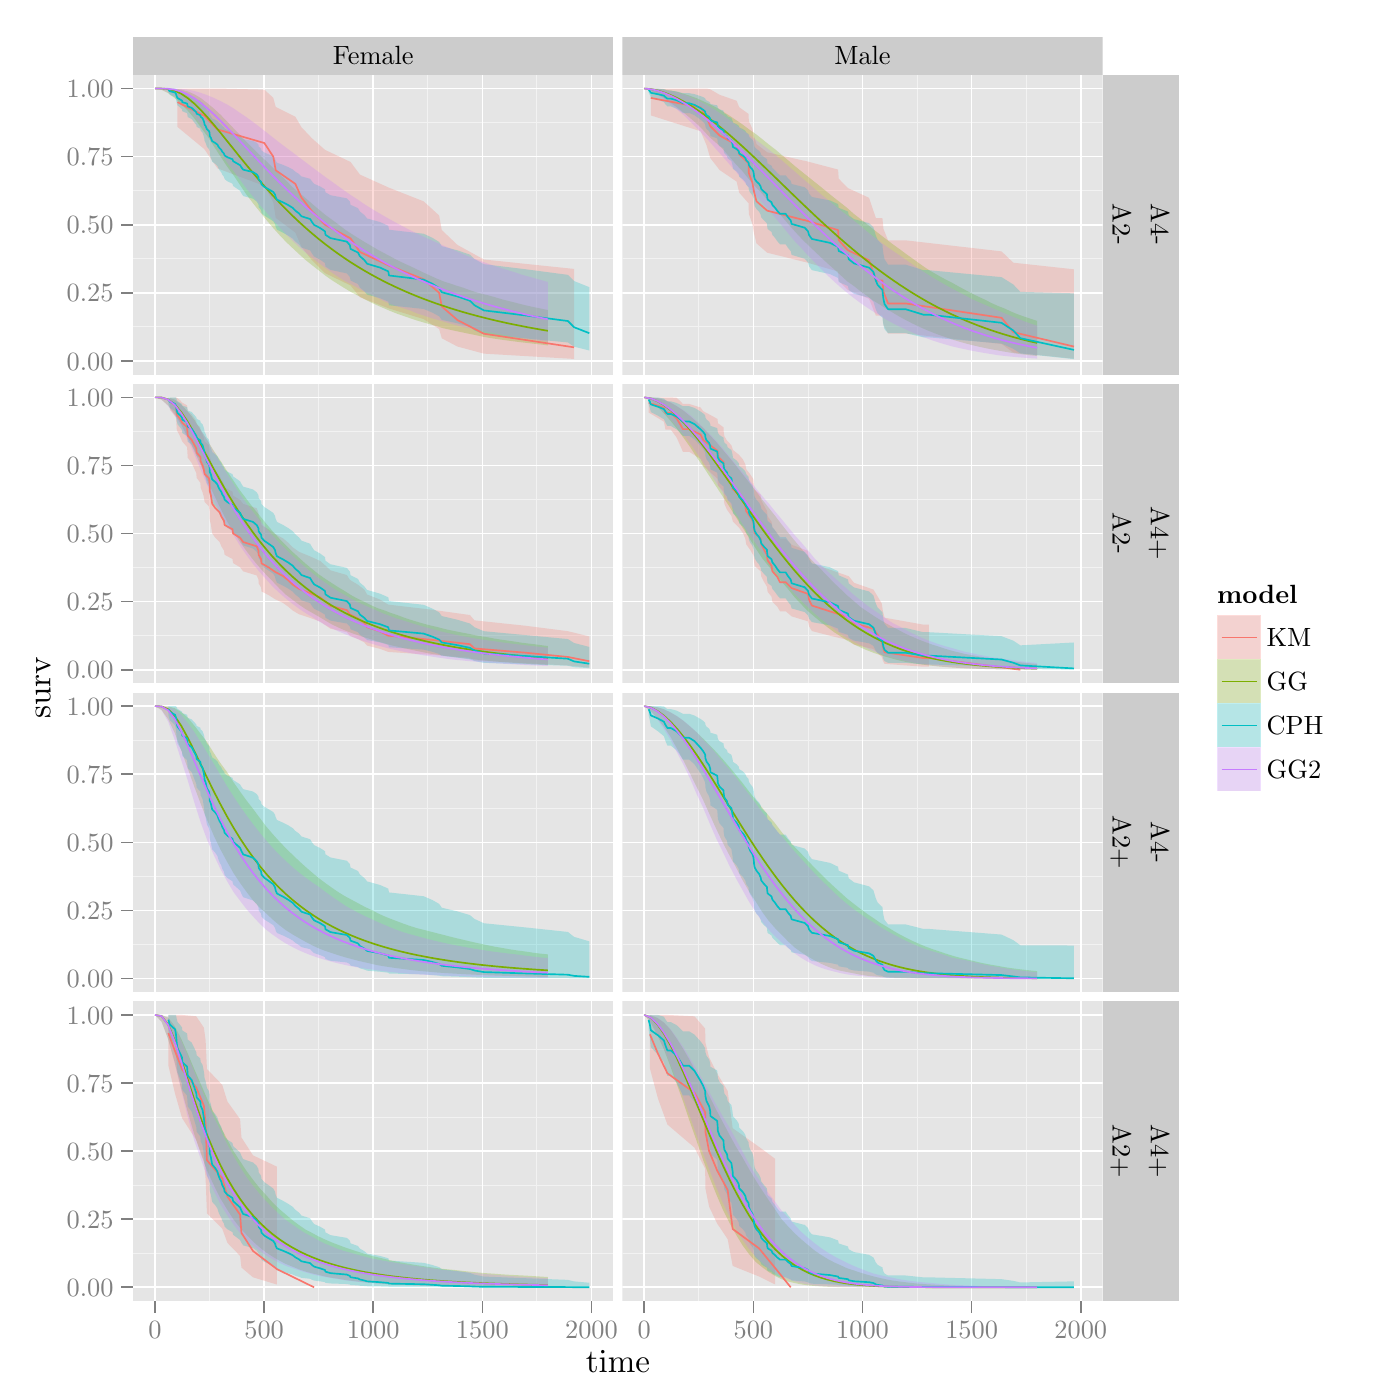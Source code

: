 % Created by tikzDevice version 0.8.1 on 2015-02-03 07:15:18
% !TEX encoding = UTF-8 Unicode
\documentclass[11pt]{memoir}
\nonstopmode

\usepackage{tikz}

\usepackage[active,tightpage,psfixbb]{preview}

\PreviewEnvironment{pgfpicture}

\setlength\PreviewBorder{0pt}

\usepackage{amsmath}
\newcommand{\SweaveOpts}[1]{}  % do not interfere with LaTeX
\newcommand{\SweaveInput}[1]{} % because they are not real TeX commands
\newcommand{\Sexpr}[1]{}       % will only be parsed by R


\usepackage{geometry}
\usepackage{amsmath}
\usepackage{lscape}
\geometry{verbose,tmargin=2.5cm,bmargin=2.5cm,lmargin=2.5cm,rmargin=2.5cm}


\begin{document}

\begin{tikzpicture}[x=1pt,y=1pt]
\definecolor{fillColor}{RGB}{255,255,255}
\path[use as bounding box,fill=fillColor,fill opacity=0.00] (0,0) rectangle (505.89,505.89);
\begin{scope}
\path[clip] (  0.00,  0.00) rectangle (505.89,505.89);
\definecolor{drawColor}{RGB}{255,255,255}
\definecolor{fillColor}{RGB}{255,255,255}

\path[draw=drawColor,line width= 0.6pt,line join=round,line cap=round,fill=fillColor] (  0.00,  0.00) rectangle (505.89,505.89);
\end{scope}
\begin{scope}
\path[clip] ( 48.12,478.81) rectangle (221.61,492.64);
\definecolor{fillColor}{gray}{0.80}

\path[fill=fillColor] ( 48.12,478.81) rectangle (221.61,492.64);
\definecolor{drawColor}{RGB}{0,0,0}

\node[text=drawColor,anchor=base,inner sep=0pt, outer sep=0pt, scale=  0.87] at (134.87,482.43) {Female};
\end{scope}
\begin{scope}
\path[clip] (224.93,478.81) rectangle (398.42,492.64);
\definecolor{fillColor}{gray}{0.80}

\path[fill=fillColor] (224.93,478.81) rectangle (398.42,492.64);
\definecolor{drawColor}{RGB}{0,0,0}

\node[text=drawColor,anchor=base,inner sep=0pt, outer sep=0pt, scale=  0.87] at (311.67,482.43) {Male};
\end{scope}
\begin{scope}
\path[clip] ( 48.12,370.54) rectangle (221.61,478.81);
\definecolor{fillColor}{gray}{0.90}

\path[fill=fillColor] ( 48.12,370.54) rectangle (221.61,478.81);
\definecolor{drawColor}{gray}{0.95}

\path[draw=drawColor,line width= 0.3pt,line join=round] ( 48.12,387.76) --
	(221.61,387.76);

\path[draw=drawColor,line width= 0.3pt,line join=round] ( 48.12,412.37) --
	(221.61,412.37);

\path[draw=drawColor,line width= 0.3pt,line join=round] ( 48.12,436.98) --
	(221.61,436.98);

\path[draw=drawColor,line width= 0.3pt,line join=round] ( 48.12,461.58) --
	(221.61,461.58);

\path[draw=drawColor,line width= 0.3pt,line join=round] ( 75.72,370.54) --
	( 75.72,478.81);

\path[draw=drawColor,line width= 0.3pt,line join=round] (115.15,370.54) --
	(115.15,478.81);

\path[draw=drawColor,line width= 0.3pt,line join=round] (154.58,370.54) --
	(154.58,478.81);

\path[draw=drawColor,line width= 0.3pt,line join=round] (194.01,370.54) --
	(194.01,478.81);
\definecolor{drawColor}{RGB}{255,255,255}

\path[draw=drawColor,line width= 0.6pt,line join=round] ( 48.12,375.46) --
	(221.61,375.46);

\path[draw=drawColor,line width= 0.6pt,line join=round] ( 48.12,400.07) --
	(221.61,400.07);

\path[draw=drawColor,line width= 0.6pt,line join=round] ( 48.12,424.67) --
	(221.61,424.67);

\path[draw=drawColor,line width= 0.6pt,line join=round] ( 48.12,449.28) --
	(221.61,449.28);

\path[draw=drawColor,line width= 0.6pt,line join=round] ( 48.12,473.89) --
	(221.61,473.89);

\path[draw=drawColor,line width= 0.6pt,line join=round] ( 56.01,370.54) --
	( 56.01,478.81);

\path[draw=drawColor,line width= 0.6pt,line join=round] ( 95.44,370.54) --
	( 95.44,478.81);

\path[draw=drawColor,line width= 0.6pt,line join=round] (134.87,370.54) --
	(134.87,478.81);

\path[draw=drawColor,line width= 0.6pt,line join=round] (174.30,370.54) --
	(174.30,478.81);

\path[draw=drawColor,line width= 0.6pt,line join=round] (213.73,370.54) --
	(213.73,478.81);
\definecolor{fillColor}{RGB}{248,118,109}

\path[fill=fillColor,fill opacity=0.25] ( 64.13,460.02) --
	( 73.83,452.00) --
	( 78.56,445.06) --
	( 95.52,438.71) --
	( 98.75,432.78) --
	( 99.62,427.18) --
	(106.72,421.84) --
	(108.92,416.75) --
	(112.71,411.88) --
	(117.44,407.21) --
	(126.67,402.74) --
	(130.06,398.48) --
	(140.55,394.42) --
	(153.08,390.58) --
	(158.68,386.98) --
	(159.63,383.65) --
	(165.31,380.66) --
	(174.85,378.10) --
	(207.42,376.19) --
	(207.42,408.71) --
	(174.85,412.11) --
	(165.31,417.37) --
	(159.63,422.76) --
	(158.68,428.03) --
	(153.08,433.13) --
	(140.55,438.06) --
	(130.06,442.80) --
	(126.67,447.36) --
	(117.44,451.74) --
	(112.71,455.93) --
	(108.92,459.92) --
	(106.72,463.71) --
	( 99.62,467.25) --
	( 98.75,470.54) --
	( 95.52,473.49) --
	( 78.56,473.89) --
	( 73.83,473.89) --
	( 64.13,473.89) --
	cycle;
\definecolor{fillColor}{RGB}{124,174,0}

\path[fill=fillColor,fill opacity=0.25] ( 56.01,473.89) --
	( 58.37,473.89) --
	( 60.74,473.88) --
	( 63.11,473.82) --
	( 65.47,473.51) --
	( 67.84,472.86) --
	( 70.20,471.82) --
	( 72.57,470.43) --
	( 74.93,468.61) --
	( 77.30,466.63) --
	( 79.67,464.44) --
	( 82.03,462.02) --
	( 84.40,459.50) --
	( 86.76,457.07) --
	( 89.13,454.54) --
	( 91.50,452.22) --
	( 93.86,449.87) --
	( 96.23,447.62) --
	( 98.59,445.29) --
	(100.96,443.00) --
	(103.32,440.73) --
	(105.69,438.28) --
	(108.06,436.26) --
	(110.42,434.28) --
	(112.79,432.23) --
	(115.15,430.23) --
	(117.52,428.27) --
	(119.88,426.55) --
	(122.25,424.80) --
	(124.62,422.98) --
	(126.98,421.40) --
	(129.35,419.92) --
	(131.71,418.46) --
	(134.08,417.08) --
	(136.44,415.68) --
	(138.81,414.41) --
	(141.18,413.16) --
	(143.54,411.89) --
	(145.91,410.76) --
	(148.27,409.68) --
	(150.64,408.56) --
	(153.01,407.41) --
	(155.37,406.32) --
	(157.74,405.25) --
	(160.10,404.27) --
	(162.47,403.49) --
	(164.83,402.70) --
	(167.20,401.98) --
	(169.57,401.11) --
	(171.93,400.33) --
	(174.30,399.67) --
	(176.66,399.10) --
	(179.03,398.43) --
	(181.39,397.73) --
	(183.76,397.12) --
	(186.13,396.53) --
	(188.49,395.91) --
	(190.86,395.35) --
	(193.22,394.84) --
	(195.59,394.35) --
	(197.96,393.87) --
	(197.96,381.07) --
	(195.59,381.38) --
	(193.22,381.64) --
	(190.86,381.92) --
	(188.49,382.18) --
	(186.13,382.48) --
	(183.76,382.79) --
	(181.39,383.11) --
	(179.03,383.46) --
	(176.66,383.82) --
	(174.30,384.26) --
	(171.93,384.78) --
	(169.57,385.25) --
	(167.20,385.75) --
	(164.83,386.24) --
	(162.47,386.76) --
	(160.10,387.30) --
	(157.74,388.05) --
	(155.37,388.70) --
	(153.01,389.38) --
	(150.64,390.08) --
	(148.27,390.87) --
	(145.91,391.69) --
	(143.54,392.50) --
	(141.18,393.44) --
	(138.81,394.45) --
	(136.44,395.48) --
	(134.08,396.58) --
	(131.71,397.78) --
	(129.35,399.05) --
	(126.98,400.29) --
	(124.62,401.68) --
	(122.25,403.16) --
	(119.88,404.67) --
	(117.52,406.33) --
	(115.15,408.21) --
	(112.79,410.04) --
	(110.42,411.93) --
	(108.06,414.06) --
	(105.69,416.27) --
	(103.32,418.51) --
	(100.96,421.00) --
	( 98.59,423.66) --
	( 96.23,426.43) --
	( 93.86,429.42) --
	( 91.50,432.35) --
	( 89.13,435.47) --
	( 86.76,438.98) --
	( 84.40,442.52) --
	( 82.03,445.79) --
	( 79.67,449.36) --
	( 77.30,452.98) --
	( 74.93,456.72) --
	( 72.57,459.84) --
	( 70.20,463.12) --
	( 67.84,465.88) --
	( 65.47,468.39) --
	( 63.11,470.47) --
	( 60.74,472.24) --
	( 58.37,473.42) --
	( 56.01,473.89) --
	cycle;
\definecolor{fillColor}{RGB}{0,191,196}

\path[fill=fillColor,fill opacity=0.25] ( 60.82,473.89) --
	( 61.37,473.89) --
	( 63.26,473.89) --
	( 63.58,473.89) --
	( 63.89,473.48) --
	( 64.13,473.22) --
	( 65.00,472.95) --
	( 65.79,472.66) --
	( 65.87,472.37) --
	( 67.60,472.07) --
	( 67.84,471.45) --
	( 69.26,471.13) --
	( 70.91,470.13) --
	( 71.07,469.78) --
	( 72.41,469.43) --
	( 72.49,469.07) --
	( 73.20,468.71) --
	( 73.67,467.98) --
	( 73.83,467.60) --
	( 73.91,467.22) --
	( 74.30,466.84) --
	( 74.78,466.05) --
	( 75.49,465.64) --
	( 75.72,465.22) --
	( 75.80,464.37) --
	( 76.20,463.94) --
	( 76.43,463.51) --
	( 76.67,463.07) --
	( 77.77,462.63) --
	( 78.56,462.18) --
	( 78.88,461.73) --
	( 79.35,461.28) --
	( 79.98,460.82) --
	( 80.30,460.36) --
	( 80.93,459.88) --
	( 81.16,459.39) --
	( 82.19,458.90) --
	( 84.00,458.39) --
	( 84.24,457.88) --
	( 86.76,456.80) --
	( 87.24,456.21) --
	( 87.87,455.59) --
	( 91.42,454.95) --
	( 92.76,454.28) --
	( 93.39,453.60) --
	( 93.47,452.92) --
	( 94.33,452.22) --
	( 94.49,451.51) --
	( 95.52,450.79) --
	( 97.17,450.06) --
	( 98.75,449.33) --
	( 99.38,448.59) --
	( 99.62,447.84) --
	(100.09,447.09) --
	(102.30,446.29) --
	(104.19,445.48) --
	(105.77,444.66) --
	(106.72,443.83) --
	(108.06,442.99) --
	(108.92,442.13) --
	(112.08,441.27) --
	(112.71,440.37) --
	(113.50,439.47) --
	(115.71,438.48) --
	(117.44,437.45) --
	(117.60,436.40) --
	(119.41,435.34) --
	(125.33,434.22) --
	(126.43,433.06) --
	(126.67,431.87) --
	(129.35,430.67) --
	(130.06,429.44) --
	(131.63,428.21) --
	(132.66,426.94) --
	(137.31,425.64) --
	(140.31,424.30) --
	(140.55,422.87) --
	(153.08,421.42) --
	(156.24,419.96) --
	(158.68,418.45) --
	(159.63,416.93) --
	(165.31,415.41) --
	(169.80,413.88) --
	(171.46,412.25) --
	(174.85,410.42) --
	(189.91,408.59) --
	(205.21,406.57) --
	(207.42,404.34) --
	(212.94,402.13) --
	(212.94,379.23) --
	(207.42,380.61) --
	(205.21,382.14) --
	(189.91,383.61) --
	(174.85,385.00) --
	(171.46,386.46) --
	(169.80,387.77) --
	(165.31,389.05) --
	(159.63,390.30) --
	(158.68,391.60) --
	(156.24,392.92) --
	(153.08,394.23) --
	(140.55,395.58) --
	(140.31,396.88) --
	(137.31,398.15) --
	(132.66,399.42) --
	(131.63,400.68) --
	(130.06,401.96) --
	(129.35,403.24) --
	(126.67,404.53) --
	(126.43,405.80) --
	(125.33,407.09) --
	(119.41,408.36) --
	(117.60,409.58) --
	(117.44,410.82) --
	(115.71,412.03) --
	(113.50,413.20) --
	(112.71,414.29) --
	(112.08,415.39) --
	(108.92,416.46) --
	(108.06,417.53) --
	(106.72,418.59) --
	(105.77,419.66) --
	(104.19,420.72) --
	(102.30,421.79) --
	(100.09,422.86) --
	( 99.62,423.88) --
	( 99.38,424.90) --
	( 98.75,425.92) --
	( 97.17,426.95) --
	( 95.52,427.97) --
	( 94.49,428.99) --
	( 94.33,430.02) --
	( 93.47,431.04) --
	( 93.39,432.05) --
	( 92.76,433.07) --
	( 91.42,434.08) --
	( 87.87,435.06) --
	( 87.24,436.03) --
	( 86.76,436.96) --
	( 84.24,438.68) --
	( 84.00,439.52) --
	( 82.19,440.36) --
	( 81.16,441.17) --
	( 80.93,441.98) --
	( 80.30,442.79) --
	( 79.98,443.57) --
	( 79.35,444.35) --
	( 78.88,445.12) --
	( 78.56,445.89) --
	( 77.77,446.67) --
	( 76.67,447.44) --
	( 76.43,448.21) --
	( 76.20,448.98) --
	( 75.80,449.75) --
	( 75.72,451.29) --
	( 75.49,452.06) --
	( 74.78,452.82) --
	( 74.30,454.30) --
	( 73.91,455.03) --
	( 73.83,455.75) --
	( 73.67,456.48) --
	( 73.20,457.92) --
	( 72.49,458.63) --
	( 72.41,459.34) --
	( 71.07,460.05) --
	( 70.91,460.77) --
	( 69.26,462.88) --
	( 67.84,463.58) --
	( 67.60,464.98) --
	( 65.87,465.68) --
	( 65.79,466.39) --
	( 65.00,467.10) --
	( 64.13,467.81) --
	( 63.89,468.54) --
	( 63.58,470.03) --
	( 63.26,470.81) --
	( 61.37,471.60) --
	( 60.82,472.49) --
	cycle;
\definecolor{fillColor}{RGB}{199,124,255}

\path[fill=fillColor,fill opacity=0.25] ( 56.01,473.89) --
	( 58.37,473.89) --
	( 60.74,473.89) --
	( 63.11,473.87) --
	( 65.47,473.76) --
	( 67.84,473.51) --
	( 70.20,473.01) --
	( 72.57,472.34) --
	( 74.93,471.48) --
	( 77.30,470.50) --
	( 79.67,469.36) --
	( 82.03,468.14) --
	( 84.40,466.72) --
	( 86.76,465.06) --
	( 89.13,463.48) --
	( 91.50,461.75) --
	( 93.86,459.96) --
	( 96.23,458.09) --
	( 98.59,456.25) --
	(100.96,454.37) --
	(103.32,452.59) --
	(105.69,450.85) --
	(108.06,449.05) --
	(110.42,447.26) --
	(112.79,445.47) --
	(115.15,443.71) --
	(117.52,441.96) --
	(119.88,440.29) --
	(122.25,438.57) --
	(124.62,436.88) --
	(126.98,435.25) --
	(129.35,433.72) --
	(131.71,432.08) --
	(134.08,430.60) --
	(136.44,429.18) --
	(138.81,427.80) --
	(141.18,426.46) --
	(143.54,425.16) --
	(145.91,423.91) --
	(148.27,422.69) --
	(150.64,421.51) --
	(153.01,420.37) --
	(155.37,419.28) --
	(157.74,418.23) --
	(160.10,417.21) --
	(162.47,416.19) --
	(164.83,415.14) --
	(167.20,414.09) --
	(169.57,413.11) --
	(171.93,412.21) --
	(174.30,411.34) --
	(176.66,410.49) --
	(179.03,409.69) --
	(181.39,408.92) --
	(183.76,408.17) --
	(186.13,407.45) --
	(188.49,406.64) --
	(190.86,405.98) --
	(193.22,405.33) --
	(195.59,404.66) --
	(197.96,403.98) --
	(197.96,382.37) --
	(195.59,382.70) --
	(193.22,383.03) --
	(190.86,383.36) --
	(188.49,383.73) --
	(186.13,384.11) --
	(183.76,384.56) --
	(181.39,385.02) --
	(179.03,385.40) --
	(176.66,385.87) --
	(174.30,386.32) --
	(171.93,386.83) --
	(169.57,387.27) --
	(167.20,387.76) --
	(164.83,388.35) --
	(162.47,389.02) --
	(160.10,389.73) --
	(157.74,390.42) --
	(155.37,391.09) --
	(153.01,391.93) --
	(150.64,392.67) --
	(148.27,393.68) --
	(145.91,394.44) --
	(143.54,395.19) --
	(141.18,396.03) --
	(138.81,397.02) --
	(136.44,398.26) --
	(134.08,399.48) --
	(131.71,400.44) --
	(129.35,401.81) --
	(126.98,403.15) --
	(124.62,404.35) --
	(122.25,405.83) --
	(119.88,407.41) --
	(117.52,409.08) --
	(115.15,410.86) --
	(112.79,412.74) --
	(110.42,414.63) --
	(108.06,416.69) --
	(105.69,418.92) --
	(103.32,421.25) --
	(100.96,423.80) --
	( 98.59,426.46) --
	( 96.23,429.23) --
	( 93.86,431.87) --
	( 91.50,434.74) --
	( 89.13,437.67) --
	( 86.76,440.90) --
	( 84.40,444.15) --
	( 82.03,447.21) --
	( 79.67,450.72) --
	( 77.30,454.14) --
	( 74.93,457.53) --
	( 72.57,460.86) --
	( 70.20,463.83) --
	( 67.84,466.73) --
	( 65.47,469.06) --
	( 63.11,471.05) --
	( 60.74,472.46) --
	( 58.37,473.49) --
	( 56.01,473.89) --
	cycle;
\definecolor{drawColor}{RGB}{248,118,109}

\path[draw=drawColor,line width= 0.6pt,line join=round] ( 64.13,468.97) --
	( 73.83,464.04) --
	( 78.56,459.12) --
	( 95.52,454.20) --
	( 98.75,449.28) --
	( 99.62,444.36) --
	(106.72,439.44) --
	(108.92,434.52) --
	(112.71,429.60) --
	(117.44,424.67) --
	(126.67,419.75) --
	(130.06,414.83) --
	(140.55,409.91) --
	(153.08,404.99) --
	(158.68,400.07) --
	(159.63,395.15) --
	(165.31,390.23) --
	(174.85,385.30) --
	(207.42,380.38);
\definecolor{drawColor}{RGB}{124,174,0}

\path[draw=drawColor,line width= 0.6pt,line join=round] ( 56.01,473.89) --
	( 58.37,473.88) --
	( 60.74,473.69) --
	( 63.11,473.11) --
	( 65.47,472.02) --
	( 67.84,470.44) --
	( 70.20,468.45) --
	( 72.57,466.12) --
	( 74.93,463.54) --
	( 77.30,460.78) --
	( 79.67,457.91) --
	( 82.03,454.97) --
	( 84.40,452.02) --
	( 86.76,449.08) --
	( 89.13,446.17) --
	( 91.50,443.32) --
	( 93.86,440.54) --
	( 96.23,437.84) --
	( 98.59,435.22) --
	(100.96,432.70) --
	(103.32,430.27) --
	(105.69,427.94) --
	(108.06,425.70) --
	(110.42,423.55) --
	(112.79,421.50) --
	(115.15,419.53) --
	(117.52,417.66) --
	(119.88,415.87) --
	(122.25,414.15) --
	(124.62,412.52) --
	(126.98,410.96) --
	(129.35,409.48) --
	(131.71,408.06) --
	(134.08,406.71) --
	(136.44,405.42) --
	(138.81,404.19) --
	(141.18,403.02) --
	(143.54,401.90) --
	(145.91,400.83) --
	(148.27,399.81) --
	(150.64,398.84) --
	(153.01,397.91) --
	(155.37,397.03) --
	(157.74,396.18) --
	(160.10,395.38) --
	(162.47,394.60) --
	(164.83,393.87) --
	(167.20,393.16) --
	(169.57,392.49) --
	(171.93,391.85) --
	(174.30,391.23) --
	(176.66,390.64) --
	(179.03,390.08) --
	(181.39,389.54) --
	(183.76,389.02) --
	(186.13,388.53) --
	(188.49,388.06) --
	(190.86,387.60) --
	(193.22,387.17) --
	(195.59,386.75) --
	(197.96,386.35);
\definecolor{drawColor}{RGB}{0,191,196}

\path[draw=drawColor,line width= 0.6pt,line join=round] ( 60.82,473.42) --
	( 61.37,472.94) --
	( 63.26,472.46) --
	( 63.58,471.97) --
	( 63.89,470.98) --
	( 64.13,470.48) --
	( 65.00,469.98) --
	( 65.79,469.48) --
	( 65.87,468.97) --
	( 67.60,468.46) --
	( 67.84,467.43) --
	( 69.26,466.91) --
	( 70.91,465.32) --
	( 71.07,464.78) --
	( 72.41,464.24) --
	( 72.49,463.70) --
	( 73.20,463.15) --
	( 73.67,462.04) --
	( 73.83,461.47) --
	( 73.91,460.91) --
	( 74.30,460.34) --
	( 74.78,459.17) --
	( 75.49,458.57) --
	( 75.72,457.97) --
	( 75.80,456.73) --
	( 76.20,456.12) --
	( 76.43,455.49) --
	( 76.67,454.87) --
	( 77.77,454.24) --
	( 78.56,453.61) --
	( 78.88,452.98) --
	( 79.35,452.35) --
	( 79.98,451.71) --
	( 80.30,451.07) --
	( 80.93,450.40) --
	( 81.16,449.72) --
	( 82.19,449.05) --
	( 84.00,448.35) --
	( 84.24,447.64) --
	( 86.76,446.18) --
	( 87.24,445.40) --
	( 87.87,444.57) --
	( 91.42,443.72) --
	( 92.76,442.85) --
	( 93.39,441.96) --
	( 93.47,441.07) --
	( 94.33,440.17) --
	( 94.49,439.26) --
	( 95.52,438.35) --
	( 97.17,437.43) --
	( 98.75,436.51) --
	( 99.38,435.59) --
	( 99.62,434.66) --
	(100.09,433.73) --
	(102.30,432.75) --
	(104.19,431.76) --
	(105.77,430.77) --
	(106.72,429.76) --
	(108.06,428.76) --
	(108.92,427.74) --
	(112.08,426.73) --
	(112.71,425.67) --
	(113.50,424.61) --
	(115.71,423.47) --
	(117.44,422.28) --
	(117.60,421.06) --
	(119.41,419.84) --
	(125.33,418.57) --
	(126.43,417.27) --
	(126.67,415.95) --
	(129.35,414.63) --
	(130.06,413.28) --
	(131.63,411.94) --
	(132.66,410.58) --
	(137.31,409.20) --
	(140.31,407.81) --
	(140.55,406.34) --
	(153.08,404.83) --
	(156.24,403.33) --
	(158.68,401.80) --
	(159.63,400.27) --
	(165.31,398.76) --
	(169.80,397.21) --
	(171.46,395.58) --
	(174.85,393.72) --
	(189.91,391.89) --
	(205.21,389.88) --
	(207.42,387.65) --
	(212.94,385.49);
\definecolor{drawColor}{RGB}{199,124,255}

\path[draw=drawColor,line width= 0.6pt,line join=round] ( 56.01,473.89) --
	( 58.37,473.88) --
	( 60.74,473.80) --
	( 63.11,473.47) --
	( 65.47,472.79) --
	( 67.84,471.75) --
	( 70.20,470.36) --
	( 72.57,468.66) --
	( 74.93,466.71) --
	( 77.30,464.56) --
	( 79.67,462.25) --
	( 82.03,459.84) --
	( 84.40,457.36) --
	( 86.76,454.84) --
	( 89.13,452.31) --
	( 91.50,449.78) --
	( 93.86,447.27) --
	( 96.23,444.80) --
	( 98.59,442.38) --
	(100.96,440.01) --
	(103.32,437.70) --
	(105.69,435.46) --
	(108.06,433.28) --
	(110.42,431.17) --
	(112.79,429.13) --
	(115.15,427.17) --
	(117.52,425.27) --
	(119.88,423.44) --
	(122.25,421.68) --
	(124.62,419.99) --
	(126.98,418.36) --
	(129.35,416.79) --
	(131.71,415.28) --
	(134.08,413.84) --
	(136.44,412.45) --
	(138.81,411.11) --
	(141.18,409.83) --
	(143.54,408.60) --
	(145.91,407.42) --
	(148.27,406.29) --
	(150.64,405.20) --
	(153.01,404.15) --
	(155.37,403.15) --
	(157.74,402.19) --
	(160.10,401.26) --
	(162.47,400.37) --
	(164.83,399.52) --
	(167.20,398.70) --
	(169.57,397.91) --
	(171.93,397.15) --
	(174.30,396.42) --
	(176.66,395.72) --
	(179.03,395.05) --
	(181.39,394.40) --
	(183.76,393.78) --
	(186.13,393.18) --
	(188.49,392.61) --
	(190.86,392.05) --
	(193.22,391.52) --
	(195.59,391.01) --
	(197.96,390.51);
\end{scope}
\begin{scope}
\path[clip] ( 48.12,258.96) rectangle (221.61,367.23);
\definecolor{fillColor}{gray}{0.90}

\path[fill=fillColor] ( 48.12,258.96) rectangle (221.61,367.23);
\definecolor{drawColor}{gray}{0.95}

\path[draw=drawColor,line width= 0.3pt,line join=round] ( 48.12,276.18) --
	(221.61,276.18);

\path[draw=drawColor,line width= 0.3pt,line join=round] ( 48.12,300.79) --
	(221.61,300.79);

\path[draw=drawColor,line width= 0.3pt,line join=round] ( 48.12,325.40) --
	(221.61,325.40);

\path[draw=drawColor,line width= 0.3pt,line join=round] ( 48.12,350.00) --
	(221.61,350.00);

\path[draw=drawColor,line width= 0.3pt,line join=round] ( 75.72,258.96) --
	( 75.72,367.23);

\path[draw=drawColor,line width= 0.3pt,line join=round] (115.15,258.96) --
	(115.15,367.23);

\path[draw=drawColor,line width= 0.3pt,line join=round] (154.58,258.96) --
	(154.58,367.23);

\path[draw=drawColor,line width= 0.3pt,line join=round] (194.01,258.96) --
	(194.01,367.23);
\definecolor{drawColor}{RGB}{255,255,255}

\path[draw=drawColor,line width= 0.6pt,line join=round] ( 48.12,263.88) --
	(221.61,263.88);

\path[draw=drawColor,line width= 0.6pt,line join=round] ( 48.12,288.49) --
	(221.61,288.49);

\path[draw=drawColor,line width= 0.6pt,line join=round] ( 48.12,313.09) --
	(221.61,313.09);

\path[draw=drawColor,line width= 0.6pt,line join=round] ( 48.12,337.70) --
	(221.61,337.70);

\path[draw=drawColor,line width= 0.6pt,line join=round] ( 48.12,362.31) --
	(221.61,362.31);

\path[draw=drawColor,line width= 0.6pt,line join=round] ( 56.01,258.96) --
	( 56.01,367.23);

\path[draw=drawColor,line width= 0.6pt,line join=round] ( 95.44,258.96) --
	( 95.44,367.23);

\path[draw=drawColor,line width= 0.6pt,line join=round] (134.87,258.96) --
	(134.87,367.23);

\path[draw=drawColor,line width= 0.6pt,line join=round] (174.30,258.96) --
	(174.30,367.23);

\path[draw=drawColor,line width= 0.6pt,line join=round] (213.73,258.96) --
	(213.73,367.23);
\definecolor{fillColor}{RGB}{248,118,109}

\path[fill=fillColor,fill opacity=0.25] ( 61.37,357.82) --
	( 63.58,355.13) --
	( 63.89,350.50) --
	( 65.00,348.37) --
	( 65.87,346.32) --
	( 67.60,344.33) --
	( 67.84,340.48) --
	( 69.26,338.62) --
	( 70.91,334.97) --
	( 71.07,333.19) --
	( 72.41,331.43) --
	( 72.49,329.68) --
	( 73.20,327.96) --
	( 73.67,326.26) --
	( 73.91,324.57) --
	( 75.49,322.90) --
	( 75.72,321.25) --
	( 75.80,317.98) --
	( 76.20,316.36) --
	( 76.43,314.76) --
	( 76.67,313.18) --
	( 77.77,311.60) --
	( 79.35,310.04) --
	( 79.98,308.49) --
	( 80.93,306.95) --
	( 81.16,305.42) --
	( 84.00,303.90) --
	( 84.24,302.40) --
	( 86.76,300.91) --
	( 87.87,299.43) --
	( 92.76,297.96) --
	( 93.39,296.50) --
	( 93.47,295.05) --
	( 94.33,293.62) --
	( 94.49,292.19) --
	( 97.17,290.78) --
	( 99.38,289.38) --
	(102.30,288.00) --
	(104.19,286.63) --
	(105.77,285.27) --
	(108.06,283.92) --
	(112.08,282.59) --
	(115.71,281.28) --
	(117.60,279.98) --
	(119.41,278.70) --
	(125.33,277.43) --
	(126.43,276.19) --
	(129.35,274.96) --
	(131.63,273.76) --
	(132.66,272.58) --
	(137.31,271.43) --
	(140.31,270.31) --
	(156.24,269.23) --
	(169.80,268.19) --
	(171.46,267.19) --
	(189.91,266.26) --
	(205.21,265.41) --
	(212.94,264.67) --
	(212.94,275.91) --
	(205.21,277.81) --
	(189.91,279.77) --
	(171.46,281.72) --
	(169.80,283.65) --
	(156.24,285.54) --
	(140.31,287.41) --
	(137.31,289.24) --
	(132.66,291.06) --
	(131.63,292.85) --
	(129.35,294.61) --
	(126.43,296.36) --
	(125.33,298.09) --
	(119.41,299.80) --
	(117.60,301.49) --
	(115.71,303.17) --
	(112.08,304.83) --
	(108.06,306.48) --
	(105.77,308.12) --
	(104.19,309.74) --
	(102.30,311.34) --
	( 99.38,312.94) --
	( 97.17,314.52) --
	( 94.49,316.09) --
	( 94.33,317.65) --
	( 93.47,319.20) --
	( 93.39,320.73) --
	( 92.76,322.25) --
	( 87.87,323.77) --
	( 86.76,325.27) --
	( 84.24,326.76) --
	( 84.00,328.23) --
	( 81.16,329.70) --
	( 80.93,331.15) --
	( 79.98,332.60) --
	( 79.35,334.03) --
	( 77.77,335.45) --
	( 76.67,336.86) --
	( 76.43,338.25) --
	( 76.20,339.63) --
	( 75.80,341.00) --
	( 75.72,343.70) --
	( 75.49,345.03) --
	( 73.91,346.34) --
	( 73.67,347.64) --
	( 73.20,348.92) --
	( 72.49,350.18) --
	( 72.41,351.42) --
	( 71.07,352.64) --
	( 70.91,353.84) --
	( 69.26,356.16) --
	( 67.84,357.28) --
	( 67.60,359.40) --
	( 65.87,360.39) --
	( 65.00,361.32) --
	( 63.89,362.18) --
	( 63.58,362.31) --
	( 61.37,362.31) --
	cycle;
\definecolor{fillColor}{RGB}{124,174,0}

\path[fill=fillColor,fill opacity=0.25] ( 56.01,362.31) --
	( 58.37,362.31) --
	( 60.74,362.22) --
	( 63.11,361.48) --
	( 65.47,359.63) --
	( 67.84,357.14) --
	( 70.20,354.14) --
	( 72.57,350.43) --
	( 74.93,346.77) --
	( 77.30,342.91) --
	( 79.67,339.40) --
	( 82.03,335.69) --
	( 84.40,332.13) --
	( 86.76,328.61) --
	( 89.13,325.48) --
	( 91.50,322.39) --
	( 93.86,319.56) --
	( 96.23,316.61) --
	( 98.59,313.86) --
	(100.96,311.24) --
	(103.32,308.80) --
	(105.69,306.49) --
	(108.06,304.33) --
	(110.42,302.21) --
	(112.79,300.28) --
	(115.15,298.37) --
	(117.52,296.74) --
	(119.88,295.20) --
	(122.25,293.68) --
	(124.62,292.27) --
	(126.98,290.77) --
	(129.35,289.49) --
	(131.71,288.40) --
	(134.08,287.18) --
	(136.44,286.14) --
	(138.81,285.35) --
	(141.18,284.41) --
	(143.54,283.65) --
	(145.91,282.74) --
	(148.27,281.95) --
	(150.64,281.23) --
	(153.01,280.54) --
	(155.37,279.91) --
	(157.74,279.38) --
	(160.10,278.75) --
	(162.47,278.19) --
	(164.83,277.73) --
	(167.20,277.26) --
	(169.57,276.80) --
	(171.93,276.29) --
	(174.30,275.90) --
	(176.66,275.53) --
	(179.03,275.06) --
	(181.39,274.71) --
	(183.76,274.37) --
	(186.13,274.03) --
	(188.49,273.64) --
	(190.86,273.36) --
	(193.22,273.08) --
	(195.59,272.75) --
	(197.96,272.44) --
	(197.96,265.63) --
	(195.59,265.74) --
	(193.22,265.85) --
	(190.86,265.99) --
	(188.49,266.16) --
	(186.13,266.33) --
	(183.76,266.50) --
	(181.39,266.66) --
	(179.03,266.87) --
	(176.66,267.08) --
	(174.30,267.31) --
	(171.93,267.56) --
	(169.57,267.83) --
	(167.20,268.07) --
	(164.83,268.37) --
	(162.47,268.64) --
	(160.10,269.02) --
	(157.74,269.38) --
	(155.37,269.73) --
	(153.01,270.17) --
	(150.64,270.67) --
	(148.27,271.17) --
	(145.91,271.68) --
	(143.54,272.23) --
	(141.18,272.76) --
	(138.81,273.47) --
	(136.44,274.12) --
	(134.08,274.87) --
	(131.71,275.58) --
	(129.35,276.34) --
	(126.98,277.17) --
	(124.62,278.09) --
	(122.25,279.16) --
	(119.88,280.28) --
	(117.52,281.67) --
	(115.15,283.11) --
	(112.79,284.45) --
	(110.42,285.80) --
	(108.06,287.39) --
	(105.69,289.19) --
	(103.32,290.99) --
	(100.96,293.25) --
	( 98.59,295.75) --
	( 96.23,298.14) --
	( 93.86,300.77) --
	( 91.50,303.58) --
	( 89.13,306.68) --
	( 86.76,310.00) --
	( 84.40,313.62) --
	( 82.03,317.56) --
	( 79.67,322.17) --
	( 77.30,327.14) --
	( 74.93,332.20) --
	( 72.57,337.72) --
	( 70.20,342.88) --
	( 67.84,347.94) --
	( 65.47,352.45) --
	( 63.11,356.20) --
	( 60.74,359.36) --
	( 58.37,361.47) --
	( 56.01,362.31) --
	cycle;
\definecolor{fillColor}{RGB}{0,191,196}

\path[fill=fillColor,fill opacity=0.25] ( 60.82,362.31) --
	( 61.37,362.31) --
	( 63.26,362.31) --
	( 63.58,362.29) --
	( 63.89,361.41) --
	( 64.13,360.92) --
	( 65.00,360.41) --
	( 65.79,359.88) --
	( 65.87,359.33) --
	( 67.60,358.76) --
	( 67.84,357.60) --
	( 69.26,357.00) --
	( 70.91,355.15) --
	( 71.07,354.51) --
	( 72.41,353.86) --
	( 72.49,353.21) --
	( 73.20,352.56) --
	( 73.67,351.22) --
	( 73.83,350.53) --
	( 73.91,349.85) --
	( 74.30,349.16) --
	( 74.78,347.74) --
	( 75.49,347.00) --
	( 75.72,346.26) --
	( 75.80,344.76) --
	( 76.20,344.01) --
	( 76.43,343.25) --
	( 76.67,342.49) --
	( 77.77,341.73) --
	( 78.56,340.96) --
	( 78.88,340.20) --
	( 79.35,339.42) --
	( 79.98,338.65) --
	( 80.30,337.87) --
	( 80.93,337.05) --
	( 81.16,336.24) --
	( 82.19,335.42) --
	( 84.00,334.57) --
	( 84.24,333.73) --
	( 86.76,331.98) --
	( 87.24,331.04) --
	( 87.87,330.04) --
	( 91.42,329.03) --
	( 92.76,327.98) --
	( 93.39,326.93) --
	( 93.47,325.88) --
	( 94.33,324.82) --
	( 94.49,323.75) --
	( 95.52,322.68) --
	( 97.17,321.61) --
	( 98.75,320.53) --
	( 99.38,319.46) --
	( 99.62,318.38) --
	(100.09,317.31) --
	(102.30,316.18) --
	(104.19,315.05) --
	(105.77,313.93) --
	(106.72,312.80) --
	(108.06,311.67) --
	(108.92,310.53) --
	(112.08,309.40) --
	(112.71,308.24) --
	(113.50,307.08) --
	(115.71,305.84) --
	(117.44,304.58) --
	(117.60,303.28) --
	(119.41,301.99) --
	(125.33,300.68) --
	(126.43,299.35) --
	(126.67,298.02) --
	(129.35,296.68) --
	(130.06,295.35) --
	(131.63,294.02) --
	(132.66,292.69) --
	(137.31,291.37) --
	(140.31,290.05) --
	(140.55,288.71) --
	(153.08,287.34) --
	(156.24,285.98) --
	(158.68,284.62) --
	(159.63,283.27) --
	(165.31,281.93) --
	(169.80,280.58) --
	(171.46,279.22) --
	(174.85,277.80) --
	(189.91,276.39) --
	(205.21,274.96) --
	(207.42,273.55) --
	(212.94,272.12) --
	(212.94,264.45) --
	(207.42,264.81) --
	(205.21,265.31) --
	(189.91,265.84) --
	(174.85,266.38) --
	(171.46,267.02) --
	(169.80,267.62) --
	(165.31,268.24) --
	(159.63,268.88) --
	(158.68,269.59) --
	(156.24,270.36) --
	(153.08,271.15) --
	(140.55,272.00) --
	(140.31,272.87) --
	(137.31,273.74) --
	(132.66,274.63) --
	(131.63,275.55) --
	(130.06,276.49) --
	(129.35,277.47) --
	(126.67,278.48) --
	(126.43,279.51) --
	(125.33,280.58) --
	(119.41,281.64) --
	(117.60,282.69) --
	(117.44,283.77) --
	(115.71,284.85) --
	(113.50,285.92) --
	(112.71,286.92) --
	(112.08,287.96) --
	(108.92,288.97) --
	(108.06,290.00) --
	(106.72,291.04) --
	(105.77,292.10) --
	(104.19,293.17) --
	(102.30,294.25) --
	(100.09,295.34) --
	( 99.62,296.40) --
	( 99.38,297.47) --
	( 98.75,298.55) --
	( 97.17,299.66) --
	( 95.52,300.77) --
	( 94.49,301.90) --
	( 94.33,303.04) --
	( 93.47,304.19) --
	( 93.39,305.34) --
	( 92.76,306.50) --
	( 91.42,307.67) --
	( 87.87,308.81) --
	( 87.24,309.95) --
	( 86.76,311.04) --
	( 84.24,313.10) --
	( 84.00,314.11) --
	( 82.19,315.13) --
	( 81.16,316.13) --
	( 80.93,317.13) --
	( 80.30,318.13) --
	( 79.98,319.10) --
	( 79.35,320.08) --
	( 78.88,321.06) --
	( 78.56,322.04) --
	( 77.77,323.03) --
	( 76.67,324.03) --
	( 76.43,325.03) --
	( 76.20,326.04) --
	( 75.80,327.05) --
	( 75.72,329.10) --
	( 75.49,330.12) --
	( 74.78,331.14) --
	( 74.30,333.15) --
	( 73.91,334.14) --
	( 73.83,335.14) --
	( 73.67,336.14) --
	( 73.20,338.15) --
	( 72.49,339.15) --
	( 72.41,340.16) --
	( 71.07,341.17) --
	( 70.91,342.19) --
	( 69.26,345.25) --
	( 67.84,346.27) --
	( 67.60,348.34) --
	( 65.87,349.40) --
	( 65.79,350.46) --
	( 65.00,351.53) --
	( 64.13,352.62) --
	( 63.89,353.73) --
	( 63.58,356.06) --
	( 63.26,357.29) --
	( 61.37,358.56) --
	( 60.82,359.99) --
	cycle;
\definecolor{fillColor}{RGB}{199,124,255}

\path[fill=fillColor,fill opacity=0.25] ( 56.01,362.31) --
	( 58.37,362.31) --
	( 60.74,362.19) --
	( 63.11,361.34) --
	( 65.47,359.56) --
	( 67.84,357.02) --
	( 70.20,353.86) --
	( 72.57,350.42) --
	( 74.93,346.71) --
	( 77.30,342.58) --
	( 79.67,338.67) --
	( 82.03,334.72) --
	( 84.40,330.96) --
	( 86.76,327.22) --
	( 89.13,323.88) --
	( 91.50,320.81) --
	( 93.86,317.75) --
	( 96.23,314.94) --
	( 98.59,312.25) --
	(100.96,309.69) --
	(103.32,307.36) --
	(105.69,305.03) --
	(108.06,302.89) --
	(110.42,300.78) --
	(112.79,298.83) --
	(115.15,296.98) --
	(117.52,295.34) --
	(119.88,293.65) --
	(122.25,292.16) --
	(124.62,290.85) --
	(126.98,289.47) --
	(129.35,288.25) --
	(131.71,287.16) --
	(134.08,286.13) --
	(136.44,285.08) --
	(138.81,284.05) --
	(141.18,283.19) --
	(143.54,282.31) --
	(145.91,281.61) --
	(148.27,280.86) --
	(150.64,280.11) --
	(153.01,279.40) --
	(155.37,278.78) --
	(157.74,278.13) --
	(160.10,277.51) --
	(162.47,276.99) --
	(164.83,276.45) --
	(167.20,275.99) --
	(169.57,275.57) --
	(171.93,275.11) --
	(174.30,274.74) --
	(176.66,274.42) --
	(179.03,274.11) --
	(181.39,273.76) --
	(183.76,273.44) --
	(186.13,273.15) --
	(188.49,272.88) --
	(190.86,272.61) --
	(193.22,272.32) --
	(195.59,272.08) --
	(197.96,271.81) --
	(197.96,265.24) --
	(195.59,265.33) --
	(193.22,265.40) --
	(190.86,265.52) --
	(188.49,265.65) --
	(186.13,265.78) --
	(183.76,265.93) --
	(181.39,266.08) --
	(179.03,266.24) --
	(176.66,266.40) --
	(174.30,266.57) --
	(171.93,266.78) --
	(169.57,266.97) --
	(167.20,267.22) --
	(164.83,267.43) --
	(162.47,267.69) --
	(160.10,268.03) --
	(157.74,268.36) --
	(155.37,268.74) --
	(153.01,269.09) --
	(150.64,269.49) --
	(148.27,269.91) --
	(145.91,270.37) --
	(143.54,270.87) --
	(141.18,271.41) --
	(138.81,272.01) --
	(136.44,272.65) --
	(134.08,273.35) --
	(131.71,274.11) --
	(129.35,274.93) --
	(126.98,275.82) --
	(124.62,276.75) --
	(122.25,277.76) --
	(119.88,278.85) --
	(117.52,280.05) --
	(115.15,281.38) --
	(112.79,282.94) --
	(110.42,284.36) --
	(108.06,285.93) --
	(105.69,287.70) --
	(103.32,289.59) --
	(100.96,291.64) --
	( 98.59,293.85) --
	( 96.23,296.49) --
	( 93.86,299.17) --
	( 91.50,302.00) --
	( 89.13,305.21) --
	( 86.76,308.64) --
	( 84.40,312.47) --
	( 82.03,316.38) --
	( 79.67,320.78) --
	( 77.30,325.42) --
	( 74.93,330.48) --
	( 72.57,336.02) --
	( 70.20,341.78) --
	( 67.84,347.02) --
	( 65.47,351.74) --
	( 63.11,355.74) --
	( 60.74,359.20) --
	( 58.37,361.50) --
	( 56.01,362.31) --
	cycle;
\definecolor{drawColor}{RGB}{248,118,109}

\path[draw=drawColor,line width= 0.6pt,line join=round] ( 61.37,360.77) --
	( 63.58,359.23) --
	( 63.89,356.15) --
	( 65.00,354.62) --
	( 65.87,353.08) --
	( 67.60,351.54) --
	( 67.84,348.47) --
	( 69.26,346.93) --
	( 70.91,343.85) --
	( 71.07,342.31) --
	( 72.41,340.78) --
	( 72.49,339.24) --
	( 73.20,337.70) --
	( 73.67,336.16) --
	( 73.91,334.62) --
	( 75.49,333.09) --
	( 75.72,331.55) --
	( 75.80,328.47) --
	( 76.20,326.93) --
	( 76.43,325.40) --
	( 76.67,323.86) --
	( 77.77,322.32) --
	( 79.35,320.78) --
	( 79.98,319.24) --
	( 80.93,317.71) --
	( 81.16,316.17) --
	( 84.00,314.63) --
	( 84.24,313.09) --
	( 86.76,311.56) --
	( 87.87,310.02) --
	( 92.76,308.48) --
	( 93.39,306.94) --
	( 93.47,305.40) --
	( 94.33,303.87) --
	( 94.49,302.33) --
	( 97.17,300.79) --
	( 99.38,299.25) --
	(102.30,297.71) --
	(104.19,296.18) --
	(105.77,294.64) --
	(108.06,293.10) --
	(112.08,291.56) --
	(115.71,290.02) --
	(117.60,288.49) --
	(119.41,286.95) --
	(125.33,285.41) --
	(126.43,283.87) --
	(129.35,282.34) --
	(131.63,280.80) --
	(132.66,279.26) --
	(137.31,277.72) --
	(140.31,276.18) --
	(156.24,274.65) --
	(169.80,273.11) --
	(171.46,271.57) --
	(189.91,270.03) --
	(205.21,268.49) --
	(212.94,266.96);
\definecolor{drawColor}{RGB}{124,174,0}

\path[draw=drawColor,line width= 0.6pt,line join=round] ( 56.01,362.31) --
	( 58.37,362.24) --
	( 60.74,361.54) --
	( 63.11,359.76) --
	( 65.47,356.96) --
	( 67.84,353.41) --
	( 70.20,349.38) --
	( 72.57,345.09) --
	( 74.93,340.70) --
	( 77.30,336.32) --
	( 79.67,332.05) --
	( 82.03,327.92) --
	( 84.40,323.98) --
	( 86.76,320.24) --
	( 89.13,316.71) --
	( 91.50,313.38) --
	( 93.86,310.27) --
	( 96.23,307.35) --
	( 98.59,304.63) --
	(100.96,302.09) --
	(103.32,299.72) --
	(105.69,297.51) --
	(108.06,295.45) --
	(110.42,293.53) --
	(112.79,291.74) --
	(115.15,290.07) --
	(117.52,288.52) --
	(119.88,287.07) --
	(122.25,285.71) --
	(124.62,284.45) --
	(126.98,283.27) --
	(129.35,282.17) --
	(131.71,281.14) --
	(134.08,280.18) --
	(136.44,279.28) --
	(138.81,278.43) --
	(141.18,277.64) --
	(143.54,276.90) --
	(145.91,276.21) --
	(148.27,275.56) --
	(150.64,274.95) --
	(153.01,274.37) --
	(155.37,273.83) --
	(157.74,273.32) --
	(160.10,272.85) --
	(162.47,272.40) --
	(164.83,271.97) --
	(167.20,271.57) --
	(169.57,271.20) --
	(171.93,270.84) --
	(174.30,270.51) --
	(176.66,270.19) --
	(179.03,269.89) --
	(181.39,269.61) --
	(183.76,269.34) --
	(186.13,269.09) --
	(188.49,268.85) --
	(190.86,268.62) --
	(193.22,268.41) --
	(195.59,268.21) --
	(197.96,268.01);
\definecolor{drawColor}{RGB}{0,191,196}

\path[draw=drawColor,line width= 0.6pt,line join=round] ( 60.82,361.52) --
	( 61.37,360.73) --
	( 63.26,359.93) --
	( 63.58,359.12) --
	( 63.89,357.49) --
	( 64.13,356.67) --
	( 65.00,355.86) --
	( 65.79,355.05) --
	( 65.87,354.22) --
	( 67.60,353.40) --
	( 67.84,351.76) --
	( 69.26,350.93) --
	( 70.91,348.42) --
	( 71.07,347.58) --
	( 72.41,346.73) --
	( 72.49,345.88) --
	( 73.20,345.03) --
	( 73.67,343.32) --
	( 73.83,342.46) --
	( 73.91,341.60) --
	( 74.30,340.74) --
	( 74.78,338.98) --
	( 75.49,338.08) --
	( 75.72,337.18) --
	( 75.80,335.36) --
	( 76.20,334.46) --
	( 76.43,333.55) --
	( 76.67,332.64) --
	( 77.77,331.74) --
	( 78.56,330.84) --
	( 78.88,329.94) --
	( 79.35,329.04) --
	( 79.98,328.13) --
	( 80.30,327.24) --
	( 80.93,326.30) --
	( 81.16,325.36) --
	( 82.19,324.43) --
	( 84.00,323.47) --
	( 84.24,322.52) --
	( 86.76,320.55) --
	( 87.24,319.50) --
	( 87.87,318.40) --
	( 91.42,317.29) --
	( 92.76,316.15) --
	( 93.39,315.01) --
	( 93.47,313.87) --
	( 94.33,312.73) --
	( 94.49,311.59) --
	( 95.52,310.46) --
	( 97.17,309.33) --
	( 98.75,308.20) --
	( 99.38,307.09) --
	( 99.62,305.98) --
	(100.09,304.88) --
	(102.30,303.73) --
	(104.19,302.59) --
	(105.77,301.46) --
	(106.72,300.33) --
	(108.06,299.21) --
	(108.92,298.09) --
	(112.08,296.99) --
	(112.71,295.85) --
	(113.50,294.74) --
	(115.71,293.55) --
	(117.44,292.33) --
	(117.60,291.11) --
	(119.41,289.90) --
	(125.33,288.67) --
	(126.43,287.43) --
	(126.67,286.20) --
	(129.35,285.00) --
	(130.06,283.80) --
	(131.63,282.63) --
	(132.66,281.48) --
	(137.31,280.34) --
	(140.31,279.22) --
	(140.55,278.08) --
	(153.08,276.94) --
	(156.24,275.84) --
	(158.68,274.77) --
	(159.63,273.73) --
	(165.31,272.75) --
	(169.80,271.78) --
	(171.46,270.82) --
	(174.85,269.78) --
	(189.91,268.83) --
	(205.21,267.86) --
	(207.42,266.89) --
	(212.94,266.05);
\definecolor{drawColor}{RGB}{199,124,255}

\path[draw=drawColor,line width= 0.6pt,line join=round] ( 56.01,362.31) --
	( 58.37,362.24) --
	( 60.74,361.50) --
	( 63.11,359.58) --
	( 65.47,356.57) --
	( 67.84,352.77) --
	( 70.20,348.48) --
	( 72.57,343.95) --
	( 74.93,339.34) --
	( 77.30,334.78) --
	( 79.67,330.36) --
	( 82.03,326.12) --
	( 84.40,322.09) --
	( 86.76,318.28) --
	( 89.13,314.71) --
	( 91.50,311.37) --
	( 93.86,308.25) --
	( 96.23,305.35) --
	( 98.59,302.64) --
	(100.96,300.13) --
	(103.32,297.80) --
	(105.69,295.63) --
	(108.06,293.62) --
	(110.42,291.75) --
	(112.79,290.01) --
	(115.15,288.40) --
	(117.52,286.90) --
	(119.88,285.50) --
	(122.25,284.20) --
	(124.62,282.99) --
	(126.98,281.87) --
	(129.35,280.82) --
	(131.71,279.84) --
	(134.08,278.93) --
	(136.44,278.08) --
	(138.81,277.28) --
	(141.18,276.54) --
	(143.54,275.84) --
	(145.91,275.19) --
	(148.27,274.58) --
	(150.64,274.01) --
	(153.01,273.47) --
	(155.37,272.97) --
	(157.74,272.49) --
	(160.10,272.05) --
	(162.47,271.63) --
	(164.83,271.24) --
	(167.20,270.87) --
	(169.57,270.52) --
	(171.93,270.20) --
	(174.30,269.89) --
	(176.66,269.60) --
	(179.03,269.32) --
	(181.39,269.06) --
	(183.76,268.82) --
	(186.13,268.59) --
	(188.49,268.37) --
	(190.86,268.16) --
	(193.22,267.96) --
	(195.59,267.78) --
	(197.96,267.60);
\end{scope}
\begin{scope}
\path[clip] ( 48.12,147.38) rectangle (221.61,255.65);
\definecolor{fillColor}{gray}{0.90}

\path[fill=fillColor] ( 48.12,147.38) rectangle (221.61,255.65);
\definecolor{drawColor}{gray}{0.95}

\path[draw=drawColor,line width= 0.3pt,line join=round] ( 48.12,164.60) --
	(221.61,164.60);

\path[draw=drawColor,line width= 0.3pt,line join=round] ( 48.12,189.21) --
	(221.61,189.21);

\path[draw=drawColor,line width= 0.3pt,line join=round] ( 48.12,213.82) --
	(221.61,213.82);

\path[draw=drawColor,line width= 0.3pt,line join=round] ( 48.12,238.42) --
	(221.61,238.42);

\path[draw=drawColor,line width= 0.3pt,line join=round] ( 75.72,147.38) --
	( 75.72,255.65);

\path[draw=drawColor,line width= 0.3pt,line join=round] (115.15,147.38) --
	(115.15,255.65);

\path[draw=drawColor,line width= 0.3pt,line join=round] (154.58,147.38) --
	(154.58,255.65);

\path[draw=drawColor,line width= 0.3pt,line join=round] (194.01,147.38) --
	(194.01,255.65);
\definecolor{drawColor}{RGB}{255,255,255}

\path[draw=drawColor,line width= 0.6pt,line join=round] ( 48.12,152.30) --
	(221.61,152.30);

\path[draw=drawColor,line width= 0.6pt,line join=round] ( 48.12,176.91) --
	(221.61,176.91);

\path[draw=drawColor,line width= 0.6pt,line join=round] ( 48.12,201.51) --
	(221.61,201.51);

\path[draw=drawColor,line width= 0.6pt,line join=round] ( 48.12,226.12) --
	(221.61,226.12);

\path[draw=drawColor,line width= 0.6pt,line join=round] ( 48.12,250.73) --
	(221.61,250.73);

\path[draw=drawColor,line width= 0.6pt,line join=round] ( 56.01,147.38) --
	( 56.01,255.65);

\path[draw=drawColor,line width= 0.6pt,line join=round] ( 95.44,147.38) --
	( 95.44,255.65);

\path[draw=drawColor,line width= 0.6pt,line join=round] (134.87,147.38) --
	(134.87,255.65);

\path[draw=drawColor,line width= 0.6pt,line join=round] (174.30,147.38) --
	(174.30,255.65);

\path[draw=drawColor,line width= 0.6pt,line join=round] (213.73,147.38) --
	(213.73,255.65);
\definecolor{fillColor}{RGB}{124,174,0}

\path[fill=fillColor,fill opacity=0.25] ( 56.01,250.73) --
	( 58.37,250.72) --
	( 60.74,250.63) --
	( 63.11,249.99) --
	( 65.47,248.59) --
	( 67.84,246.56) --
	( 70.20,243.71) --
	( 72.57,240.66) --
	( 74.93,237.57) --
	( 77.30,233.70) --
	( 79.67,230.13) --
	( 82.03,226.92) --
	( 84.40,223.22) --
	( 86.76,219.84) --
	( 89.13,216.57) --
	( 91.50,213.52) --
	( 93.86,210.35) --
	( 96.23,207.20) --
	( 98.59,204.44) --
	(100.96,201.81) --
	(103.32,199.36) --
	(105.69,197.04) --
	(108.06,194.78) --
	(110.42,192.63) --
	(112.79,190.58) --
	(115.15,188.62) --
	(117.52,186.83) --
	(119.88,185.14) --
	(122.25,183.52) --
	(124.62,182.06) --
	(126.98,180.80) --
	(129.35,179.53) --
	(131.71,178.26) --
	(134.08,177.13) --
	(136.44,175.91) --
	(138.81,174.82) --
	(141.18,173.86) --
	(143.54,172.97) --
	(145.91,172.07) --
	(148.27,171.26) --
	(150.64,170.50) --
	(153.01,169.92) --
	(155.37,169.31) --
	(157.74,168.70) --
	(160.10,168.10) --
	(162.47,167.48) --
	(164.83,166.89) --
	(167.20,166.34) --
	(169.57,165.78) --
	(171.93,165.23) --
	(174.30,164.72) --
	(176.66,164.23) --
	(179.03,163.76) --
	(181.39,163.36) --
	(183.76,162.92) --
	(186.13,162.55) --
	(188.49,162.24) --
	(190.86,161.91) --
	(193.22,161.54) --
	(195.59,161.26) --
	(197.96,161.03) --
	(197.96,152.85) --
	(195.59,152.90) --
	(193.22,152.95) --
	(190.86,153.01) --
	(188.49,153.06) --
	(186.13,153.13) --
	(183.76,153.22) --
	(181.39,153.30) --
	(179.03,153.38) --
	(176.66,153.47) --
	(174.30,153.57) --
	(171.93,153.67) --
	(169.57,153.78) --
	(167.20,153.90) --
	(164.83,154.04) --
	(162.47,154.18) --
	(160.10,154.32) --
	(157.74,154.49) --
	(155.37,154.71) --
	(153.01,154.91) --
	(150.64,155.14) --
	(148.27,155.39) --
	(145.91,155.72) --
	(143.54,156.02) --
	(141.18,156.36) --
	(138.81,156.71) --
	(136.44,157.11) --
	(134.08,157.66) --
	(131.71,158.18) --
	(129.35,158.74) --
	(126.98,159.36) --
	(124.62,160.00) --
	(122.25,160.71) --
	(119.88,161.49) --
	(117.52,162.28) --
	(115.15,163.22) --
	(112.79,164.31) --
	(110.42,165.57) --
	(108.06,166.89) --
	(105.69,168.26) --
	(103.32,169.75) --
	(100.96,171.55) --
	( 98.59,173.56) --
	( 96.23,175.78) --
	( 93.86,177.90) --
	( 91.50,180.47) --
	( 89.13,183.55) --
	( 86.76,186.83) --
	( 84.40,190.38) --
	( 82.03,194.55) --
	( 79.67,198.92) --
	( 77.30,203.83) --
	( 74.93,209.41) --
	( 72.57,215.33) --
	( 70.20,221.63) --
	( 67.84,228.27) --
	( 65.47,234.82) --
	( 63.11,241.12) --
	( 60.74,246.04) --
	( 58.37,249.37) --
	( 56.01,250.73) --
	cycle;
\definecolor{fillColor}{RGB}{0,191,196}

\path[fill=fillColor,fill opacity=0.25] ( 60.82,250.73) --
	( 61.37,250.73) --
	( 63.26,250.73) --
	( 63.58,250.73) --
	( 63.89,250.21) --
	( 64.13,249.73) --
	( 65.00,249.23) --
	( 65.79,248.71) --
	( 65.87,248.18) --
	( 67.60,247.63) --
	( 67.84,246.52) --
	( 69.26,245.94) --
	( 70.91,244.16) --
	( 71.07,243.55) --
	( 72.41,242.93) --
	( 72.49,242.31) --
	( 73.20,241.68) --
	( 73.67,240.39) --
	( 73.83,239.74) --
	( 73.91,239.09) --
	( 74.30,238.43) --
	( 74.78,237.10) --
	( 75.49,236.42) --
	( 75.72,235.73) --
	( 75.80,234.34) --
	( 76.20,233.63) --
	( 76.43,232.92) --
	( 76.67,232.20) --
	( 77.77,231.48) --
	( 78.56,230.76) --
	( 78.88,230.03) --
	( 79.35,229.31) --
	( 79.98,228.58) --
	( 80.30,227.85) --
	( 80.93,227.10) --
	( 81.16,226.35) --
	( 82.19,225.59) --
	( 84.00,224.82) --
	( 84.24,224.05) --
	( 86.76,222.45) --
	( 87.24,221.61) --
	( 87.87,220.74) --
	( 91.42,219.86) --
	( 92.76,218.97) --
	( 93.39,218.07) --
	( 93.47,217.16) --
	( 94.33,216.23) --
	( 94.49,215.30) --
	( 95.52,214.36) --
	( 97.17,213.41) --
	( 98.75,212.45) --
	( 99.38,211.50) --
	( 99.62,210.54) --
	(100.09,209.58) --
	(102.30,208.61) --
	(104.19,207.63) --
	(105.77,206.64) --
	(106.72,205.64) --
	(108.06,204.65) --
	(108.92,203.63) --
	(112.08,202.62) --
	(112.71,201.55) --
	(113.50,200.50) --
	(115.71,199.43) --
	(117.44,198.31) --
	(117.60,197.18) --
	(119.41,196.05) --
	(125.33,194.86) --
	(126.43,193.63) --
	(126.67,192.39) --
	(129.35,191.16) --
	(130.06,189.90) --
	(131.63,188.65) --
	(132.66,187.39) --
	(137.31,186.10) --
	(140.31,184.79) --
	(140.55,183.41) --
	(153.08,182.03) --
	(156.24,180.66) --
	(158.68,179.27) --
	(159.63,177.89) --
	(165.31,176.55) --
	(169.80,175.22) --
	(171.46,173.83) --
	(174.85,172.27) --
	(189.91,170.76) --
	(205.21,169.13) --
	(207.42,167.37) --
	(212.94,165.73) --
	(212.94,152.33) --
	(207.42,152.36) --
	(205.21,152.41) --
	(189.91,152.48) --
	(174.85,152.57) --
	(171.46,152.69) --
	(169.80,152.81) --
	(165.31,152.96) --
	(159.63,153.13) --
	(158.68,153.33) --
	(156.24,153.55) --
	(153.08,153.81) --
	(140.55,154.10) --
	(140.31,154.42) --
	(137.31,154.76) --
	(132.66,155.13) --
	(131.63,155.54) --
	(130.06,155.97) --
	(129.35,156.45) --
	(126.67,156.97) --
	(126.43,157.52) --
	(125.33,158.11) --
	(119.41,158.73) --
	(117.60,159.37) --
	(117.44,160.05) --
	(115.71,160.76) --
	(113.50,161.48) --
	(112.71,162.18) --
	(112.08,162.91) --
	(108.92,163.65) --
	(108.06,164.42) --
	(106.72,165.22) --
	(105.77,166.06) --
	(104.19,166.93) --
	(102.30,167.83) --
	(100.09,168.76) --
	( 99.62,169.67) --
	( 99.38,170.61) --
	( 98.75,171.58) --
	( 97.17,172.60) --
	( 95.52,173.63) --
	( 94.49,174.70) --
	( 94.33,175.80) --
	( 93.47,176.94) --
	( 93.39,178.10) --
	( 92.76,179.28) --
	( 91.42,180.50) --
	( 87.87,181.70) --
	( 87.24,182.92) --
	( 86.76,184.09) --
	( 84.24,186.34) --
	( 84.00,187.46) --
	( 82.19,188.60) --
	( 81.16,189.72) --
	( 80.93,190.86) --
	( 80.30,192.02) --
	( 79.98,193.14) --
	( 79.35,194.28) --
	( 78.88,195.44) --
	( 78.56,196.61) --
	( 77.77,197.80) --
	( 76.67,199.00) --
	( 76.43,200.23) --
	( 76.20,201.47) --
	( 75.80,202.73) --
	( 75.72,205.31) --
	( 75.49,206.62) --
	( 74.78,207.94) --
	( 74.30,210.55) --
	( 73.91,211.85) --
	( 73.83,213.16) --
	( 73.67,214.49) --
	( 73.20,217.17) --
	( 72.49,218.52) --
	( 72.41,219.89) --
	( 71.07,221.27) --
	( 70.91,222.68) --
	( 69.26,226.92) --
	( 67.84,228.35) --
	( 67.60,231.26) --
	( 65.87,232.75) --
	( 65.79,234.26) --
	( 65.00,235.77) --
	( 64.13,237.31) --
	( 63.89,238.88) --
	( 63.58,242.16) --
	( 63.26,243.88) --
	( 61.37,245.65) --
	( 60.82,247.61) --
	cycle;
\definecolor{fillColor}{RGB}{199,124,255}

\path[fill=fillColor,fill opacity=0.25] ( 56.01,250.73) --
	( 58.37,250.72) --
	( 60.74,250.54) --
	( 63.11,249.60) --
	( 65.47,247.57) --
	( 67.84,244.70) --
	( 70.20,241.39) --
	( 72.57,237.63) --
	( 74.93,233.70) --
	( 77.30,229.78) --
	( 79.67,225.77) --
	( 82.03,221.78) --
	( 84.40,218.06) --
	( 86.76,214.51) --
	( 89.13,211.17) --
	( 91.50,207.99) --
	( 93.86,204.98) --
	( 96.23,202.13) --
	( 98.59,199.45) --
	(100.96,197.01) --
	(103.32,194.73) --
	(105.69,192.55) --
	(108.06,190.58) --
	(110.42,188.75) --
	(112.79,187.05) --
	(115.15,185.44) --
	(117.52,183.65) --
	(119.88,181.95) --
	(122.25,180.32) --
	(124.62,178.71) --
	(126.98,177.36) --
	(129.35,176.09) --
	(131.71,174.91) --
	(134.08,173.83) --
	(136.44,172.73) --
	(138.81,171.73) --
	(141.18,170.73) --
	(143.54,169.79) --
	(145.91,168.97) --
	(148.27,168.28) --
	(150.64,167.64) --
	(153.01,166.98) --
	(155.37,166.36) --
	(157.74,165.79) --
	(160.10,165.25) --
	(162.47,164.72) --
	(164.83,164.26) --
	(167.20,163.82) --
	(169.57,163.39) --
	(171.93,162.99) --
	(174.30,162.61) --
	(176.66,162.25) --
	(179.03,161.90) --
	(181.39,161.63) --
	(183.76,161.32) --
	(186.13,161.05) --
	(188.49,160.76) --
	(190.86,160.44) --
	(193.22,160.15) --
	(195.59,159.89) --
	(197.96,159.71) --
	(197.96,152.54) --
	(195.59,152.57) --
	(193.22,152.60) --
	(190.86,152.63) --
	(188.49,152.66) --
	(186.13,152.70) --
	(183.76,152.73) --
	(181.39,152.77) --
	(179.03,152.82) --
	(176.66,152.87) --
	(174.30,152.92) --
	(171.93,152.98) --
	(169.57,153.04) --
	(167.20,153.13) --
	(164.83,153.22) --
	(162.47,153.29) --
	(160.10,153.38) --
	(157.74,153.48) --
	(155.37,153.57) --
	(153.01,153.67) --
	(150.64,153.81) --
	(148.27,153.97) --
	(145.91,154.18) --
	(143.54,154.42) --
	(141.18,154.66) --
	(138.81,154.94) --
	(136.44,155.25) --
	(134.08,155.60) --
	(131.71,155.92) --
	(129.35,156.28) --
	(126.98,156.72) --
	(124.62,157.22) --
	(122.25,157.76) --
	(119.88,158.36) --
	(117.52,159.03) --
	(115.15,159.74) --
	(112.79,160.55) --
	(110.42,161.48) --
	(108.06,162.49) --
	(105.69,163.68) --
	(103.32,164.95) --
	(100.96,166.46) --
	( 98.59,168.11) --
	( 96.23,169.89) --
	( 93.86,172.12) --
	( 91.50,174.65) --
	( 89.13,177.32) --
	( 86.76,180.39) --
	( 84.40,183.52) --
	( 82.03,187.53) --
	( 79.67,191.83) --
	( 77.30,196.81) --
	( 74.93,202.16) --
	( 72.57,208.56) --
	( 70.20,215.99) --
	( 67.84,223.89) --
	( 65.47,231.26) --
	( 63.11,238.58) --
	( 60.74,245.15) --
	( 58.37,249.26) --
	( 56.01,250.73) --
	cycle;
\definecolor{drawColor}{RGB}{124,174,0}

\path[draw=drawColor,line width= 0.6pt,line join=round] ( 56.01,250.73) --
	( 58.37,250.62) --
	( 60.74,249.61) --
	( 63.11,247.21) --
	( 65.47,243.65) --
	( 67.84,239.31) --
	( 70.20,234.53) --
	( 72.57,229.59) --
	( 74.93,224.66) --
	( 77.30,219.85) --
	( 79.67,215.24) --
	( 82.03,210.87) --
	( 84.40,206.76) --
	( 86.76,202.92) --
	( 89.13,199.34) --
	( 91.50,196.02) --
	( 93.86,192.95) --
	( 96.23,190.10) --
	( 98.59,187.47) --
	(100.96,185.04) --
	(103.32,182.80) --
	(105.69,180.72) --
	(108.06,178.81) --
	(110.42,177.04) --
	(112.79,175.40) --
	(115.15,173.89) --
	(117.52,172.49) --
	(119.88,171.20) --
	(122.25,170.00) --
	(124.62,168.88) --
	(126.98,167.85) --
	(129.35,166.89) --
	(131.71,166.00) --
	(134.08,165.18) --
	(136.44,164.41) --
	(138.81,163.69) --
	(141.18,163.02) --
	(143.54,162.40) --
	(145.91,161.82) --
	(148.27,161.28) --
	(150.64,160.77) --
	(153.01,160.30) --
	(155.37,159.86) --
	(157.74,159.44) --
	(160.10,159.06) --
	(162.47,158.69) --
	(164.83,158.35) --
	(167.20,158.03) --
	(169.57,157.73) --
	(171.93,157.45) --
	(174.30,157.18) --
	(176.66,156.94) --
	(179.03,156.70) --
	(181.39,156.48) --
	(183.76,156.27) --
	(186.13,156.08) --
	(188.49,155.89) --
	(190.86,155.72) --
	(193.22,155.55) --
	(195.59,155.40) --
	(197.96,155.25);
\definecolor{drawColor}{RGB}{0,191,196}

\path[draw=drawColor,line width= 0.6pt,line join=round] ( 60.82,249.68) --
	( 61.37,248.63) --
	( 63.26,247.58) --
	( 63.58,246.51) --
	( 63.89,244.37) --
	( 64.13,243.31) --
	( 65.00,242.25) --
	( 65.79,241.19) --
	( 65.87,240.12) --
	( 67.60,239.06) --
	( 67.84,236.95) --
	( 69.26,235.89) --
	( 70.91,232.71) --
	( 71.07,231.63) --
	( 72.41,230.57) --
	( 72.49,229.50) --
	( 73.20,228.44) --
	( 73.67,226.32) --
	( 73.83,225.25) --
	( 73.91,224.19) --
	( 74.30,223.13) --
	( 74.78,220.99) --
	( 75.49,219.90) --
	( 75.72,218.80) --
	( 75.80,216.62) --
	( 76.20,215.54) --
	( 76.43,214.46) --
	( 76.67,213.39) --
	( 77.77,212.32) --
	( 78.56,211.26) --
	( 78.88,210.21) --
	( 79.35,209.16) --
	( 79.98,208.12) --
	( 80.30,207.08) --
	( 80.93,206.01) --
	( 81.16,204.94) --
	( 82.19,203.88) --
	( 84.00,202.80) --
	( 84.24,201.72) --
	( 86.76,199.52) --
	( 87.24,198.37) --
	( 87.87,197.16) --
	( 91.42,195.95) --
	( 92.76,194.71) --
	( 93.39,193.49) --
	( 93.47,192.28) --
	( 94.33,191.07) --
	( 94.49,189.87) --
	( 95.52,188.68) --
	( 97.17,187.52) --
	( 98.75,186.36) --
	( 99.38,185.23) --
	( 99.62,184.11) --
	(100.09,183.01) --
	(102.30,181.87) --
	(104.19,180.75) --
	(105.77,179.65) --
	(106.72,178.56) --
	(108.06,177.49) --
	(108.92,176.43) --
	(112.08,175.41) --
	(112.71,174.36) --
	(113.50,173.34) --
	(115.71,172.27) --
	(117.44,171.19) --
	(117.60,170.11) --
	(119.41,169.07) --
	(125.33,168.03) --
	(126.43,166.98) --
	(126.67,165.98) --
	(129.35,165.00) --
	(130.06,164.05) --
	(131.63,163.15) --
	(132.66,162.27) --
	(137.31,161.42) --
	(140.31,160.60) --
	(140.55,159.79) --
	(153.08,159.00) --
	(156.24,158.27) --
	(158.68,157.56) --
	(159.63,156.91) --
	(165.31,156.31) --
	(169.80,155.74) --
	(171.46,155.19) --
	(174.85,154.63) --
	(189.91,154.14) --
	(205.21,153.68) --
	(207.42,153.25) --
	(212.94,152.91);
\definecolor{drawColor}{RGB}{199,124,255}

\path[draw=drawColor,line width= 0.6pt,line join=round] ( 56.01,250.73) --
	( 58.37,250.59) --
	( 60.74,249.23) --
	( 63.11,246.13) --
	( 65.47,241.71) --
	( 67.84,236.50) --
	( 70.20,230.95) --
	( 72.57,225.35) --
	( 74.93,219.89) --
	( 77.30,214.69) --
	( 79.67,209.80) --
	( 82.03,205.25) --
	( 84.40,201.04) --
	( 86.76,197.17) --
	( 89.13,193.62) --
	( 91.50,190.36) --
	( 93.86,187.39) --
	( 96.23,184.67) --
	( 98.59,182.18) --
	(100.96,179.91) --
	(103.32,177.83) --
	(105.69,175.93) --
	(108.06,174.19) --
	(110.42,172.60) --
	(112.79,171.14) --
	(115.15,169.80) --
	(117.52,168.58) --
	(119.88,167.45) --
	(122.25,166.41) --
	(124.62,165.45) --
	(126.98,164.57) --
	(129.35,163.76) --
	(131.71,163.01) --
	(134.08,162.32) --
	(136.44,161.68) --
	(138.81,161.08) --
	(141.18,160.53) --
	(143.54,160.02) --
	(145.91,159.55) --
	(148.27,159.11) --
	(150.64,158.70) --
	(153.01,158.32) --
	(155.37,157.97) --
	(157.74,157.64) --
	(160.10,157.33) --
	(162.47,157.05) --
	(164.83,156.78) --
	(167.20,156.53) --
	(169.57,156.29) --
	(171.93,156.08) --
	(174.30,155.87) --
	(176.66,155.68) --
	(179.03,155.50) --
	(181.39,155.33) --
	(183.76,155.17) --
	(186.13,155.02) --
	(188.49,154.88) --
	(190.86,154.75) --
	(193.22,154.63) --
	(195.59,154.51) --
	(197.96,154.40);
\end{scope}
\begin{scope}
\path[clip] ( 48.12, 35.80) rectangle (221.61,144.07);
\definecolor{fillColor}{gray}{0.90}

\path[fill=fillColor] ( 48.12, 35.80) rectangle (221.61,144.07);
\definecolor{drawColor}{gray}{0.95}

\path[draw=drawColor,line width= 0.3pt,line join=round] ( 48.12, 53.02) --
	(221.61, 53.02);

\path[draw=drawColor,line width= 0.3pt,line join=round] ( 48.12, 77.63) --
	(221.61, 77.63);

\path[draw=drawColor,line width= 0.3pt,line join=round] ( 48.12,102.23) --
	(221.61,102.23);

\path[draw=drawColor,line width= 0.3pt,line join=round] ( 48.12,126.84) --
	(221.61,126.84);

\path[draw=drawColor,line width= 0.3pt,line join=round] ( 75.72, 35.80) --
	( 75.72,144.07);

\path[draw=drawColor,line width= 0.3pt,line join=round] (115.15, 35.80) --
	(115.15,144.07);

\path[draw=drawColor,line width= 0.3pt,line join=round] (154.58, 35.80) --
	(154.58,144.07);

\path[draw=drawColor,line width= 0.3pt,line join=round] (194.01, 35.80) --
	(194.01,144.07);
\definecolor{drawColor}{RGB}{255,255,255}

\path[draw=drawColor,line width= 0.6pt,line join=round] ( 48.12, 40.72) --
	(221.61, 40.72);

\path[draw=drawColor,line width= 0.6pt,line join=round] ( 48.12, 65.32) --
	(221.61, 65.32);

\path[draw=drawColor,line width= 0.6pt,line join=round] ( 48.12, 89.93) --
	(221.61, 89.93);

\path[draw=drawColor,line width= 0.6pt,line join=round] ( 48.12,114.54) --
	(221.61,114.54);

\path[draw=drawColor,line width= 0.6pt,line join=round] ( 48.12,139.14) --
	(221.61,139.14);

\path[draw=drawColor,line width= 0.6pt,line join=round] ( 56.01, 35.80) --
	( 56.01,144.07);

\path[draw=drawColor,line width= 0.6pt,line join=round] ( 95.44, 35.80) --
	( 95.44,144.07);

\path[draw=drawColor,line width= 0.6pt,line join=round] (134.87, 35.80) --
	(134.87,144.07);

\path[draw=drawColor,line width= 0.6pt,line join=round] (174.30, 35.80) --
	(174.30,144.07);

\path[draw=drawColor,line width= 0.6pt,line join=round] (213.73, 35.80) --
	(213.73,144.07);
\definecolor{fillColor}{RGB}{248,118,109}

\path[fill=fillColor,fill opacity=0.25] ( 60.82,120.96) --
	( 63.26,110.66) --
	( 65.79,101.86) --
	( 70.91, 93.91) --
	( 73.67, 86.60) --
	( 74.30, 79.79) --
	( 74.78, 67.46) --
	( 80.30, 61.90) --
	( 82.19, 56.76) --
	( 86.76, 52.06) --
	( 87.24, 47.87) --
	( 91.42, 44.33) --
	(100.09, 41.71) --
	(100.09, 84.31) --
	( 91.42, 88.40) --
	( 87.24, 94.88) --
	( 86.76,101.47) --
	( 82.19,107.83) --
	( 80.30,113.89) --
	( 74.78,119.62) --
	( 74.30,129.99) --
	( 73.67,134.57) --
	( 70.91,138.65) --
	( 65.79,139.14) --
	( 63.26,139.14) --
	( 60.82,139.14) --
	cycle;
\definecolor{fillColor}{RGB}{124,174,0}

\path[fill=fillColor,fill opacity=0.25] ( 56.01,139.14) --
	( 58.37,139.12) --
	( 60.74,138.21) --
	( 63.11,135.09) --
	( 65.47,130.56) --
	( 67.84,125.17) --
	( 70.20,119.58) --
	( 72.57,114.13) --
	( 74.93,108.69) --
	( 77.30,103.64) --
	( 79.67, 98.85) --
	( 82.03, 94.28) --
	( 84.40, 89.90) --
	( 86.76, 86.27) --
	( 89.13, 82.69) --
	( 91.50, 79.48) --
	( 93.86, 76.53) --
	( 96.23, 73.94) --
	( 98.59, 71.28) --
	(100.96, 68.99) --
	(103.32, 66.98) --
	(105.69, 64.97) --
	(108.06, 63.20) --
	(110.42, 61.58) --
	(112.79, 60.36) --
	(115.15, 59.07) --
	(117.52, 57.97) --
	(119.88, 56.95) --
	(122.25, 56.04) --
	(124.62, 55.15) --
	(126.98, 54.34) --
	(129.35, 53.58) --
	(131.71, 52.83) --
	(134.08, 52.14) --
	(136.44, 51.58) --
	(138.81, 51.02) --
	(141.18, 50.45) --
	(143.54, 49.95) --
	(145.91, 49.52) --
	(148.27, 49.11) --
	(150.64, 48.71) --
	(153.01, 48.35) --
	(155.37, 48.00) --
	(157.74, 47.67) --
	(160.10, 47.37) --
	(162.47, 47.15) --
	(164.83, 46.93) --
	(167.20, 46.65) --
	(169.57, 46.39) --
	(171.93, 46.15) --
	(174.30, 45.92) --
	(176.66, 45.76) --
	(179.03, 45.60) --
	(181.39, 45.41) --
	(183.76, 45.26) --
	(186.13, 45.14) --
	(188.49, 45.02) --
	(190.86, 44.89) --
	(193.22, 44.74) --
	(195.59, 44.59) --
	(197.96, 44.44) --
	(197.96, 40.78) --
	(195.59, 40.79) --
	(193.22, 40.80) --
	(190.86, 40.81) --
	(188.49, 40.82) --
	(186.13, 40.84) --
	(183.76, 40.85) --
	(181.39, 40.87) --
	(179.03, 40.89) --
	(176.66, 40.91) --
	(174.30, 40.93) --
	(171.93, 40.95) --
	(169.57, 40.98) --
	(167.20, 41.02) --
	(164.83, 41.06) --
	(162.47, 41.11) --
	(160.10, 41.15) --
	(157.74, 41.21) --
	(155.37, 41.27) --
	(153.01, 41.34) --
	(150.64, 41.41) --
	(148.27, 41.50) --
	(145.91, 41.58) --
	(143.54, 41.70) --
	(141.18, 41.81) --
	(138.81, 41.96) --
	(136.44, 42.12) --
	(134.08, 42.33) --
	(131.71, 42.57) --
	(129.35, 42.82) --
	(126.98, 43.09) --
	(124.62, 43.40) --
	(122.25, 43.82) --
	(119.88, 44.16) --
	(117.52, 44.61) --
	(115.15, 45.18) --
	(112.79, 45.76) --
	(110.42, 46.40) --
	(108.06, 47.20) --
	(105.69, 48.18) --
	(103.32, 49.14) --
	(100.96, 50.35) --
	( 98.59, 51.75) --
	( 96.23, 53.28) --
	( 93.86, 55.14) --
	( 91.50, 57.21) --
	( 89.13, 59.63) --
	( 86.76, 62.21) --
	( 84.40, 65.21) --
	( 82.03, 68.90) --
	( 79.67, 72.82) --
	( 77.30, 77.55) --
	( 74.93, 82.65) --
	( 72.57, 88.98) --
	( 70.20, 96.01) --
	( 67.84,104.05) --
	( 65.47,112.62) --
	( 63.11,122.07) --
	( 60.74,130.43) --
	( 58.37,136.74) --
	( 56.01,139.14) --
	cycle;
\definecolor{fillColor}{RGB}{0,191,196}

\path[fill=fillColor,fill opacity=0.25] ( 60.82,139.14) --
	( 61.37,139.14) --
	( 63.26,139.14) --
	( 63.58,139.14) --
	( 63.89,137.59) --
	( 64.13,136.62) --
	( 65.00,135.62) --
	( 65.79,134.59) --
	( 65.87,133.53) --
	( 67.60,132.46) --
	( 67.84,130.26) --
	( 69.26,129.15) --
	( 70.91,125.72) --
	( 71.07,124.56) --
	( 72.41,123.39) --
	( 72.49,122.23) --
	( 73.20,121.06) --
	( 73.67,118.70) --
	( 73.83,117.52) --
	( 73.91,116.33) --
	( 74.30,115.15) --
	( 74.78,112.78) --
	( 75.49,111.60) --
	( 75.72,110.41) --
	( 75.80,108.02) --
	( 76.20,106.83) --
	( 76.43,105.64) --
	( 76.67,104.46) --
	( 77.77,103.28) --
	( 78.56,102.11) --
	( 78.88,100.95) --
	( 79.35, 99.79) --
	( 79.98, 98.64) --
	( 80.30, 97.50) --
	( 80.93, 96.34) --
	( 81.16, 95.19) --
	( 82.19, 94.05) --
	( 84.00, 92.90) --
	( 84.24, 91.76) --
	( 86.76, 89.44) --
	( 87.24, 88.25) --
	( 87.87, 87.04) --
	( 91.42, 85.83) --
	( 92.76, 84.63) --
	( 93.39, 83.44) --
	( 93.47, 82.25) --
	( 94.33, 81.06) --
	( 94.49, 79.88) --
	( 95.52, 78.71) --
	( 97.17, 77.55) --
	( 98.75, 76.40) --
	( 99.38, 75.27) --
	( 99.62, 74.15) --
	(100.09, 73.04) --
	(102.30, 71.95) --
	(104.19, 70.86) --
	(105.77, 69.79) --
	(106.72, 68.73) --
	(108.06, 67.70) --
	(108.92, 66.66) --
	(112.08, 65.65) --
	(112.71, 64.61) --
	(113.50, 63.59) --
	(115.71, 62.60) --
	(117.44, 61.59) --
	(117.60, 60.57) --
	(119.41, 59.58) --
	(125.33, 58.58) --
	(126.43, 57.58) --
	(126.67, 56.61) --
	(129.35, 55.65) --
	(130.06, 54.71) --
	(131.63, 53.80) --
	(132.66, 52.92) --
	(137.31, 52.06) --
	(140.31, 51.23) --
	(140.55, 50.39) --
	(153.08, 49.56) --
	(156.24, 48.77) --
	(158.68, 48.01) --
	(159.63, 47.28) --
	(165.31, 46.59) --
	(169.80, 45.92) --
	(171.46, 45.27) --
	(174.85, 44.61) --
	(189.91, 44.00) --
	(205.21, 43.41) --
	(207.42, 42.86) --
	(212.94, 42.37) --
	(212.94, 40.72) --
	(207.42, 40.72) --
	(205.21, 40.72) --
	(189.91, 40.72) --
	(174.85, 40.73) --
	(171.46, 40.73) --
	(169.80, 40.74) --
	(165.31, 40.76) --
	(159.63, 40.77) --
	(158.68, 40.79) --
	(156.24, 40.82) --
	(153.08, 40.86) --
	(140.55, 40.90) --
	(140.31, 40.96) --
	(137.31, 41.02) --
	(132.66, 41.10) --
	(131.63, 41.19) --
	(130.06, 41.29) --
	(129.35, 41.41) --
	(126.67, 41.55) --
	(126.43, 41.72) --
	(125.33, 41.90) --
	(119.41, 42.11) --
	(117.60, 42.33) --
	(117.44, 42.59) --
	(115.71, 42.87) --
	(113.50, 43.16) --
	(112.71, 43.46) --
	(112.08, 43.79) --
	(108.92, 44.13) --
	(108.06, 44.50) --
	(106.72, 44.90) --
	(105.77, 45.34) --
	(104.19, 45.80) --
	(102.30, 46.30) --
	(100.09, 46.84) --
	( 99.62, 47.37) --
	( 99.38, 47.95) --
	( 98.75, 48.56) --
	( 97.17, 49.21) --
	( 95.52, 49.90) --
	( 94.49, 50.63) --
	( 94.33, 51.40) --
	( 93.47, 52.22) --
	( 93.39, 53.07) --
	( 92.76, 53.97) --
	( 91.42, 54.91) --
	( 87.87, 55.87) --
	( 87.24, 56.85) --
	( 86.76, 57.82) --
	( 84.24, 59.72) --
	( 84.00, 60.69) --
	( 82.19, 61.70) --
	( 81.16, 62.70) --
	( 80.93, 63.74) --
	( 80.30, 64.81) --
	( 79.98, 65.86) --
	( 79.35, 66.95) --
	( 78.88, 68.06) --
	( 78.56, 69.21) --
	( 77.77, 70.39) --
	( 76.67, 71.60) --
	( 76.43, 72.86) --
	( 76.20, 74.14) --
	( 75.80, 75.47) --
	( 75.72, 78.24) --
	( 75.49, 79.67) --
	( 74.78, 81.14) --
	( 74.30, 84.08) --
	( 73.91, 85.57) --
	( 73.83, 87.10) --
	( 73.67, 88.67) --
	( 73.20, 91.88) --
	( 72.49, 93.52) --
	( 72.41, 95.21) --
	( 71.07, 96.94) --
	( 70.91, 98.71) --
	( 69.26,104.20) --
	( 67.84,106.09) --
	( 67.60,110.01) --
	( 65.87,112.05) --
	( 65.79,114.15) --
	( 65.00,116.27) --
	( 64.13,118.47) --
	( 63.89,120.75) --
	( 63.58,125.59) --
	( 63.26,128.21) --
	( 61.37,130.95) --
	( 60.82,134.05) --
	cycle;
\definecolor{fillColor}{RGB}{199,124,255}

\path[fill=fillColor,fill opacity=0.25] ( 56.01,139.14) --
	( 58.37,139.12) --
	( 60.74,138.06) --
	( 63.11,134.79) --
	( 65.47,129.92) --
	( 67.84,124.36) --
	( 70.20,118.64) --
	( 72.57,112.93) --
	( 74.93,107.25) --
	( 77.30,102.10) --
	( 79.67, 97.31) --
	( 82.03, 92.51) --
	( 84.40, 88.09) --
	( 86.76, 84.11) --
	( 89.13, 80.45) --
	( 91.50, 77.26) --
	( 93.86, 74.38) --
	( 96.23, 71.73) --
	( 98.59, 69.31) --
	(100.96, 67.07) --
	(103.32, 65.03) --
	(105.69, 63.36) --
	(108.06, 61.69) --
	(110.42, 60.21) --
	(112.79, 58.98) --
	(115.15, 57.64) --
	(117.52, 56.43) --
	(119.88, 55.50) --
	(122.25, 54.52) --
	(124.62, 53.77) --
	(126.98, 53.12) --
	(129.35, 52.43) --
	(131.71, 51.80) --
	(134.08, 51.21) --
	(136.44, 50.74) --
	(138.81, 50.29) --
	(141.18, 49.87) --
	(143.54, 49.48) --
	(145.91, 49.08) --
	(148.27, 48.71) --
	(150.64, 48.39) --
	(153.01, 48.02) --
	(155.37, 47.73) --
	(157.74, 47.34) --
	(160.10, 47.01) --
	(162.47, 46.81) --
	(164.83, 46.58) --
	(167.20, 46.32) --
	(169.57, 46.08) --
	(171.93, 45.87) --
	(174.30, 45.63) --
	(176.66, 45.42) --
	(179.03, 45.23) --
	(181.39, 45.04) --
	(183.76, 44.87) --
	(186.13, 44.70) --
	(188.49, 44.55) --
	(190.86, 44.42) --
	(193.22, 44.30) --
	(195.59, 44.18) --
	(197.96, 44.06) --
	(197.96, 40.78) --
	(195.59, 40.79) --
	(193.22, 40.80) --
	(190.86, 40.81) --
	(188.49, 40.82) --
	(186.13, 40.83) --
	(183.76, 40.84) --
	(181.39, 40.86) --
	(179.03, 40.88) --
	(176.66, 40.90) --
	(174.30, 40.93) --
	(171.93, 40.96) --
	(169.57, 40.99) --
	(167.20, 41.02) --
	(164.83, 41.05) --
	(162.47, 41.09) --
	(160.10, 41.14) --
	(157.74, 41.20) --
	(155.37, 41.26) --
	(153.01, 41.34) --
	(150.64, 41.42) --
	(148.27, 41.51) --
	(145.91, 41.61) --
	(143.54, 41.71) --
	(141.18, 41.84) --
	(138.81, 41.97) --
	(136.44, 42.10) --
	(134.08, 42.28) --
	(131.71, 42.48) --
	(129.35, 42.69) --
	(126.98, 42.94) --
	(124.62, 43.27) --
	(122.25, 43.66) --
	(119.88, 44.05) --
	(117.52, 44.44) --
	(115.15, 44.89) --
	(112.79, 45.44) --
	(110.42, 46.12) --
	(108.06, 46.89) --
	(105.69, 47.67) --
	(103.32, 48.49) --
	(100.96, 49.57) --
	( 98.59, 50.88) --
	( 96.23, 52.22) --
	( 93.86, 53.99) --
	( 91.50, 55.75) --
	( 89.13, 57.77) --
	( 86.76, 60.31) --
	( 84.40, 63.39) --
	( 82.03, 66.94) --
	( 79.67, 70.73) --
	( 77.30, 75.56) --
	( 74.93, 80.51) --
	( 72.57, 87.06) --
	( 70.20, 93.72) --
	( 67.84,102.33) --
	( 65.47,112.01) --
	( 63.11,121.65) --
	( 60.74,130.61) --
	( 58.37,136.70) --
	( 56.01,139.14) --
	cycle;
\definecolor{drawColor}{RGB}{248,118,109}

\path[draw=drawColor,line width= 0.6pt,line join=round] ( 60.82,132.58) --
	( 63.26,126.02) --
	( 65.79,119.46) --
	( 70.91,112.90) --
	( 73.67,106.34) --
	( 74.30, 99.77) --
	( 74.78, 86.65) --
	( 80.30, 80.09) --
	( 82.19, 73.53) --
	( 86.76, 66.96) --
	( 87.24, 60.40) --
	( 91.42, 53.84) --
	(100.09, 47.28) --
	(113.50, 40.72);
\definecolor{drawColor}{RGB}{124,174,0}

\path[draw=drawColor,line width= 0.6pt,line join=round] ( 56.01,139.14) --
	( 58.37,138.72) --
	( 60.74,135.70) --
	( 63.11,130.11) --
	( 65.47,123.17) --
	( 67.84,115.80) --
	( 70.20,108.58) --
	( 72.57,101.78) --
	( 74.93, 95.53) --
	( 77.30, 89.87) --
	( 79.67, 84.79) --
	( 82.03, 80.26) --
	( 84.40, 76.22) --
	( 86.76, 72.64) --
	( 89.13, 69.45) --
	( 91.50, 66.62) --
	( 93.86, 64.10) --
	( 96.23, 61.86) --
	( 98.59, 59.86) --
	(100.96, 58.08) --
	(103.32, 56.49) --
	(105.69, 55.07) --
	(108.06, 53.79) --
	(110.42, 52.64) --
	(112.79, 51.61) --
	(115.15, 50.68) --
	(117.52, 49.85) --
	(119.88, 49.09) --
	(122.25, 48.41) --
	(124.62, 47.79) --
	(126.98, 47.23) --
	(129.35, 46.72) --
	(131.71, 46.25) --
	(134.08, 45.83) --
	(136.44, 45.45) --
	(138.81, 45.09) --
	(141.18, 44.77) --
	(143.54, 44.48) --
	(145.91, 44.21) --
	(148.27, 43.96) --
	(150.64, 43.73) --
	(153.01, 43.52) --
	(155.37, 43.33) --
	(157.74, 43.15) --
	(160.10, 42.99) --
	(162.47, 42.84) --
	(164.83, 42.70) --
	(167.20, 42.57) --
	(169.57, 42.45) --
	(171.93, 42.34) --
	(174.30, 42.24) --
	(176.66, 42.15) --
	(179.03, 42.06) --
	(181.39, 41.98) --
	(183.76, 41.90) --
	(186.13, 41.83) --
	(188.49, 41.76) --
	(190.86, 41.70) --
	(193.22, 41.64) --
	(195.59, 41.59) --
	(197.96, 41.54);
\definecolor{drawColor}{RGB}{0,191,196}

\path[draw=drawColor,line width= 0.6pt,line join=round] ( 60.82,137.41) --
	( 61.37,135.67) --
	( 63.26,133.95) --
	( 63.58,132.21) --
	( 63.89,128.77) --
	( 64.13,127.07) --
	( 65.00,125.40) --
	( 65.79,123.74) --
	( 65.87,122.08) --
	( 67.60,120.45) --
	( 67.84,117.23) --
	( 69.26,115.64) --
	( 70.91,110.93) --
	( 71.07,109.37) --
	( 72.41,107.84) --
	( 72.49,106.32) --
	( 73.20,104.83) --
	( 73.67,101.86) --
	( 73.83,100.40) --
	( 73.91, 98.96) --
	( 74.30, 97.53) --
	( 74.78, 94.69) --
	( 75.49, 93.27) --
	( 75.72, 91.85) --
	( 75.80, 89.08) --
	( 76.20, 87.73) --
	( 76.43, 86.40) --
	( 76.67, 85.09) --
	( 77.77, 83.80) --
	( 78.56, 82.54) --
	( 78.88, 81.30) --
	( 79.35, 80.08) --
	( 79.98, 78.88) --
	( 80.30, 77.70) --
	( 80.93, 76.50) --
	( 81.16, 75.32) --
	( 82.19, 74.17) --
	( 84.00, 73.00) --
	( 84.24, 71.86) --
	( 86.76, 69.58) --
	( 87.24, 68.41) --
	( 87.87, 67.21) --
	( 91.42, 66.03) --
	( 92.76, 64.84) --
	( 93.39, 63.69) --
	( 93.47, 62.57) --
	( 94.33, 61.48) --
	( 94.49, 60.42) --
	( 95.52, 59.39) --
	( 97.17, 58.40) --
	( 98.75, 57.44) --
	( 99.38, 56.52) --
	( 99.62, 55.63) --
	(100.09, 54.78) --
	(102.30, 53.92) --
	(104.19, 53.10) --
	(105.77, 52.31) --
	(106.72, 51.55) --
	(108.06, 50.82) --
	(108.92, 50.12) --
	(112.08, 49.46) --
	(112.71, 48.81) --
	(113.50, 48.20) --
	(115.71, 47.57) --
	(117.44, 46.96) --
	(117.60, 46.38) --
	(119.41, 45.84) --
	(125.33, 45.32) --
	(126.43, 44.82) --
	(126.67, 44.36) --
	(129.35, 43.94) --
	(130.06, 43.55) --
	(131.63, 43.19) --
	(132.66, 42.87) --
	(137.31, 42.57) --
	(140.31, 42.30) --
	(140.55, 42.05) --
	(153.08, 41.83) --
	(156.24, 41.63) --
	(158.68, 41.46) --
	(159.63, 41.31) --
	(165.31, 41.19) --
	(169.80, 41.08) --
	(171.46, 40.99) --
	(174.85, 40.91) --
	(189.91, 40.85) --
	(205.21, 40.80) --
	(207.42, 40.76) --
	(212.94, 40.74);
\definecolor{drawColor}{RGB}{199,124,255}

\path[draw=drawColor,line width= 0.6pt,line join=round] ( 56.01,139.14) --
	( 58.37,138.71) --
	( 60.74,135.52) --
	( 63.11,129.60) --
	( 65.47,122.30) --
	( 67.84,114.64) --
	( 70.20,107.18) --
	( 72.57,100.23) --
	( 74.93, 93.89) --
	( 77.30, 88.19) --
	( 79.67, 83.12) --
	( 82.03, 78.61) --
	( 84.40, 74.62) --
	( 86.76, 71.10) --
	( 89.13, 67.98) --
	( 91.50, 65.22) --
	( 93.86, 62.78) --
	( 96.23, 60.62) --
	( 98.59, 58.70) --
	(100.96, 56.99) --
	(103.32, 55.47) --
	(105.69, 54.11) --
	(108.06, 52.90) --
	(110.42, 51.81) --
	(112.79, 50.84) --
	(115.15, 49.96) --
	(117.52, 49.17) --
	(119.88, 48.46) --
	(122.25, 47.82) --
	(124.62, 47.24) --
	(126.98, 46.72) --
	(129.35, 46.24) --
	(131.71, 45.81) --
	(134.08, 45.42) --
	(136.44, 45.06) --
	(138.81, 44.74) --
	(141.18, 44.44) --
	(143.54, 44.17) --
	(145.91, 43.92) --
	(148.27, 43.69) --
	(150.64, 43.48) --
	(153.01, 43.29) --
	(155.37, 43.11) --
	(157.74, 42.95) --
	(160.10, 42.80) --
	(162.47, 42.66) --
	(164.83, 42.53) --
	(167.20, 42.41) --
	(169.57, 42.30) --
	(171.93, 42.20) --
	(174.30, 42.11) --
	(176.66, 42.02) --
	(179.03, 41.94) --
	(181.39, 41.87) --
	(183.76, 41.80) --
	(186.13, 41.73) --
	(188.49, 41.67) --
	(190.86, 41.62) --
	(193.22, 41.56) --
	(195.59, 41.51) --
	(197.96, 41.47);
\end{scope}
\begin{scope}
\path[clip] (224.93,370.54) rectangle (398.42,478.81);
\definecolor{fillColor}{gray}{0.90}

\path[fill=fillColor] (224.93,370.54) rectangle (398.42,478.81);
\definecolor{drawColor}{gray}{0.95}

\path[draw=drawColor,line width= 0.3pt,line join=round] (224.93,387.76) --
	(398.42,387.76);

\path[draw=drawColor,line width= 0.3pt,line join=round] (224.93,412.37) --
	(398.42,412.37);

\path[draw=drawColor,line width= 0.3pt,line join=round] (224.93,436.98) --
	(398.42,436.98);

\path[draw=drawColor,line width= 0.3pt,line join=round] (224.93,461.58) --
	(398.42,461.58);

\path[draw=drawColor,line width= 0.3pt,line join=round] (252.53,370.54) --
	(252.53,478.81);

\path[draw=drawColor,line width= 0.3pt,line join=round] (291.96,370.54) --
	(291.96,478.81);

\path[draw=drawColor,line width= 0.3pt,line join=round] (331.38,370.54) --
	(331.38,478.81);

\path[draw=drawColor,line width= 0.3pt,line join=round] (370.81,370.54) --
	(370.81,478.81);
\definecolor{drawColor}{RGB}{255,255,255}

\path[draw=drawColor,line width= 0.6pt,line join=round] (224.93,375.46) --
	(398.42,375.46);

\path[draw=drawColor,line width= 0.6pt,line join=round] (224.93,400.07) --
	(398.42,400.07);

\path[draw=drawColor,line width= 0.6pt,line join=round] (224.93,424.67) --
	(398.42,424.67);

\path[draw=drawColor,line width= 0.6pt,line join=round] (224.93,449.28) --
	(398.42,449.28);

\path[draw=drawColor,line width= 0.6pt,line join=round] (224.93,473.89) --
	(398.42,473.89);

\path[draw=drawColor,line width= 0.6pt,line join=round] (232.81,370.54) --
	(232.81,478.81);

\path[draw=drawColor,line width= 0.6pt,line join=round] (272.24,370.54) --
	(272.24,478.81);

\path[draw=drawColor,line width= 0.6pt,line join=round] (311.67,370.54) --
	(311.67,478.81);

\path[draw=drawColor,line width= 0.6pt,line join=round] (351.10,370.54) --
	(351.10,478.81);

\path[draw=drawColor,line width= 0.6pt,line join=round] (390.53,370.54) --
	(390.53,478.81);
\definecolor{fillColor}{RGB}{248,118,109}

\path[fill=fillColor,fill opacity=0.25] (235.18,464.18) --
	(253.16,458.46) --
	(255.29,453.44) --
	(256.63,448.82) --
	(260.02,444.45) --
	(266.17,440.28) --
	(267.11,436.27) --
	(270.51,432.40) --
	(270.58,428.64) --
	(271.85,424.98) --
	(272.48,421.43) --
	(273.34,417.96) --
	(277.21,414.58) --
	(290.46,411.28) --
	(290.69,411.28) --
	(302.84,407.78) --
	(303.07,404.38) --
	(306.39,401.08) --
	(314.04,397.89) --
	(316.48,391.85) --
	(318.85,391.85) --
	(319.24,388.50) --
	(320.90,385.37) --
	(327.21,385.37) --
	(361.90,381.60) --
	(366.16,378.50) --
	(388.08,376.28) --
	(388.08,408.57) --
	(366.16,410.96) --
	(361.90,415.05) --
	(327.21,419.05) --
	(320.90,419.05) --
	(319.24,423.17) --
	(318.85,427.11) --
	(316.48,427.11) --
	(314.04,434.41) --
	(306.39,437.91) --
	(303.07,441.32) --
	(302.84,444.62) --
	(290.69,447.82) --
	(290.46,447.82) --
	(277.21,450.85) --
	(273.34,453.80) --
	(272.48,456.66) --
	(271.85,459.43) --
	(270.58,462.11) --
	(270.51,464.69) --
	(267.11,467.15) --
	(266.17,469.47) --
	(260.02,471.64) --
	(256.63,473.61) --
	(255.29,473.89) --
	(253.16,473.89) --
	(235.18,473.89) --
	cycle;
\definecolor{fillColor}{RGB}{124,174,0}

\path[fill=fillColor,fill opacity=0.25] (232.81,473.89) --
	(235.18,473.87) --
	(237.54,473.77) --
	(239.91,473.56) --
	(242.27,473.20) --
	(244.64,472.68) --
	(247.01,472.01) --
	(249.37,471.25) --
	(251.74,470.40) --
	(254.10,469.32) --
	(256.47,468.24) --
	(258.83,467.06) --
	(261.20,465.59) --
	(263.57,464.13) --
	(265.93,462.52) --
	(268.30,460.92) --
	(270.66,459.13) --
	(273.03,457.49) --
	(275.40,455.64) --
	(277.76,453.70) --
	(280.13,451.90) --
	(282.49,449.88) --
	(284.86,447.90) --
	(287.22,445.89) --
	(289.59,443.96) --
	(291.96,442.06) --
	(294.32,440.18) --
	(296.69,438.28) --
	(299.05,436.36) --
	(301.42,434.43) --
	(303.78,432.60) --
	(306.15,430.71) --
	(308.52,428.62) --
	(310.88,426.78) --
	(313.25,424.91) --
	(315.61,422.99) --
	(317.98,421.18) --
	(320.34,419.35) --
	(322.71,417.55) --
	(325.08,415.85) --
	(327.44,414.09) --
	(329.81,412.40) --
	(332.17,410.70) --
	(334.54,409.03) --
	(336.91,407.56) --
	(339.27,406.21) --
	(341.64,404.91) --
	(344.00,403.74) --
	(346.37,402.39) --
	(348.73,401.13) --
	(351.10,399.87) --
	(353.47,398.72) --
	(355.83,397.64) --
	(358.20,396.42) --
	(360.56,395.34) --
	(362.93,394.43) --
	(365.29,393.33) --
	(367.66,392.34) --
	(370.03,391.50) --
	(372.39,390.70) --
	(374.76,389.93) --
	(374.76,377.25) --
	(372.39,377.49) --
	(370.03,377.77) --
	(367.66,378.06) --
	(365.29,378.42) --
	(362.93,378.82) --
	(360.56,379.25) --
	(358.20,379.68) --
	(355.83,380.15) --
	(353.47,380.67) --
	(351.10,381.22) --
	(348.73,381.85) --
	(346.37,382.51) --
	(344.00,383.24) --
	(341.64,384.10) --
	(339.27,384.89) --
	(336.91,385.79) --
	(334.54,386.76) --
	(332.17,387.82) --
	(329.81,388.94) --
	(327.44,390.15) --
	(325.08,391.44) --
	(322.71,392.84) --
	(320.34,394.27) --
	(317.98,395.78) --
	(315.61,397.25) --
	(313.25,399.02) --
	(310.88,400.67) --
	(308.52,402.57) --
	(306.15,404.22) --
	(303.78,406.42) --
	(301.42,408.59) --
	(299.05,410.68) --
	(296.69,412.88) --
	(294.32,415.11) --
	(291.96,417.37) --
	(289.59,419.71) --
	(287.22,422.24) --
	(284.86,424.93) --
	(282.49,427.70) --
	(280.13,430.41) --
	(277.76,433.08) --
	(275.40,435.89) --
	(273.03,438.38) --
	(270.66,441.08) --
	(268.30,444.00) --
	(265.93,446.52) --
	(263.57,449.25) --
	(261.20,451.98) --
	(258.83,454.20) --
	(256.47,456.27) --
	(254.10,458.84) --
	(251.74,461.20) --
	(249.37,463.25) --
	(247.01,465.22) --
	(244.64,467.04) --
	(242.27,468.79) --
	(239.91,470.43) --
	(237.54,471.83) --
	(235.18,473.05) --
	(232.81,473.89) --
	cycle;
\definecolor{fillColor}{RGB}{0,191,196}

\path[fill=fillColor,fill opacity=0.25] (234.39,473.89) --
	(234.86,473.89) --
	(235.18,473.89) --
	(237.78,473.89) --
	(239.91,473.70) --
	(240.46,473.44) --
	(241.17,473.15) --
	(242.43,473.15) --
	(244.48,472.85) --
	(245.67,472.54) --
	(246.77,472.21) --
	(249.06,472.21) --
	(250.95,471.87) --
	(253.16,471.15) --
	(254.10,470.77) --
	(254.81,470.39) --
	(254.89,469.99) --
	(255.29,469.57) --
	(256.23,469.15) --
	(256.63,468.72) --
	(256.71,468.28) --
	(259.15,467.83) --
	(259.31,467.36) --
	(259.39,466.88) --
	(260.02,466.38) --
	(261.44,465.89) --
	(261.52,465.38) --
	(261.75,464.88) --
	(262.70,464.36) --
	(262.94,463.83) --
	(264.28,463.29) --
	(264.75,462.18) --
	(264.83,461.60) --
	(266.17,461.01) --
	(266.96,460.42) --
	(267.11,459.82) --
	(268.46,459.22) --
	(269.32,458.62) --
	(269.64,457.99) --
	(270.51,457.37) --
	(270.58,456.73) --
	(271.06,456.10) --
	(271.85,455.46) --
	(272.24,454.81) --
	(272.40,454.14) --
	(272.48,453.45) --
	(272.71,452.77) --
	(273.34,452.07) --
	(274.29,451.38) --
	(274.84,450.65) --
	(275.08,449.91) --
	(276.03,449.15) --
	(277.13,448.38) --
	(277.21,447.60) --
	(277.37,446.81) --
	(278.79,446.02) --
	(279.10,445.20) --
	(280.05,444.36) --
	(280.84,443.45) --
	(281.86,442.51) --
	(283.91,442.51) --
	(284.70,441.51) --
	(285.73,440.50) --
	(286.04,439.41) --
	(290.46,438.29) --
	(290.69,438.29) --
	(291.96,437.14) --
	(292.35,435.94) --
	(293.37,434.71) --
	(299.92,433.44) --
	(302.84,432.13) --
	(303.07,430.80) --
	(306.39,429.45) --
	(306.70,428.10) --
	(308.59,426.70) --
	(314.04,425.25) --
	(315.61,423.78) --
	(316.48,420.76) --
	(317.11,419.24) --
	(318.61,417.63) --
	(318.85,417.63) --
	(319.00,415.90) --
	(319.24,414.07) --
	(319.63,412.22) --
	(320.90,410.26) --
	(327.21,410.26) --
	(333.67,408.24) --
	(335.64,408.24) --
	(361.90,405.74) --
	(366.16,403.08) --
	(368.69,400.42) --
	(388.08,399.88) --
	(388.08,376.11) --
	(368.69,378.18) --
	(366.16,379.84) --
	(361.90,381.73) --
	(335.64,383.98) --
	(333.67,383.98) --
	(327.21,385.50) --
	(320.90,385.50) --
	(319.63,386.93) --
	(319.24,388.37) --
	(319.00,389.87) --
	(318.85,391.35) --
	(318.61,391.35) --
	(317.11,392.74) --
	(316.48,394.09) --
	(315.61,396.87) --
	(314.04,398.29) --
	(308.59,399.71) --
	(306.70,401.13) --
	(306.39,402.54) --
	(303.07,403.98) --
	(302.84,405.43) --
	(299.92,406.85) --
	(293.37,408.26) --
	(292.35,409.66) --
	(291.96,411.08) --
	(290.69,412.47) --
	(290.46,412.47) --
	(286.04,413.80) --
	(285.73,415.12) --
	(284.70,416.37) --
	(283.91,417.60) --
	(281.86,417.60) --
	(280.84,418.78) --
	(280.05,419.93) --
	(279.10,421.01) --
	(278.79,422.08) --
	(277.37,423.13) --
	(277.21,424.17) --
	(277.13,425.22) --
	(276.03,426.28) --
	(275.08,427.32) --
	(274.84,428.36) --
	(274.29,429.38) --
	(273.34,430.38) --
	(272.71,431.38) --
	(272.48,432.37) --
	(272.40,433.38) --
	(272.24,434.37) --
	(271.85,435.35) --
	(271.06,436.30) --
	(270.58,437.26) --
	(270.51,438.21) --
	(269.64,439.17) --
	(269.32,440.13) --
	(268.46,441.08) --
	(267.11,442.03) --
	(266.96,442.98) --
	(266.17,443.94) --
	(264.83,444.90) --
	(264.75,445.85) --
	(264.28,447.72) --
	(262.94,448.64) --
	(262.70,449.55) --
	(261.75,450.46) --
	(261.52,451.36) --
	(261.44,452.26) --
	(260.02,453.17) --
	(259.39,454.08) --
	(259.31,454.99) --
	(259.15,455.89) --
	(256.71,456.75) --
	(256.63,457.61) --
	(256.23,458.47) --
	(255.29,459.32) --
	(254.89,460.17) --
	(254.81,461.01) --
	(254.10,461.83) --
	(253.16,462.64) --
	(250.95,464.25) --
	(249.06,465.05) --
	(246.77,465.05) --
	(245.67,465.85) --
	(244.48,466.63) --
	(242.43,467.42) --
	(241.17,467.42) --
	(240.46,468.19) --
	(239.91,468.98) --
	(237.78,469.78) --
	(235.18,470.61) --
	(234.86,471.47) --
	(234.39,472.40) --
	cycle;
\definecolor{fillColor}{RGB}{199,124,255}

\path[fill=fillColor,fill opacity=0.25] (232.81,473.89) --
	(235.18,473.87) --
	(237.54,473.75) --
	(239.91,473.48) --
	(242.27,473.06) --
	(244.64,472.47) --
	(247.01,471.73) --
	(249.37,470.84) --
	(251.74,469.80) --
	(254.10,468.66) --
	(256.47,467.31) --
	(258.83,465.87) --
	(261.20,464.26) --
	(263.57,462.54) --
	(265.93,460.68) --
	(268.30,458.88) --
	(270.66,457.17) --
	(273.03,455.41) --
	(275.40,453.66) --
	(277.76,451.85) --
	(280.13,449.94) --
	(282.49,447.95) --
	(284.86,445.86) --
	(287.22,443.86) --
	(289.59,441.77) --
	(291.96,439.75) --
	(294.32,437.69) --
	(296.69,435.63) --
	(299.05,433.73) --
	(301.42,431.75) --
	(303.78,429.82) --
	(306.15,427.98) --
	(308.52,426.16) --
	(310.88,424.32) --
	(313.25,422.26) --
	(315.61,420.33) --
	(317.98,418.56) --
	(320.34,416.82) --
	(322.71,415.19) --
	(325.08,413.60) --
	(327.44,411.92) --
	(329.81,410.27) --
	(332.17,408.66) --
	(334.54,407.16) --
	(336.91,405.63) --
	(339.27,404.27) --
	(341.64,402.89) --
	(344.00,401.61) --
	(346.37,400.36) --
	(348.73,399.14) --
	(351.10,397.83) --
	(353.47,396.76) --
	(355.83,395.74) --
	(358.20,394.74) --
	(360.56,393.70) --
	(362.93,392.68) --
	(365.29,391.69) --
	(367.66,390.75) --
	(370.03,389.80) --
	(372.39,388.97) --
	(374.76,388.16) --
	(374.76,376.31) --
	(372.39,376.45) --
	(370.03,376.62) --
	(367.66,376.81) --
	(365.29,377.03) --
	(362.93,377.27) --
	(360.56,377.55) --
	(358.20,377.94) --
	(355.83,378.31) --
	(353.47,378.74) --
	(351.10,379.17) --
	(348.73,379.67) --
	(346.37,380.18) --
	(344.00,380.73) --
	(341.64,381.41) --
	(339.27,382.12) --
	(336.91,382.88) --
	(334.54,383.76) --
	(332.17,384.70) --
	(329.81,385.73) --
	(327.44,386.77) --
	(325.08,387.87) --
	(322.71,389.06) --
	(320.34,390.33) --
	(317.98,391.77) --
	(315.61,393.26) --
	(313.25,394.79) --
	(310.88,396.44) --
	(308.52,398.19) --
	(306.15,400.05) --
	(303.78,402.04) --
	(301.42,404.14) --
	(299.05,406.35) --
	(296.69,408.66) --
	(294.32,411.16) --
	(291.96,413.59) --
	(289.59,416.23) --
	(287.22,418.67) --
	(284.86,421.50) --
	(282.49,424.43) --
	(280.13,427.19) --
	(277.76,430.09) --
	(275.40,432.74) --
	(273.03,435.42) --
	(270.66,438.13) --
	(268.30,440.85) --
	(265.93,443.84) --
	(263.57,446.53) --
	(261.20,449.28) --
	(258.83,451.89) --
	(256.47,454.63) --
	(254.10,457.19) --
	(251.74,459.65) --
	(249.37,462.00) --
	(247.01,464.32) --
	(244.64,466.31) --
	(242.27,468.17) --
	(239.91,469.91) --
	(237.54,471.53) --
	(235.18,472.92) --
	(232.81,473.89) --
	cycle;
\definecolor{drawColor}{RGB}{248,118,109}

\path[draw=drawColor,line width= 0.6pt,line join=round] (235.18,470.49) --
	(253.16,467.10) --
	(255.29,463.71) --
	(256.63,460.31) --
	(260.02,456.92) --
	(266.17,453.52) --
	(267.11,450.13) --
	(270.51,446.74) --
	(270.58,443.34) --
	(271.85,439.95) --
	(272.48,436.55) --
	(273.34,433.16) --
	(277.21,429.77) --
	(290.46,426.37) --
	(290.69,426.37) --
	(302.84,422.74) --
	(303.07,419.10) --
	(306.39,415.46) --
	(314.04,411.83) --
	(316.48,404.55) --
	(318.85,404.55) --
	(319.24,400.40) --
	(320.90,396.24) --
	(327.21,396.24) --
	(361.90,391.05) --
	(366.16,385.85) --
	(388.08,380.66);
\definecolor{drawColor}{RGB}{124,174,0}

\path[draw=drawColor,line width= 0.6pt,line join=round] (232.81,473.89) --
	(235.18,473.68) --
	(237.54,473.18) --
	(239.91,472.47) --
	(242.27,471.56) --
	(244.64,470.48) --
	(247.01,469.23) --
	(249.37,467.85) --
	(251.74,466.33) --
	(254.10,464.69) --
	(256.47,462.95) --
	(258.83,461.10) --
	(261.20,459.17) --
	(263.57,457.17) --
	(265.93,455.10) --
	(268.30,452.97) --
	(270.66,450.79) --
	(273.03,448.57) --
	(275.40,446.32) --
	(277.76,444.05) --
	(280.13,441.77) --
	(282.49,439.48) --
	(284.86,437.18) --
	(287.22,434.90) --
	(289.59,432.62) --
	(291.96,430.37) --
	(294.32,428.13) --
	(296.69,425.93) --
	(299.05,423.76) --
	(301.42,421.63) --
	(303.78,419.54) --
	(306.15,417.49) --
	(308.52,415.49) --
	(310.88,413.54) --
	(313.25,411.64) --
	(315.61,409.80) --
	(317.98,408.02) --
	(320.34,406.29) --
	(322.71,404.62) --
	(325.08,403.01) --
	(327.44,401.46) --
	(329.81,399.97) --
	(332.17,398.54) --
	(334.54,397.16) --
	(336.91,395.85) --
	(339.27,394.60) --
	(341.64,393.40) --
	(344.00,392.26) --
	(346.37,391.18) --
	(348.73,390.15) --
	(351.10,389.17) --
	(353.47,388.24) --
	(355.83,387.37) --
	(358.20,386.54) --
	(360.56,385.76) --
	(362.93,385.02) --
	(365.29,384.33) --
	(367.66,383.68) --
	(370.03,383.07) --
	(372.39,382.49) --
	(374.76,381.96);
\definecolor{drawColor}{RGB}{0,191,196}

\path[draw=drawColor,line width= 0.6pt,line join=round] (234.39,473.39) --
	(234.86,472.88) --
	(235.18,472.36) --
	(237.78,471.84) --
	(239.91,471.31) --
	(240.46,470.78) --
	(241.17,470.24) --
	(242.43,470.24) --
	(244.48,469.69) --
	(245.67,469.13) --
	(246.77,468.56) --
	(249.06,468.56) --
	(250.95,467.98) --
	(253.16,466.79) --
	(254.10,466.19) --
	(254.81,465.58) --
	(254.89,464.95) --
	(255.29,464.30) --
	(256.23,463.65) --
	(256.63,462.99) --
	(256.71,462.32) --
	(259.15,461.66) --
	(259.31,460.95) --
	(259.39,460.24) --
	(260.02,459.52) --
	(261.44,458.80) --
	(261.52,458.07) --
	(261.75,457.35) --
	(262.70,456.62) --
	(262.94,455.88) --
	(264.28,455.13) --
	(264.75,453.59) --
	(264.83,452.80) --
	(266.17,452.00) --
	(266.96,451.20) --
	(267.11,450.40) --
	(268.46,449.60) --
	(269.32,448.79) --
	(269.64,447.98) --
	(270.51,447.15) --
	(270.58,446.33) --
	(271.06,445.51) --
	(271.85,444.67) --
	(272.24,443.83) --
	(272.40,442.96) --
	(272.48,442.08) --
	(272.71,441.21) --
	(273.34,440.32) --
	(274.29,439.44) --
	(274.84,438.53) --
	(275.08,437.60) --
	(276.03,436.66) --
	(277.13,435.70) --
	(277.21,434.74) --
	(277.37,433.78) --
	(278.79,432.81) --
	(279.10,431.82) --
	(280.05,430.82) --
	(280.84,429.73) --
	(281.86,428.62) --
	(283.91,428.62) --
	(284.70,427.44) --
	(285.73,426.25) --
	(286.04,424.98) --
	(290.46,423.68) --
	(290.69,423.68) --
	(291.96,422.33) --
	(292.35,420.94) --
	(293.37,419.54) --
	(299.92,418.12) --
	(302.84,416.67) --
	(303.07,415.19) --
	(306.39,413.70) --
	(306.70,412.22) --
	(308.59,410.71) --
	(314.04,409.17) --
	(315.61,407.62) --
	(316.48,404.51) --
	(317.11,402.96) --
	(318.61,401.35) --
	(318.85,401.35) --
	(319.00,399.60) --
	(319.24,397.78) --
	(319.63,396.00) --
	(320.90,394.16) --
	(327.21,394.16) --
	(333.67,392.17) --
	(335.64,392.17) --
	(361.90,389.24) --
	(366.16,386.46) --
	(368.69,383.69) --
	(388.08,379.45);
\definecolor{drawColor}{RGB}{199,124,255}

\path[draw=drawColor,line width= 0.6pt,line join=round] (232.81,473.89) --
	(235.18,473.65) --
	(237.54,473.11) --
	(239.91,472.33) --
	(242.27,471.33) --
	(244.64,470.14) --
	(247.01,468.78) --
	(249.37,467.26) --
	(251.74,465.60) --
	(254.10,463.81) --
	(256.47,461.90) --
	(258.83,459.90) --
	(261.20,457.80) --
	(263.57,455.63) --
	(265.93,453.38) --
	(268.30,451.08) --
	(270.66,448.74) --
	(273.03,446.36) --
	(275.40,443.95) --
	(277.76,441.52) --
	(280.13,439.09) --
	(282.49,436.66) --
	(284.86,434.23) --
	(287.22,431.83) --
	(289.59,429.44) --
	(291.96,427.08) --
	(294.32,424.75) --
	(296.69,422.47) --
	(299.05,420.23) --
	(301.42,418.04) --
	(303.78,415.90) --
	(306.15,413.81) --
	(308.52,411.79) --
	(310.88,409.82) --
	(313.25,407.92) --
	(315.61,406.09) --
	(317.98,404.32) --
	(320.34,402.62) --
	(322.71,400.98) --
	(325.08,399.41) --
	(327.44,397.91) --
	(329.81,396.48) --
	(332.17,395.11) --
	(334.54,393.81) --
	(336.91,392.58) --
	(339.27,391.40) --
	(341.64,390.29) --
	(344.00,389.24) --
	(346.37,388.25) --
	(348.73,387.31) --
	(351.10,386.43) --
	(353.47,385.61) --
	(355.83,384.83) --
	(358.20,384.10) --
	(360.56,383.42) --
	(362.93,382.79) --
	(365.29,382.19) --
	(367.66,381.64) --
	(370.03,381.13) --
	(372.39,380.65) --
	(374.76,380.21);
\end{scope}
\begin{scope}
\path[clip] (224.93,258.96) rectangle (398.42,367.23);
\definecolor{fillColor}{gray}{0.90}

\path[fill=fillColor] (224.93,258.96) rectangle (398.42,367.23);
\definecolor{drawColor}{gray}{0.95}

\path[draw=drawColor,line width= 0.3pt,line join=round] (224.93,276.18) --
	(398.42,276.18);

\path[draw=drawColor,line width= 0.3pt,line join=round] (224.93,300.79) --
	(398.42,300.79);

\path[draw=drawColor,line width= 0.3pt,line join=round] (224.93,325.40) --
	(398.42,325.40);

\path[draw=drawColor,line width= 0.3pt,line join=round] (224.93,350.00) --
	(398.42,350.00);

\path[draw=drawColor,line width= 0.3pt,line join=round] (252.53,258.96) --
	(252.53,367.23);

\path[draw=drawColor,line width= 0.3pt,line join=round] (291.96,258.96) --
	(291.96,367.23);

\path[draw=drawColor,line width= 0.3pt,line join=round] (331.38,258.96) --
	(331.38,367.23);

\path[draw=drawColor,line width= 0.3pt,line join=round] (370.81,258.96) --
	(370.81,367.23);
\definecolor{drawColor}{RGB}{255,255,255}

\path[draw=drawColor,line width= 0.6pt,line join=round] (224.93,263.88) --
	(398.42,263.88);

\path[draw=drawColor,line width= 0.6pt,line join=round] (224.93,288.49) --
	(398.42,288.49);

\path[draw=drawColor,line width= 0.6pt,line join=round] (224.93,313.09) --
	(398.42,313.09);

\path[draw=drawColor,line width= 0.6pt,line join=round] (224.93,337.70) --
	(398.42,337.70);

\path[draw=drawColor,line width= 0.6pt,line join=round] (224.93,362.31) --
	(398.42,362.31);

\path[draw=drawColor,line width= 0.6pt,line join=round] (232.81,258.96) --
	(232.81,367.23);

\path[draw=drawColor,line width= 0.6pt,line join=round] (272.24,258.96) --
	(272.24,367.23);

\path[draw=drawColor,line width= 0.6pt,line join=round] (311.67,258.96) --
	(311.67,367.23);

\path[draw=drawColor,line width= 0.6pt,line join=round] (351.10,258.96) --
	(351.10,367.23);

\path[draw=drawColor,line width= 0.6pt,line join=round] (390.53,258.96) --
	(390.53,367.23);
\definecolor{fillColor}{RGB}{248,118,109}

\path[fill=fillColor,fill opacity=0.25] (234.39,356.81) --
	(239.91,353.51) --
	(240.46,350.60) --
	(242.43,350.60) --
	(244.48,347.81) --
	(245.67,345.16) --
	(246.77,342.61) --
	(249.06,342.61) --
	(253.16,340.08) --
	(254.10,337.61) --
	(256.71,335.21) --
	(259.31,332.85) --
	(259.39,330.54) --
	(261.44,328.27) --
	(261.52,326.04) --
	(261.75,323.84) --
	(262.70,321.67) --
	(264.28,319.53) --
	(264.83,317.41) --
	(266.96,315.32) --
	(268.46,313.26) --
	(269.32,311.22) --
	(269.64,309.21) --
	(271.06,307.21) --
	(272.24,305.24) --
	(272.40,303.29) --
	(272.71,301.37) --
	(274.84,299.46) --
	(275.08,297.58) --
	(276.03,295.71) --
	(277.13,293.87) --
	(277.37,292.05) --
	(278.79,290.26) --
	(279.10,288.48) --
	(280.84,286.73) --
	(281.86,285.01) --
	(283.91,285.01) --
	(286.04,283.17) --
	(291.96,281.36) --
	(292.35,279.59) --
	(293.37,277.86) --
	(299.92,276.17) --
	(306.70,274.53) --
	(308.59,272.93) --
	(315.61,271.39) --
	(317.11,269.92) --
	(318.61,268.52) --
	(319.00,267.20) --
	(319.63,266.01) --
	(333.67,264.97) --
	(335.64,264.97) --
	(335.64,280.17) --
	(333.67,280.17) --
	(319.63,282.68) --
	(319.00,285.27) --
	(318.61,287.85) --
	(317.11,290.37) --
	(315.61,292.85) --
	(308.59,295.29) --
	(306.70,297.67) --
	(299.92,300.02) --
	(293.37,302.33) --
	(292.35,304.60) --
	(291.96,306.83) --
	(286.04,309.04) --
	(283.91,311.21) --
	(281.86,311.21) --
	(280.84,313.27) --
	(279.10,315.31) --
	(278.79,317.33) --
	(277.37,319.33) --
	(277.13,321.30) --
	(276.03,323.26) --
	(275.08,325.19) --
	(274.84,327.10) --
	(272.71,328.99) --
	(272.40,330.86) --
	(272.24,332.71) --
	(271.06,334.53) --
	(269.64,336.34) --
	(269.32,338.12) --
	(268.46,339.88) --
	(266.96,341.61) --
	(264.83,343.32) --
	(264.28,345.01) --
	(262.70,346.67) --
	(261.75,348.29) --
	(261.52,349.89) --
	(261.44,351.46) --
	(259.39,352.98) --
	(259.31,354.47) --
	(256.71,355.92) --
	(254.10,357.31) --
	(253.16,358.64) --
	(249.06,359.91) --
	(246.77,359.91) --
	(245.67,361.08) --
	(244.48,362.15) --
	(242.43,362.31) --
	(240.46,362.31) --
	(239.91,362.31) --
	(234.39,362.31) --
	cycle;
\definecolor{fillColor}{RGB}{124,174,0}

\path[fill=fillColor,fill opacity=0.25] (232.81,362.31) --
	(235.18,362.26) --
	(237.54,361.99) --
	(239.91,361.41) --
	(242.27,360.43) --
	(244.64,359.04) --
	(247.01,357.47) --
	(249.37,355.51) --
	(251.74,353.44) --
	(254.10,351.19) --
	(256.47,348.67) --
	(258.83,346.14) --
	(261.20,343.31) --
	(263.57,340.50) --
	(265.93,337.62) --
	(268.30,334.58) --
	(270.66,331.58) --
	(273.03,328.55) --
	(275.40,325.40) --
	(277.76,322.41) --
	(280.13,319.41) --
	(282.49,316.31) --
	(284.86,313.33) --
	(287.22,310.42) --
	(289.59,307.62) --
	(291.96,304.81) --
	(294.32,302.48) --
	(296.69,300.10) --
	(299.05,297.65) --
	(301.42,295.20) --
	(303.78,292.98) --
	(306.15,290.70) --
	(308.52,288.68) --
	(310.88,286.61) --
	(313.25,284.98) --
	(315.61,283.41) --
	(317.98,281.92) --
	(320.34,280.52) --
	(322.71,279.25) --
	(325.08,278.02) --
	(327.44,276.76) --
	(329.81,275.71) --
	(332.17,274.71) --
	(334.54,273.80) --
	(336.91,272.94) --
	(339.27,272.22) --
	(341.64,271.43) --
	(344.00,270.73) --
	(346.37,270.15) --
	(348.73,269.58) --
	(351.10,269.15) --
	(353.47,268.71) --
	(355.83,268.29) --
	(358.20,267.91) --
	(360.56,267.56) --
	(362.93,267.23) --
	(365.29,266.94) --
	(367.66,266.67) --
	(370.03,266.39) --
	(372.39,266.15) --
	(374.76,265.94) --
	(374.76,263.91) --
	(372.39,263.92) --
	(370.03,263.93) --
	(367.66,263.95) --
	(365.29,263.97) --
	(362.93,264.00) --
	(360.56,264.04) --
	(358.20,264.08) --
	(355.83,264.14) --
	(353.47,264.21) --
	(351.10,264.29) --
	(348.73,264.40) --
	(346.37,264.54) --
	(344.00,264.69) --
	(341.64,264.86) --
	(339.27,265.05) --
	(336.91,265.30) --
	(334.54,265.58) --
	(332.17,265.94) --
	(329.81,266.30) --
	(327.44,266.69) --
	(325.08,267.20) --
	(322.71,267.83) --
	(320.34,268.49) --
	(317.98,269.21) --
	(315.61,270.02) --
	(313.25,270.93) --
	(310.88,271.96) --
	(308.52,273.08) --
	(306.15,274.38) --
	(303.78,275.92) --
	(301.42,277.43) --
	(299.05,279.20) --
	(296.69,281.06) --
	(294.32,283.03) --
	(291.96,285.05) --
	(289.59,287.49) --
	(287.22,289.97) --
	(284.86,292.91) --
	(282.49,295.67) --
	(280.13,298.45) --
	(277.76,301.28) --
	(275.40,304.17) --
	(273.03,307.77) --
	(270.66,311.59) --
	(268.30,315.27) --
	(265.93,319.03) --
	(263.57,322.82) --
	(261.20,326.44) --
	(258.83,330.03) --
	(256.47,333.67) --
	(254.10,337.28) --
	(251.74,340.66) --
	(249.37,344.35) --
	(247.01,347.67) --
	(244.64,350.94) --
	(242.27,353.85) --
	(239.91,356.56) --
	(237.54,359.00) --
	(235.18,360.99) --
	(232.81,362.31) --
	cycle;
\definecolor{fillColor}{RGB}{0,191,196}

\path[fill=fillColor,fill opacity=0.25] (234.39,362.31) --
	(234.86,362.31) --
	(235.18,362.31) --
	(237.78,362.29) --
	(239.91,361.85) --
	(240.46,361.36) --
	(241.17,360.84) --
	(242.43,360.84) --
	(244.48,360.28) --
	(245.67,359.71) --
	(246.77,359.10) --
	(249.06,359.10) --
	(250.95,358.48) --
	(253.16,357.16) --
	(254.10,356.49) --
	(254.81,355.79) --
	(254.89,355.06) --
	(255.29,354.32) --
	(256.23,353.56) --
	(256.63,352.78) --
	(256.71,351.99) --
	(259.15,351.20) --
	(259.31,350.36) --
	(259.39,349.50) --
	(260.02,348.63) --
	(261.44,347.76) --
	(261.52,346.89) --
	(261.75,346.00) --
	(262.70,345.11) --
	(262.94,344.21) --
	(264.28,343.29) --
	(264.75,341.41) --
	(264.83,340.45) --
	(266.17,339.47) --
	(266.96,338.50) --
	(267.11,337.52) --
	(268.46,336.53) --
	(269.32,335.55) --
	(269.64,334.55) --
	(270.51,333.55) --
	(270.58,332.55) --
	(271.06,331.54) --
	(271.85,330.54) --
	(272.24,329.51) --
	(272.40,328.47) --
	(272.48,327.41) --
	(272.71,326.36) --
	(273.34,325.31) --
	(274.29,324.25) --
	(274.84,323.17) --
	(275.08,322.07) --
	(276.03,320.97) --
	(277.13,319.86) --
	(277.21,318.75) --
	(277.37,317.64) --
	(278.79,316.52) --
	(279.10,315.40) --
	(280.05,314.27) --
	(280.84,313.05) --
	(281.86,311.83) --
	(283.91,311.83) --
	(284.70,310.57) --
	(285.73,309.28) --
	(286.04,307.93) --
	(290.46,306.57) --
	(290.69,306.57) --
	(291.96,305.17) --
	(292.35,303.74) --
	(293.37,302.32) --
	(299.92,300.89) --
	(302.84,299.46) --
	(303.07,298.00) --
	(306.39,296.54) --
	(306.70,295.08) --
	(308.59,293.62) --
	(314.04,292.16) --
	(315.61,290.70) --
	(316.48,287.80) --
	(317.11,286.36) --
	(318.61,284.91) --
	(318.85,284.91) --
	(319.00,283.42) --
	(319.24,281.92) --
	(319.63,280.44) --
	(320.90,278.97) --
	(327.21,278.97) --
	(333.67,277.44) --
	(335.64,277.44) --
	(361.90,275.99) --
	(366.16,274.38) --
	(368.69,272.69) --
	(388.08,273.72) --
	(388.08,263.90) --
	(368.69,264.16) --
	(366.16,264.49) --
	(361.90,265.00) --
	(335.64,265.79) --
	(333.67,265.79) --
	(327.21,266.38) --
	(320.90,266.38) --
	(319.63,267.00) --
	(319.24,267.66) --
	(319.00,268.41) --
	(318.85,269.20) --
	(318.61,269.20) --
	(317.11,269.97) --
	(316.48,270.75) --
	(315.61,272.49) --
	(314.04,273.43) --
	(308.59,274.42) --
	(306.70,275.45) --
	(306.39,276.48) --
	(303.07,277.59) --
	(302.84,278.73) --
	(299.92,279.91) --
	(293.37,281.10) --
	(292.35,282.31) --
	(291.96,283.56) --
	(290.69,284.80) --
	(290.46,284.80) --
	(286.04,286.03) --
	(285.73,287.27) --
	(284.70,288.47) --
	(283.91,289.68) --
	(281.86,289.68) --
	(280.84,290.84) --
	(280.05,291.99) --
	(279.10,293.08) --
	(278.79,294.16) --
	(277.37,295.24) --
	(277.21,296.33) --
	(277.13,297.44) --
	(276.03,298.57) --
	(275.08,299.69) --
	(274.84,300.82) --
	(274.29,301.94) --
	(273.34,303.04) --
	(272.71,304.16) --
	(272.48,305.28) --
	(272.40,306.43) --
	(272.24,307.58) --
	(271.85,308.71) --
	(271.06,309.83) --
	(270.58,310.97) --
	(270.51,312.11) --
	(269.64,313.28) --
	(269.32,314.45) --
	(268.46,315.62) --
	(267.11,316.80) --
	(266.96,317.99) --
	(266.17,319.20) --
	(264.83,320.42) --
	(264.75,321.65) --
	(264.28,324.07) --
	(262.94,325.29) --
	(262.70,326.48) --
	(261.75,327.69) --
	(261.52,328.90) --
	(261.44,330.11) --
	(260.02,331.34) --
	(259.39,332.59) --
	(259.31,333.84) --
	(259.15,335.10) --
	(256.71,336.30) --
	(256.63,337.51) --
	(256.23,338.73) --
	(255.29,339.94) --
	(254.89,341.17) --
	(254.81,342.39) --
	(254.10,343.59) --
	(253.16,344.76) --
	(250.95,347.17) --
	(249.06,348.37) --
	(246.77,348.37) --
	(245.67,349.57) --
	(244.48,350.75) --
	(242.43,351.96) --
	(241.17,351.96) --
	(240.46,353.16) --
	(239.91,354.39) --
	(237.78,355.65) --
	(235.18,356.95) --
	(234.86,358.34) --
	(234.39,359.84) --
	cycle;
\definecolor{fillColor}{RGB}{199,124,255}

\path[fill=fillColor,fill opacity=0.25] (232.81,362.31) --
	(235.18,362.25) --
	(237.54,361.98) --
	(239.91,361.39) --
	(242.27,360.52) --
	(244.64,359.14) --
	(247.01,357.65) --
	(249.37,355.94) --
	(251.74,353.79) --
	(254.10,351.42) --
	(256.47,349.00) --
	(258.83,346.55) --
	(261.20,343.78) --
	(263.57,340.91) --
	(265.93,338.06) --
	(268.30,335.24) --
	(270.66,332.53) --
	(273.03,329.58) --
	(275.40,326.68) --
	(277.76,323.99) --
	(280.13,321.02) --
	(282.49,318.22) --
	(284.86,315.33) --
	(287.22,312.45) --
	(289.59,309.83) --
	(291.96,307.02) --
	(294.32,304.14) --
	(296.69,301.66) --
	(299.05,299.41) --
	(301.42,297.24) --
	(303.78,295.10) --
	(306.15,293.03) --
	(308.52,290.93) --
	(310.88,289.03) --
	(313.25,287.17) --
	(315.61,285.50) --
	(317.98,283.90) --
	(320.34,282.19) --
	(322.71,280.68) --
	(325.08,279.50) --
	(327.44,278.15) --
	(329.81,276.97) --
	(332.17,275.83) --
	(334.54,274.79) --
	(336.91,273.90) --
	(339.27,273.07) --
	(341.64,272.33) --
	(344.00,271.72) --
	(346.37,271.01) --
	(348.73,270.34) --
	(351.10,269.89) --
	(353.47,269.32) --
	(355.83,268.91) --
	(358.20,268.44) --
	(360.56,268.09) --
	(362.93,267.76) --
	(365.29,267.46) --
	(367.66,267.12) --
	(370.03,266.78) --
	(372.39,266.56) --
	(374.76,266.31) --
	(374.76,263.91) --
	(372.39,263.92) --
	(370.03,263.94) --
	(367.66,263.96) --
	(365.29,263.98) --
	(362.93,264.01) --
	(360.56,264.04) --
	(358.20,264.09) --
	(355.83,264.16) --
	(353.47,264.24) --
	(351.10,264.33) --
	(348.73,264.43) --
	(346.37,264.57) --
	(344.00,264.74) --
	(341.64,264.93) --
	(339.27,265.15) --
	(336.91,265.41) --
	(334.54,265.72) --
	(332.17,266.08) --
	(329.81,266.49) --
	(327.44,266.93) --
	(325.08,267.52) --
	(322.71,268.15) --
	(320.34,268.87) --
	(317.98,269.61) --
	(315.61,270.58) --
	(313.25,271.64) --
	(310.88,272.80) --
	(308.52,273.99) --
	(306.15,275.26) --
	(303.78,276.77) --
	(301.42,278.55) --
	(299.05,280.39) --
	(296.69,282.21) --
	(294.32,284.27) --
	(291.96,286.50) --
	(289.59,288.75) --
	(287.22,291.23) --
	(284.86,293.97) --
	(282.49,296.85) --
	(280.13,299.96) --
	(277.76,303.11) --
	(275.40,306.33) --
	(273.03,309.61) --
	(270.66,312.96) --
	(268.30,316.55) --
	(265.93,320.45) --
	(263.57,324.20) --
	(261.20,327.80) --
	(258.83,331.43) --
	(256.47,335.13) --
	(254.10,338.78) --
	(251.74,342.23) --
	(249.37,345.58) --
	(247.01,348.66) --
	(244.64,351.60) --
	(242.27,354.37) --
	(239.91,356.86) --
	(237.54,359.11) --
	(235.18,360.99) --
	(232.81,362.31) --
	cycle;
\definecolor{drawColor}{RGB}{248,118,109}

\path[draw=drawColor,line width= 0.6pt,line join=round] (234.39,360.41) --
	(239.91,358.52) --
	(240.46,356.63) --
	(242.43,356.63) --
	(244.48,354.70) --
	(245.67,352.76) --
	(246.77,350.83) --
	(249.06,350.83) --
	(253.16,348.86) --
	(254.10,346.88) --
	(256.71,344.90) --
	(259.31,342.93) --
	(259.39,340.95) --
	(261.44,338.97) --
	(261.52,337.00) --
	(261.75,335.02) --
	(262.70,333.05) --
	(264.28,331.07) --
	(264.83,329.09) --
	(266.96,327.12) --
	(268.46,325.14) --
	(269.32,323.17) --
	(269.64,321.19) --
	(271.06,319.21) --
	(272.24,317.24) --
	(272.40,315.26) --
	(272.71,313.28) --
	(274.84,311.31) --
	(275.08,309.33) --
	(276.03,307.36) --
	(277.13,305.38) --
	(277.37,303.40) --
	(278.79,301.43) --
	(279.10,299.45) --
	(280.84,297.47) --
	(281.86,295.50) --
	(283.91,295.50) --
	(286.04,293.39) --
	(291.96,291.28) --
	(292.35,289.18) --
	(293.37,287.07) --
	(299.92,284.96) --
	(306.70,282.85) --
	(308.59,280.74) --
	(315.61,278.64) --
	(317.11,276.53) --
	(318.61,274.42) --
	(319.00,272.31) --
	(319.63,270.20) --
	(333.67,268.10) --
	(335.64,268.10) --
	(368.69,263.88);
\definecolor{drawColor}{RGB}{124,174,0}

\path[draw=drawColor,line width= 0.6pt,line join=round] (232.81,362.31) --
	(235.18,361.88) --
	(237.54,360.91) --
	(239.91,359.49) --
	(242.27,357.71) --
	(244.64,355.61) --
	(247.01,353.22) --
	(249.37,350.60) --
	(251.74,347.76) --
	(254.10,344.76) --
	(256.47,341.62) --
	(258.83,338.37) --
	(261.20,335.04) --
	(263.57,331.66) --
	(265.93,328.25) --
	(268.30,324.83) --
	(270.66,321.44) --
	(273.03,318.08) --
	(275.40,314.78) --
	(277.76,311.55) --
	(280.13,308.41) --
	(282.49,305.36) --
	(284.86,302.42) --
	(287.22,299.60) --
	(289.59,296.90) --
	(291.96,294.32) --
	(294.32,291.88) --
	(296.69,289.57) --
	(299.05,287.39) --
	(301.42,285.34) --
	(303.78,283.42) --
	(306.15,281.63) --
	(308.52,279.97) --
	(310.88,278.43) --
	(313.25,277.00) --
	(315.61,275.69) --
	(317.98,274.48) --
	(320.34,273.37) --
	(322.71,272.36) --
	(325.08,271.44) --
	(327.44,270.61) --
	(329.81,269.85) --
	(332.17,269.16) --
	(334.54,268.55) --
	(336.91,268.00) --
	(339.27,267.50) --
	(341.64,267.06) --
	(344.00,266.66) --
	(346.37,266.31) --
	(348.73,266.00) --
	(351.10,265.72) --
	(353.47,265.48) --
	(355.83,265.26) --
	(358.20,265.08) --
	(360.56,264.91) --
	(362.93,264.77) --
	(365.29,264.64) --
	(367.66,264.53) --
	(370.03,264.44) --
	(372.39,264.36) --
	(374.76,264.29);
\definecolor{drawColor}{RGB}{0,191,196}

\path[draw=drawColor,line width= 0.6pt,line join=round] (234.39,361.47) --
	(234.86,360.63) --
	(235.18,359.77) --
	(237.78,358.91) --
	(239.91,358.04) --
	(240.46,357.17) --
	(241.17,356.29) --
	(242.43,356.29) --
	(244.48,355.39) --
	(245.67,354.50) --
	(246.77,353.57) --
	(249.06,353.57) --
	(250.95,352.64) --
	(253.16,350.74) --
	(254.10,349.80) --
	(254.81,348.82) --
	(254.89,347.83) --
	(255.29,346.82) --
	(256.23,345.81) --
	(256.63,344.78) --
	(256.71,343.76) --
	(259.15,342.74) --
	(259.31,341.66) --
	(259.39,340.58) --
	(260.02,339.49) --
	(261.44,338.42) --
	(261.52,337.34) --
	(261.75,336.27) --
	(262.70,335.19) --
	(262.94,334.11) --
	(264.28,333.02) --
	(264.75,330.81) --
	(264.83,329.68) --
	(266.17,328.55) --
	(266.96,327.42) --
	(267.11,326.30) --
	(268.46,325.19) --
	(269.32,324.08) --
	(269.64,322.97) --
	(270.51,321.85) --
	(270.58,320.74) --
	(271.06,319.64) --
	(271.85,318.54) --
	(272.24,317.43) --
	(272.40,316.30) --
	(272.48,315.17) --
	(272.71,314.05) --
	(273.34,312.92) --
	(274.29,311.82) --
	(274.84,310.68) --
	(275.08,309.53) --
	(276.03,308.38) --
	(277.13,307.23) --
	(277.21,306.08) --
	(277.37,304.94) --
	(278.79,303.81) --
	(279.10,302.67) --
	(280.05,301.52) --
	(280.84,300.29) --
	(281.86,299.05) --
	(283.91,299.05) --
	(284.70,297.76) --
	(285.73,296.47) --
	(286.04,295.12) --
	(290.46,293.77) --
	(290.69,293.77) --
	(291.96,292.39) --
	(292.35,290.98) --
	(293.37,289.61) --
	(299.92,288.23) --
	(302.84,286.87) --
	(303.07,285.51) --
	(306.39,284.17) --
	(306.70,282.88) --
	(308.59,281.59) --
	(314.04,280.32) --
	(315.61,279.08) --
	(316.48,276.70) --
	(317.11,275.58) --
	(318.61,274.45) --
	(318.85,274.45) --
	(319.00,273.29) --
	(319.24,272.14) --
	(319.63,271.06) --
	(320.90,270.02) --
	(327.21,270.02) --
	(333.67,268.97) --
	(335.64,268.97) --
	(361.90,267.57) --
	(366.16,266.41) --
	(368.69,265.44) --
	(388.08,264.35);
\definecolor{drawColor}{RGB}{199,124,255}

\path[draw=drawColor,line width= 0.6pt,line join=round] (232.81,362.31) --
	(235.18,361.90) --
	(237.54,360.97) --
	(239.91,359.63) --
	(242.27,357.93) --
	(244.64,355.92) --
	(247.01,353.65) --
	(249.37,351.13) --
	(251.74,348.42) --
	(254.10,345.54) --
	(256.47,342.51) --
	(258.83,339.37) --
	(261.20,336.15) --
	(263.57,332.87) --
	(265.93,329.55) --
	(268.30,326.22) --
	(270.66,322.90) --
	(273.03,319.60) --
	(275.40,316.35) --
	(277.76,313.16) --
	(280.13,310.05) --
	(282.49,307.02) --
	(284.86,304.08) --
	(287.22,301.25) --
	(289.59,298.54) --
	(291.96,295.94) --
	(294.32,293.46) --
	(296.69,291.11) --
	(299.05,288.89) --
	(301.42,286.79) --
	(303.78,284.81) --
	(306.15,282.97) --
	(308.52,281.24) --
	(310.88,279.63) --
	(313.25,278.14) --
	(315.61,276.76) --
	(317.98,275.49) --
	(320.34,274.32) --
	(322.71,273.24) --
	(325.08,272.26) --
	(327.44,271.36) --
	(329.81,270.55) --
	(332.17,269.81) --
	(334.54,269.14) --
	(336.91,268.53) --
	(339.27,267.99) --
	(341.64,267.50) --
	(344.00,267.06) --
	(346.37,266.67) --
	(348.73,266.33) --
	(351.10,266.02) --
	(353.47,265.74) --
	(355.83,265.50) --
	(358.20,265.29) --
	(360.56,265.10) --
	(362.93,264.93) --
	(365.29,264.79) --
	(367.66,264.66) --
	(370.03,264.55) --
	(372.39,264.45) --
	(374.76,264.37);
\end{scope}
\begin{scope}
\path[clip] (224.93,147.38) rectangle (398.42,255.65);
\definecolor{fillColor}{gray}{0.90}

\path[fill=fillColor] (224.93,147.38) rectangle (398.42,255.65);
\definecolor{drawColor}{gray}{0.95}

\path[draw=drawColor,line width= 0.3pt,line join=round] (224.93,164.60) --
	(398.42,164.60);

\path[draw=drawColor,line width= 0.3pt,line join=round] (224.93,189.21) --
	(398.42,189.21);

\path[draw=drawColor,line width= 0.3pt,line join=round] (224.93,213.82) --
	(398.42,213.82);

\path[draw=drawColor,line width= 0.3pt,line join=round] (224.93,238.42) --
	(398.42,238.42);

\path[draw=drawColor,line width= 0.3pt,line join=round] (252.53,147.38) --
	(252.53,255.65);

\path[draw=drawColor,line width= 0.3pt,line join=round] (291.96,147.38) --
	(291.96,255.65);

\path[draw=drawColor,line width= 0.3pt,line join=round] (331.38,147.38) --
	(331.38,255.65);

\path[draw=drawColor,line width= 0.3pt,line join=round] (370.81,147.38) --
	(370.81,255.65);
\definecolor{drawColor}{RGB}{255,255,255}

\path[draw=drawColor,line width= 0.6pt,line join=round] (224.93,152.30) --
	(398.42,152.30);

\path[draw=drawColor,line width= 0.6pt,line join=round] (224.93,176.91) --
	(398.42,176.91);

\path[draw=drawColor,line width= 0.6pt,line join=round] (224.93,201.51) --
	(398.42,201.51);

\path[draw=drawColor,line width= 0.6pt,line join=round] (224.93,226.12) --
	(398.42,226.12);

\path[draw=drawColor,line width= 0.6pt,line join=round] (224.93,250.73) --
	(398.42,250.73);

\path[draw=drawColor,line width= 0.6pt,line join=round] (232.81,147.38) --
	(232.81,255.65);

\path[draw=drawColor,line width= 0.6pt,line join=round] (272.24,147.38) --
	(272.24,255.65);

\path[draw=drawColor,line width= 0.6pt,line join=round] (311.67,147.38) --
	(311.67,255.65);

\path[draw=drawColor,line width= 0.6pt,line join=round] (351.10,147.38) --
	(351.10,255.65);

\path[draw=drawColor,line width= 0.6pt,line join=round] (390.53,147.38) --
	(390.53,255.65);
\definecolor{fillColor}{RGB}{124,174,0}

\path[fill=fillColor,fill opacity=0.25] (232.81,250.73) --
	(235.18,250.66) --
	(237.54,250.32) --
	(239.91,249.58) --
	(242.27,248.45) --
	(244.64,247.06) --
	(247.01,245.36) --
	(249.37,243.35) --
	(251.74,241.26) --
	(254.10,238.96) --
	(256.47,236.58) --
	(258.83,234.12) --
	(261.20,231.50) --
	(263.57,228.73) --
	(265.93,225.87) --
	(268.30,222.96) --
	(270.66,219.86) --
	(273.03,216.89) --
	(275.40,214.05) --
	(277.76,211.14) --
	(280.13,208.29) --
	(282.49,205.17) --
	(284.86,202.30) --
	(287.22,199.77) --
	(289.59,197.34) --
	(291.96,194.84) --
	(294.32,192.36) --
	(296.69,189.96) --
	(299.05,187.65) --
	(301.42,185.43) --
	(303.78,183.30) --
	(306.15,181.15) --
	(308.52,179.31) --
	(310.88,177.46) --
	(313.25,175.72) --
	(315.61,174.15) --
	(317.98,172.46) --
	(320.34,171.08) --
	(322.71,169.62) --
	(325.08,168.26) --
	(327.44,167.02) --
	(329.81,165.85) --
	(332.17,164.81) --
	(334.54,163.82) --
	(336.91,162.93) --
	(339.27,162.15) --
	(341.64,161.34) --
	(344.00,160.60) --
	(346.37,159.93) --
	(348.73,159.37) --
	(351.10,158.80) --
	(353.47,158.21) --
	(355.83,157.72) --
	(358.20,157.26) --
	(360.56,156.88) --
	(362.93,156.42) --
	(365.29,156.07) --
	(367.66,155.75) --
	(370.03,155.47) --
	(372.39,155.21) --
	(374.76,154.97) --
	(374.76,152.30) --
	(372.39,152.30) --
	(370.03,152.30) --
	(367.66,152.30) --
	(365.29,152.30) --
	(362.93,152.30) --
	(360.56,152.30) --
	(358.20,152.30) --
	(355.83,152.30) --
	(353.47,152.30) --
	(351.10,152.30) --
	(348.73,152.30) --
	(346.37,152.31) --
	(344.00,152.31) --
	(341.64,152.32) --
	(339.27,152.32) --
	(336.91,152.34) --
	(334.54,152.36) --
	(332.17,152.38) --
	(329.81,152.41) --
	(327.44,152.45) --
	(325.08,152.50) --
	(322.71,152.59) --
	(320.34,152.73) --
	(317.98,152.91) --
	(315.61,153.09) --
	(313.25,153.32) --
	(310.88,153.69) --
	(308.52,154.17) --
	(306.15,154.63) --
	(303.78,155.09) --
	(301.42,155.73) --
	(299.05,156.61) --
	(296.69,157.66) --
	(294.32,158.90) --
	(291.96,160.25) --
	(289.59,161.77) --
	(287.22,163.46) --
	(284.86,165.62) --
	(282.49,168.08) --
	(280.13,170.45) --
	(277.76,173.17) --
	(275.40,176.39) --
	(273.03,180.19) --
	(270.66,183.80) --
	(268.30,187.91) --
	(265.93,192.53) --
	(263.57,196.84) --
	(261.20,201.37) --
	(258.83,206.33) --
	(256.47,211.51) --
	(254.10,216.79) --
	(251.74,221.49) --
	(249.37,226.32) --
	(247.01,230.95) --
	(244.64,235.38) --
	(242.27,239.64) --
	(239.91,243.26) --
	(237.54,246.32) --
	(235.18,248.92) --
	(232.81,250.73) --
	cycle;
\definecolor{fillColor}{RGB}{0,191,196}

\path[fill=fillColor,fill opacity=0.25] (234.39,250.73) --
	(234.86,250.73) --
	(235.18,250.73) --
	(237.78,250.73) --
	(239.91,250.65) --
	(240.46,250.17) --
	(241.17,249.65) --
	(242.43,249.65) --
	(244.48,249.11) --
	(245.67,248.54) --
	(246.77,247.95) --
	(249.06,247.95) --
	(250.95,247.33) --
	(253.16,246.06) --
	(254.10,245.40) --
	(254.81,244.72) --
	(254.89,244.02) --
	(255.29,243.31) --
	(256.23,242.59) --
	(256.63,241.86) --
	(256.71,241.13) --
	(259.15,240.39) --
	(259.31,239.62) --
	(259.39,238.84) --
	(260.02,238.05) --
	(261.44,237.25) --
	(261.52,236.45) --
	(261.75,235.64) --
	(262.70,234.82) --
	(262.94,233.98) --
	(264.28,233.14) --
	(264.75,231.45) --
	(264.83,230.59) --
	(266.17,229.72) --
	(266.96,228.85) --
	(267.11,227.98) --
	(268.46,227.10) --
	(269.32,226.22) --
	(269.64,225.33) --
	(270.51,224.42) --
	(270.58,223.52) --
	(271.06,222.61) --
	(271.85,221.70) --
	(272.24,220.77) --
	(272.40,219.82) --
	(272.48,218.85) --
	(272.71,217.88) --
	(273.34,216.90) --
	(274.29,215.93) --
	(274.84,214.95) --
	(275.08,213.94) --
	(276.03,212.93) --
	(277.13,211.89) --
	(277.21,210.84) --
	(277.37,209.80) --
	(278.79,208.75) --
	(279.10,207.67) --
	(280.05,206.56) --
	(280.84,205.43) --
	(281.86,204.27) --
	(283.91,204.27) --
	(284.70,203.03) --
	(285.73,201.82) --
	(286.04,200.60) --
	(290.46,199.36) --
	(290.69,199.36) --
	(291.96,198.09) --
	(292.35,196.77) --
	(293.37,195.44) --
	(299.92,194.08) --
	(302.84,192.68) --
	(303.07,191.27) --
	(306.39,189.87) --
	(306.70,188.49) --
	(308.59,187.06) --
	(314.04,185.60) --
	(315.61,184.16) --
	(316.48,181.24) --
	(317.11,179.81) --
	(318.61,178.32) --
	(318.85,178.32) --
	(319.00,176.75) --
	(319.24,175.12) --
	(319.63,173.52) --
	(320.90,171.85) --
	(327.21,171.85) --
	(333.67,170.22) --
	(335.64,170.22) --
	(361.90,168.18) --
	(366.16,166.16) --
	(368.69,164.31) --
	(388.08,164.22) --
	(388.08,152.30) --
	(368.69,152.31) --
	(366.16,152.34) --
	(361.90,152.40) --
	(335.64,152.50) --
	(333.67,152.50) --
	(327.21,152.61) --
	(320.90,152.61) --
	(319.63,152.73) --
	(319.24,152.88) --
	(319.00,153.07) --
	(318.85,153.28) --
	(318.61,153.28) --
	(317.11,153.52) --
	(316.48,153.78) --
	(315.61,154.41) --
	(314.04,154.79) --
	(308.59,155.21) --
	(306.70,155.67) --
	(306.39,156.16) --
	(303.07,156.71) --
	(302.84,157.31) --
	(299.92,157.95) --
	(293.37,158.63) --
	(292.35,159.35) --
	(291.96,160.13) --
	(290.69,160.94) --
	(290.46,160.94) --
	(286.04,161.77) --
	(285.73,162.64) --
	(284.70,163.49) --
	(283.91,164.37) --
	(281.86,164.37) --
	(280.84,165.24) --
	(280.05,166.14) --
	(279.10,166.99) --
	(278.79,167.87) --
	(277.37,168.76) --
	(277.21,169.69) --
	(277.13,170.65) --
	(276.03,171.64) --
	(275.08,172.66) --
	(274.84,173.70) --
	(274.29,174.76) --
	(273.34,175.81) --
	(272.71,176.89) --
	(272.48,178.00) --
	(272.40,179.15) --
	(272.24,180.32) --
	(271.85,181.50) --
	(271.06,182.69) --
	(270.58,183.91) --
	(270.51,185.15) --
	(269.64,186.43) --
	(269.32,187.74) --
	(268.46,189.07) --
	(267.11,190.42) --
	(266.96,191.81) --
	(266.17,193.23) --
	(264.83,194.69) --
	(264.75,196.17) --
	(264.28,199.12) --
	(262.94,200.63) --
	(262.70,202.12) --
	(261.75,203.63) --
	(261.52,205.17) --
	(261.44,206.73) --
	(260.02,208.33) --
	(259.39,209.96) --
	(259.31,211.61) --
	(259.15,213.28) --
	(256.71,214.89) --
	(256.63,216.51) --
	(256.23,218.17) --
	(255.29,219.81) --
	(254.89,221.48) --
	(254.81,223.14) --
	(254.10,224.78) --
	(253.16,226.40) --
	(250.95,229.73) --
	(249.06,231.40) --
	(246.77,231.40) --
	(245.67,233.08) --
	(244.48,234.75) --
	(242.43,236.45) --
	(241.17,236.45) --
	(240.46,238.13) --
	(239.91,239.86) --
	(237.78,241.62) --
	(235.18,243.44) --
	(234.86,245.36) --
	(234.39,247.42) --
	cycle;
\definecolor{fillColor}{RGB}{199,124,255}

\path[fill=fillColor,fill opacity=0.25] (232.81,250.73) --
	(235.18,250.66) --
	(237.54,250.29) --
	(239.91,249.59) --
	(242.27,248.51) --
	(244.64,247.14) --
	(247.01,245.43) --
	(249.37,243.45) --
	(251.74,241.26) --
	(254.10,238.66) --
	(256.47,236.27) --
	(258.83,233.51) --
	(261.20,230.53) --
	(263.57,227.82) --
	(265.93,224.94) --
	(268.30,221.83) --
	(270.66,218.80) --
	(273.03,215.63) --
	(275.40,212.38) --
	(277.76,209.50) --
	(280.13,206.35) --
	(282.49,203.66) --
	(284.86,200.83) --
	(287.22,198.09) --
	(289.59,195.45) --
	(291.96,192.84) --
	(294.32,190.33) --
	(296.69,187.90) --
	(299.05,185.64) --
	(301.42,183.36) --
	(303.78,181.14) --
	(306.15,179.17) --
	(308.52,177.28) --
	(310.88,175.60) --
	(313.25,173.99) --
	(315.61,172.54) --
	(317.98,170.99) --
	(320.34,169.59) --
	(322.71,168.28) --
	(325.08,167.04) --
	(327.44,165.87) --
	(329.81,164.77) --
	(332.17,163.74) --
	(334.54,162.88) --
	(336.91,162.14) --
	(339.27,161.46) --
	(341.64,160.67) --
	(344.00,159.81) --
	(346.37,159.37) --
	(348.73,158.95) --
	(351.10,158.42) --
	(353.47,157.85) --
	(355.83,157.32) --
	(358.20,156.85) --
	(360.56,156.48) --
	(362.93,156.06) --
	(365.29,155.67) --
	(367.66,155.32) --
	(370.03,155.08) --
	(372.39,154.80) --
	(374.76,154.55) --
	(374.76,152.30) --
	(372.39,152.30) --
	(370.03,152.30) --
	(367.66,152.30) --
	(365.29,152.30) --
	(362.93,152.30) --
	(360.56,152.30) --
	(358.20,152.30) --
	(355.83,152.30) --
	(353.47,152.30) --
	(351.10,152.30) --
	(348.73,152.30) --
	(346.37,152.30) --
	(344.00,152.30) --
	(341.64,152.31) --
	(339.27,152.31) --
	(336.91,152.32) --
	(334.54,152.33) --
	(332.17,152.34) --
	(329.81,152.37) --
	(327.44,152.40) --
	(325.08,152.44) --
	(322.71,152.50) --
	(320.34,152.57) --
	(317.98,152.67) --
	(315.61,152.80) --
	(313.25,152.98) --
	(310.88,153.19) --
	(308.52,153.45) --
	(306.15,153.78) --
	(303.78,154.24) --
	(301.42,154.82) --
	(299.05,155.43) --
	(296.69,156.20) --
	(294.32,157.14) --
	(291.96,158.34) --
	(289.59,159.72) --
	(287.22,161.35) --
	(284.86,163.23) --
	(282.49,165.31) --
	(280.13,167.53) --
	(277.76,169.96) --
	(275.40,172.86) --
	(273.03,176.25) --
	(270.66,180.04) --
	(268.30,184.27) --
	(265.93,188.52) --
	(263.57,193.07) --
	(261.20,198.03) --
	(258.83,202.85) --
	(256.47,208.28) --
	(254.10,213.95) --
	(251.74,218.93) --
	(249.37,224.50) --
	(247.01,229.46) --
	(244.64,233.94) --
	(242.27,238.62) --
	(239.91,242.47) --
	(237.54,245.97) --
	(235.18,248.78) --
	(232.81,250.73) --
	cycle;
\definecolor{drawColor}{RGB}{124,174,0}

\path[draw=drawColor,line width= 0.6pt,line join=round] (232.81,250.73) --
	(235.18,250.21) --
	(237.54,249.00) --
	(239.91,247.27) --
	(242.27,245.09) --
	(244.64,242.54) --
	(247.01,239.65) --
	(249.37,236.50) --
	(251.74,233.12) --
	(254.10,229.57) --
	(256.47,225.88) --
	(258.83,222.10) --
	(261.20,218.27) --
	(263.57,214.42) --
	(265.93,210.59) --
	(268.30,206.80) --
	(270.66,203.07) --
	(273.03,199.44) --
	(275.40,195.92) --
	(277.76,192.53) --
	(280.13,189.28) --
	(282.49,186.18) --
	(284.86,183.24) --
	(287.22,180.46) --
	(289.59,177.86) --
	(291.96,175.42) --
	(294.32,173.14) --
	(296.69,171.04) --
	(299.05,169.09) --
	(301.42,167.30) --
	(303.78,165.66) --
	(306.15,164.17) --
	(308.52,162.81) --
	(310.88,161.58) --
	(313.25,160.47) --
	(315.61,159.47) --
	(317.98,158.57) --
	(320.34,157.77) --
	(322.71,157.06) --
	(325.08,156.43) --
	(327.44,155.87) --
	(329.81,155.38) --
	(332.17,154.95) --
	(334.54,154.57) --
	(336.91,154.25) --
	(339.27,153.96) --
	(341.64,153.71) --
	(344.00,153.50) --
	(346.37,153.31) --
	(348.73,153.15) --
	(351.10,153.02) --
	(353.47,152.90) --
	(355.83,152.80) --
	(358.20,152.72) --
	(360.56,152.65) --
	(362.93,152.59) --
	(365.29,152.54) --
	(367.66,152.50) --
	(370.03,152.46) --
	(372.39,152.43) --
	(374.76,152.41);
\definecolor{drawColor}{RGB}{0,191,196}

\path[draw=drawColor,line width= 0.6pt,line join=round] (234.39,249.61) --
	(234.86,248.50) --
	(235.18,247.37) --
	(237.78,246.24) --
	(239.91,245.10) --
	(240.46,243.95) --
	(241.17,242.81) --
	(242.43,242.81) --
	(244.48,241.64) --
	(245.67,240.48) --
	(246.77,239.28) --
	(249.06,239.28) --
	(250.95,238.08) --
	(253.16,235.65) --
	(254.10,234.44) --
	(254.81,233.21) --
	(254.89,231.96) --
	(255.29,230.68) --
	(256.23,229.42) --
	(256.63,228.13) --
	(256.71,226.86) --
	(259.15,225.59) --
	(259.31,224.27) --
	(259.39,222.94) --
	(260.02,221.61) --
	(261.44,220.30) --
	(261.52,219.00) --
	(261.75,217.71) --
	(262.70,216.41) --
	(262.94,215.13) --
	(264.28,213.83) --
	(264.75,211.23) --
	(264.83,209.91) --
	(266.17,208.59) --
	(266.96,207.30) --
	(267.11,206.01) --
	(268.46,204.74) --
	(269.32,203.49) --
	(269.64,202.23) --
	(270.51,200.97) --
	(270.58,199.74) --
	(271.06,198.53) --
	(271.85,197.32) --
	(272.24,196.10) --
	(272.40,194.88) --
	(272.48,193.66) --
	(272.71,192.46) --
	(273.34,191.27) --
	(274.29,190.10) --
	(274.84,188.91) --
	(275.08,187.72) --
	(276.03,186.54) --
	(277.13,185.36) --
	(277.21,184.21) --
	(277.37,183.07) --
	(278.79,181.94) --
	(279.10,180.82) --
	(280.05,179.70) --
	(280.84,178.52) --
	(281.86,177.34) --
	(283.91,177.34) --
	(284.70,176.13) --
	(285.73,174.93) --
	(286.04,173.69) --
	(290.46,172.46) --
	(290.69,172.46) --
	(291.96,171.24) --
	(292.35,170.01) --
	(293.37,168.82) --
	(299.92,167.66) --
	(302.84,166.52) --
	(303.07,165.41) --
	(306.39,164.34) --
	(306.70,163.34) --
	(308.59,162.35) --
	(314.04,161.40) --
	(315.61,160.50) --
	(316.48,158.84) --
	(317.11,158.09) --
	(318.61,157.36) --
	(318.85,157.36) --
	(319.00,156.63) --
	(319.24,155.94) --
	(319.63,155.33) --
	(320.90,154.76) --
	(327.21,154.76) --
	(333.67,154.21) --
	(335.64,154.21) --
	(361.90,153.55) --
	(366.16,153.06) --
	(368.69,152.70) --
	(388.08,152.38);
\definecolor{drawColor}{RGB}{199,124,255}

\path[draw=drawColor,line width= 0.6pt,line join=round] (232.81,250.73) --
	(235.18,250.16) --
	(237.54,248.85) --
	(239.91,246.97) --
	(242.27,244.62) --
	(244.64,241.85) --
	(247.01,238.74) --
	(249.37,235.34) --
	(251.74,231.71) --
	(254.10,227.91) --
	(256.47,223.98) --
	(258.83,219.97) --
	(261.20,215.92) --
	(263.57,211.86) --
	(265.93,207.85) --
	(268.30,203.90) --
	(270.66,200.05) --
	(273.03,196.31) --
	(275.40,192.72) --
	(277.76,189.28) --
	(280.13,186.00) --
	(282.49,182.91) --
	(284.86,180.00) --
	(287.22,177.27) --
	(289.59,174.73) --
	(291.96,172.38) --
	(294.32,170.22) --
	(296.69,168.23) --
	(299.05,166.41) --
	(301.42,164.76) --
	(303.78,163.26) --
	(306.15,161.91) --
	(308.52,160.70) --
	(310.88,159.62) --
	(313.25,158.65) --
	(315.61,157.79) --
	(317.98,157.04) --
	(320.34,156.37) --
	(322.71,155.79) --
	(325.08,155.28) --
	(327.44,154.84) --
	(329.81,154.45) --
	(332.17,154.12) --
	(334.54,153.83) --
	(336.91,153.59) --
	(339.27,153.38) --
	(341.64,153.20) --
	(344.00,153.05) --
	(346.37,152.92) --
	(348.73,152.82) --
	(351.10,152.72) --
	(353.47,152.65) --
	(355.83,152.59) --
	(358.20,152.53) --
	(360.56,152.49) --
	(362.93,152.45) --
	(365.29,152.42) --
	(367.66,152.40) --
	(370.03,152.38) --
	(372.39,152.36) --
	(374.76,152.35);
\end{scope}
\begin{scope}
\path[clip] (224.93, 35.80) rectangle (398.42,144.07);
\definecolor{fillColor}{gray}{0.90}

\path[fill=fillColor] (224.93, 35.80) rectangle (398.42,144.07);
\definecolor{drawColor}{gray}{0.95}

\path[draw=drawColor,line width= 0.3pt,line join=round] (224.93, 53.02) --
	(398.42, 53.02);

\path[draw=drawColor,line width= 0.3pt,line join=round] (224.93, 77.63) --
	(398.42, 77.63);

\path[draw=drawColor,line width= 0.3pt,line join=round] (224.93,102.23) --
	(398.42,102.23);

\path[draw=drawColor,line width= 0.3pt,line join=round] (224.93,126.84) --
	(398.42,126.84);

\path[draw=drawColor,line width= 0.3pt,line join=round] (252.53, 35.80) --
	(252.53,144.07);

\path[draw=drawColor,line width= 0.3pt,line join=round] (291.96, 35.80) --
	(291.96,144.07);

\path[draw=drawColor,line width= 0.3pt,line join=round] (331.38, 35.80) --
	(331.38,144.07);

\path[draw=drawColor,line width= 0.3pt,line join=round] (370.81, 35.80) --
	(370.81,144.07);
\definecolor{drawColor}{RGB}{255,255,255}

\path[draw=drawColor,line width= 0.6pt,line join=round] (224.93, 40.72) --
	(398.42, 40.72);

\path[draw=drawColor,line width= 0.6pt,line join=round] (224.93, 65.32) --
	(398.42, 65.32);

\path[draw=drawColor,line width= 0.6pt,line join=round] (224.93, 89.93) --
	(398.42, 89.93);

\path[draw=drawColor,line width= 0.6pt,line join=round] (224.93,114.54) --
	(398.42,114.54);

\path[draw=drawColor,line width= 0.6pt,line join=round] (224.93,139.14) --
	(398.42,139.14);

\path[draw=drawColor,line width= 0.6pt,line join=round] (232.81, 35.80) --
	(232.81,144.07);

\path[draw=drawColor,line width= 0.6pt,line join=round] (272.24, 35.80) --
	(272.24,144.07);

\path[draw=drawColor,line width= 0.6pt,line join=round] (311.67, 35.80) --
	(311.67,144.07);

\path[draw=drawColor,line width= 0.6pt,line join=round] (351.10, 35.80) --
	(351.10,144.07);

\path[draw=drawColor,line width= 0.6pt,line join=round] (390.53, 35.80) --
	(390.53,144.07);
\definecolor{fillColor}{RGB}{248,118,109}

\path[fill=fillColor,fill opacity=0.25] (234.86,119.76) --
	(237.78,108.84) --
	(241.17, 99.54) --
	(250.95, 91.20) --
	(254.81, 83.54) --
	(254.89, 76.45) --
	(256.23, 69.86) --
	(259.15, 63.76) --
	(262.94, 58.13) --
	(264.75, 48.45) --
	(274.29, 44.62) --
	(280.05, 41.78) --
	(280.05, 87.19) --
	(274.29, 91.45) --
	(264.75, 98.22) --
	(262.94,111.70) --
	(259.15,117.95) --
	(256.23,123.81) --
	(254.89,129.25) --
	(254.81,134.21) --
	(250.95,138.64) --
	(241.17,139.14) --
	(237.78,139.14) --
	(234.86,139.14) --
	cycle;
\definecolor{fillColor}{RGB}{124,174,0}

\path[fill=fillColor,fill opacity=0.25] (232.81,139.14) --
	(235.18,138.96) --
	(237.54,138.05) --
	(239.91,136.37) --
	(242.27,133.83) --
	(244.64,130.44) --
	(247.01,126.63) --
	(249.37,122.55) --
	(251.74,117.97) --
	(254.10,113.75) --
	(256.47,109.51) --
	(258.83,104.80) --
	(261.20,100.35) --
	(263.57, 95.89) --
	(265.93, 91.55) --
	(268.30, 87.63) --
	(270.66, 83.44) --
	(273.03, 79.45) --
	(275.40, 75.71) --
	(277.76, 72.19) --
	(280.13, 68.78) --
	(282.49, 65.25) --
	(284.86, 62.62) --
	(287.22, 60.18) --
	(289.59, 58.00) --
	(291.96, 56.00) --
	(294.32, 54.05) --
	(296.69, 52.43) --
	(299.05, 50.98) --
	(301.42, 49.73) --
	(303.78, 48.67) --
	(306.15, 47.59) --
	(308.52, 46.82) --
	(310.88, 46.02) --
	(313.25, 45.31) --
	(315.61, 44.67) --
	(317.98, 44.09) --
	(320.34, 43.58) --
	(322.71, 43.14) --
	(325.08, 42.81) --
	(327.44, 42.52) --
	(329.81, 42.24) --
	(332.17, 42.00) --
	(334.54, 41.84) --
	(336.91, 41.70) --
	(339.27, 41.56) --
	(341.64, 41.43) --
	(344.00, 41.33) --
	(346.37, 41.24) --
	(348.73, 41.17) --
	(351.10, 41.10) --
	(353.47, 41.05) --
	(355.83, 40.99) --
	(358.20, 40.96) --
	(360.56, 40.94) --
	(362.93, 40.91) --
	(365.29, 40.89) --
	(367.66, 40.86) --
	(370.03, 40.84) --
	(372.39, 40.82) --
	(374.76, 40.81) --
	(374.76, 40.72) --
	(372.39, 40.72) --
	(370.03, 40.72) --
	(367.66, 40.72) --
	(365.29, 40.72) --
	(362.93, 40.72) --
	(360.56, 40.72) --
	(358.20, 40.72) --
	(355.83, 40.72) --
	(353.47, 40.72) --
	(351.10, 40.72) --
	(348.73, 40.72) --
	(346.37, 40.72) --
	(344.00, 40.72) --
	(341.64, 40.72) --
	(339.27, 40.72) --
	(336.91, 40.72) --
	(334.54, 40.72) --
	(332.17, 40.72) --
	(329.81, 40.72) --
	(327.44, 40.72) --
	(325.08, 40.72) --
	(322.71, 40.72) --
	(320.34, 40.72) --
	(317.98, 40.72) --
	(315.61, 40.72) --
	(313.25, 40.73) --
	(310.88, 40.73) --
	(308.52, 40.75) --
	(306.15, 40.76) --
	(303.78, 40.80) --
	(301.42, 40.85) --
	(299.05, 40.92) --
	(296.69, 41.04) --
	(294.32, 41.21) --
	(291.96, 41.41) --
	(289.59, 41.77) --
	(287.22, 42.24) --
	(284.86, 42.79) --
	(282.49, 43.62) --
	(280.13, 44.79) --
	(277.76, 46.25) --
	(275.40, 47.99) --
	(273.03, 49.95) --
	(270.66, 52.73) --
	(268.30, 55.90) --
	(265.93, 59.82) --
	(263.57, 64.03) --
	(261.20, 68.78) --
	(258.83, 74.32) --
	(256.47, 80.21) --
	(254.10, 86.67) --
	(251.74, 93.55) --
	(249.37,100.24) --
	(247.01,107.30) --
	(244.64,113.88) --
	(242.27,120.47) --
	(239.91,126.73) --
	(237.54,131.88) --
	(235.18,136.26) --
	(232.81,139.14) --
	cycle;
\definecolor{fillColor}{RGB}{0,191,196}

\path[fill=fillColor,fill opacity=0.25] (234.39,139.14) --
	(234.86,139.14) --
	(235.18,139.14) --
	(237.78,139.14) --
	(239.91,138.50) --
	(240.46,137.54) --
	(241.17,136.52) --
	(242.43,136.52) --
	(244.48,135.46) --
	(245.67,134.36) --
	(246.77,133.21) --
	(249.06,133.21) --
	(250.95,132.02) --
	(253.16,129.58) --
	(254.10,128.33) --
	(254.81,127.04) --
	(254.89,125.74) --
	(255.29,124.41) --
	(256.23,123.09) --
	(256.63,121.75) --
	(256.71,120.41) --
	(259.15,119.07) --
	(259.31,117.70) --
	(259.39,116.31) --
	(260.02,114.92) --
	(261.44,113.53) --
	(261.52,112.14) --
	(261.75,110.76) --
	(262.70,109.37) --
	(262.94,107.99) --
	(264.28,106.60) --
	(264.75,103.85) --
	(264.83,102.49) --
	(266.17,101.13) --
	(266.96, 99.79) --
	(267.11, 98.44) --
	(268.46, 97.12) --
	(269.32, 95.80) --
	(269.64, 94.47) --
	(270.51, 93.15) --
	(270.58, 91.85) --
	(271.06, 90.55) --
	(271.85, 89.27) --
	(272.24, 87.97) --
	(272.40, 86.65) --
	(272.48, 85.34) --
	(272.71, 84.04) --
	(273.34, 82.75) --
	(274.29, 81.49) --
	(274.84, 80.23) --
	(275.08, 78.98) --
	(276.03, 77.73) --
	(277.13, 76.48) --
	(277.21, 75.25) --
	(277.37, 74.04) --
	(278.79, 72.84) --
	(279.10, 71.64) --
	(280.05, 70.44) --
	(280.84, 69.24) --
	(281.86, 68.05) --
	(283.91, 68.05) --
	(284.70, 66.82) --
	(285.73, 65.63) --
	(286.04, 64.48) --
	(290.46, 63.33) --
	(290.69, 63.33) --
	(291.96, 62.17) --
	(292.35, 61.01) --
	(293.37, 59.87) --
	(299.92, 58.76) --
	(302.84, 57.65) --
	(303.07, 56.56) --
	(306.39, 55.49) --
	(306.70, 54.45) --
	(308.59, 53.44) --
	(314.04, 52.45) --
	(315.61, 51.50) --
	(316.48, 49.69) --
	(317.11, 48.85) --
	(318.61, 48.02) --
	(318.85, 48.02) --
	(319.00, 47.21) --
	(319.24, 46.42) --
	(319.63, 45.68) --
	(320.90, 44.99) --
	(327.21, 44.99) --
	(333.67, 44.32) --
	(335.64, 44.32) --
	(361.90, 43.67) --
	(366.16, 43.05) --
	(368.69, 42.48) --
	(388.08, 42.87) --
	(388.08, 40.72) --
	(368.69, 40.72) --
	(366.16, 40.72) --
	(361.90, 40.72) --
	(335.64, 40.72) --
	(333.67, 40.72) --
	(327.21, 40.73) --
	(320.90, 40.73) --
	(319.63, 40.74) --
	(319.24, 40.75) --
	(319.00, 40.76) --
	(318.85, 40.78) --
	(318.61, 40.78) --
	(317.11, 40.81) --
	(316.48, 40.84) --
	(315.61, 40.94) --
	(314.04, 41.01) --
	(308.59, 41.09) --
	(306.70, 41.19) --
	(306.39, 41.31) --
	(303.07, 41.45) --
	(302.84, 41.61) --
	(299.92, 41.80) --
	(293.37, 42.02) --
	(292.35, 42.27) --
	(291.96, 42.55) --
	(290.69, 42.86) --
	(290.46, 42.86) --
	(286.04, 43.21) --
	(285.73, 43.58) --
	(284.70, 43.97) --
	(283.91, 44.38) --
	(281.86, 44.38) --
	(280.84, 44.81) --
	(280.05, 45.27) --
	(279.10, 45.72) --
	(278.79, 46.19) --
	(277.37, 46.69) --
	(277.21, 47.23) --
	(277.13, 47.80) --
	(276.03, 48.41) --
	(275.08, 49.05) --
	(274.84, 49.73) --
	(274.29, 50.44) --
	(273.34, 51.15) --
	(272.71, 51.91) --
	(272.48, 52.71) --
	(272.40, 53.55) --
	(272.24, 54.44) --
	(271.85, 55.34) --
	(271.06, 56.28) --
	(270.58, 57.27) --
	(270.51, 58.30) --
	(269.64, 59.38) --
	(269.32, 60.52) --
	(268.46, 61.69) --
	(267.11, 62.90) --
	(266.96, 64.18) --
	(266.17, 65.52) --
	(264.83, 66.92) --
	(264.75, 68.37) --
	(264.28, 71.32) --
	(262.94, 72.87) --
	(262.70, 74.42) --
	(261.75, 76.03) --
	(261.52, 77.69) --
	(261.44, 79.40) --
	(260.02, 81.18) --
	(259.39, 83.03) --
	(259.31, 84.94) --
	(259.15, 86.89) --
	(256.71, 88.79) --
	(256.63, 90.75) --
	(256.23, 92.78) --
	(255.29, 94.82) --
	(254.89, 96.92) --
	(254.81, 99.04) --
	(254.10,101.16) --
	(253.16,103.29) --
	(250.95,107.75) --
	(249.06,110.04) --
	(246.77,110.04) --
	(245.67,112.37) --
	(244.48,114.71) --
	(242.43,117.13) --
	(241.17,117.13) --
	(240.46,119.57) --
	(239.91,122.10) --
	(237.78,124.73) --
	(235.18,127.49) --
	(234.86,130.46) --
	(234.39,133.73) --
	cycle;
\definecolor{fillColor}{RGB}{199,124,255}

\path[fill=fillColor,fill opacity=0.25] (232.81,139.14) --
	(235.18,138.98) --
	(237.54,138.13) --
	(239.91,136.42) --
	(242.27,134.01) --
	(244.64,130.78) --
	(247.01,127.34) --
	(249.37,123.33) --
	(251.74,119.45) --
	(254.10,115.30) --
	(256.47,110.94) --
	(258.83,106.57) --
	(261.20,102.43) --
	(263.57, 98.43) --
	(265.93, 94.17) --
	(268.30, 89.74) --
	(270.66, 85.30) --
	(273.03, 81.40) --
	(275.40, 78.03) --
	(277.76, 74.64) --
	(280.13, 71.57) --
	(282.49, 68.33) --
	(284.86, 65.88) --
	(287.22, 63.17) --
	(289.59, 60.69) --
	(291.96, 58.61) --
	(294.32, 56.67) --
	(296.69, 54.89) --
	(299.05, 53.33) --
	(301.42, 51.91) --
	(303.78, 50.70) --
	(306.15, 49.51) --
	(308.52, 48.42) --
	(310.88, 47.46) --
	(313.25, 46.53) --
	(315.61, 45.71) --
	(317.98, 45.11) --
	(320.34, 44.62) --
	(322.71, 44.11) --
	(325.08, 43.61) --
	(327.44, 43.24) --
	(329.81, 42.92) --
	(332.17, 42.64) --
	(334.54, 42.43) --
	(336.91, 42.24) --
	(339.27, 42.01) --
	(341.64, 41.80) --
	(344.00, 41.66) --
	(346.37, 41.56) --
	(348.73, 41.43) --
	(351.10, 41.33) --
	(353.47, 41.24) --
	(355.83, 41.16) --
	(358.20, 41.11) --
	(360.56, 41.06) --
	(362.93, 41.01) --
	(365.29, 40.96) --
	(367.66, 40.93) --
	(370.03, 40.91) --
	(372.39, 40.89) --
	(374.76, 40.87) --
	(374.76, 40.72) --
	(372.39, 40.72) --
	(370.03, 40.72) --
	(367.66, 40.72) --
	(365.29, 40.72) --
	(362.93, 40.72) --
	(360.56, 40.72) --
	(358.20, 40.72) --
	(355.83, 40.72) --
	(353.47, 40.72) --
	(351.10, 40.72) --
	(348.73, 40.72) --
	(346.37, 40.72) --
	(344.00, 40.72) --
	(341.64, 40.72) --
	(339.27, 40.72) --
	(336.91, 40.72) --
	(334.54, 40.72) --
	(332.17, 40.72) --
	(329.81, 40.72) --
	(327.44, 40.72) --
	(325.08, 40.72) --
	(322.71, 40.72) --
	(320.34, 40.72) --
	(317.98, 40.72) --
	(315.61, 40.73) --
	(313.25, 40.73) --
	(310.88, 40.75) --
	(308.52, 40.76) --
	(306.15, 40.79) --
	(303.78, 40.84) --
	(301.42, 40.91) --
	(299.05, 41.02) --
	(296.69, 41.16) --
	(294.32, 41.40) --
	(291.96, 41.72) --
	(289.59, 42.20) --
	(287.22, 42.82) --
	(284.86, 43.62) --
	(282.49, 44.66) --
	(280.13, 45.96) --
	(277.76, 47.59) --
	(275.40, 49.57) --
	(273.03, 51.83) --
	(270.66, 54.59) --
	(268.30, 57.91) --
	(265.93, 61.87) --
	(263.57, 66.41) --
	(261.20, 71.25) --
	(258.83, 76.83) --
	(256.47, 82.84) --
	(254.10, 89.03) --
	(251.74, 95.60) --
	(249.37,102.31) --
	(247.01,108.77) --
	(244.64,115.16) --
	(242.27,121.27) --
	(239.91,126.94) --
	(237.54,132.13) --
	(235.18,136.30) --
	(232.81,139.14) --
	cycle;
\definecolor{drawColor}{RGB}{248,118,109}

\path[draw=drawColor,line width= 0.6pt,line join=round] (234.86,132.11) --
	(237.78,125.08) --
	(241.17,118.05) --
	(250.95,111.02) --
	(254.81,103.99) --
	(254.89, 96.96) --
	(256.23, 89.93) --
	(259.15, 82.90) --
	(262.94, 75.87) --
	(264.75, 61.81) --
	(274.29, 54.78) --
	(280.05, 47.75) --
	(285.73, 40.72);
\definecolor{drawColor}{RGB}{124,174,0}

\path[draw=drawColor,line width= 0.6pt,line join=round] (232.81,139.14) --
	(235.18,138.11) --
	(237.54,135.73) --
	(239.91,132.36) --
	(242.27,128.20) --
	(244.64,123.44) --
	(247.01,118.22) --
	(249.37,112.71) --
	(251.74,107.03) --
	(254.10,101.30) --
	(256.47, 95.63) --
	(258.83, 90.10) --
	(261.20, 84.80) --
	(263.57, 79.77) --
	(265.93, 75.06) --
	(268.30, 70.71) --
	(270.66, 66.72) --
	(273.03, 63.10) --
	(275.40, 59.86) --
	(277.76, 56.97) --
	(280.13, 54.43) --
	(282.49, 52.21) --
	(284.86, 50.28) --
	(287.22, 48.63) --
	(289.59, 47.22) --
	(291.96, 46.02) --
	(294.32, 45.02) --
	(296.69, 44.19) --
	(299.05, 43.50) --
	(301.42, 42.93) --
	(303.78, 42.47) --
	(306.15, 42.09) --
	(308.52, 41.79) --
	(310.88, 41.55) --
	(313.25, 41.36) --
	(315.61, 41.21) --
	(317.98, 41.10) --
	(320.34, 41.00) --
	(322.71, 40.93) --
	(325.08, 40.88) --
	(327.44, 40.84) --
	(329.81, 40.81) --
	(332.17, 40.78) --
	(334.54, 40.77) --
	(336.91, 40.75) --
	(339.27, 40.74) --
	(341.64, 40.74) --
	(344.00, 40.73) --
	(346.37, 40.73) --
	(348.73, 40.72) --
	(351.10, 40.72) --
	(353.47, 40.72) --
	(355.83, 40.72) --
	(358.20, 40.72) --
	(360.56, 40.72) --
	(362.93, 40.72) --
	(365.29, 40.72) --
	(367.66, 40.72) --
	(370.03, 40.72) --
	(372.39, 40.72) --
	(374.76, 40.72);
\definecolor{drawColor}{RGB}{0,191,196}

\path[draw=drawColor,line width= 0.6pt,line join=round] (234.39,137.30) --
	(234.86,135.46) --
	(235.18,133.60) --
	(237.78,131.76) --
	(239.91,129.92) --
	(240.46,128.10) --
	(241.17,126.28) --
	(242.43,126.28) --
	(244.48,124.44) --
	(245.67,122.63) --
	(246.77,120.79) --
	(249.06,120.79) --
	(250.95,118.95) --
	(253.16,115.28) --
	(254.10,113.49) --
	(254.81,111.67) --
	(254.89,109.84) --
	(255.29,108.01) --
	(256.23,106.20) --
	(256.63,104.39) --
	(256.71,102.62) --
	(259.15,100.87) --
	(259.31, 99.06) --
	(259.39, 97.27) --
	(260.02, 95.51) --
	(261.44, 93.79) --
	(261.52, 92.11) --
	(261.75, 90.45) --
	(262.70, 88.82) --
	(262.94, 87.22) --
	(264.28, 85.62) --
	(264.75, 82.50) --
	(264.83, 80.95) --
	(266.17, 79.42) --
	(266.96, 77.95) --
	(267.11, 76.51) --
	(268.46, 75.11) --
	(269.32, 73.74) --
	(269.64, 72.39) --
	(270.51, 71.08) --
	(270.58, 69.81) --
	(271.06, 68.57) --
	(271.85, 67.36) --
	(272.24, 66.18) --
	(272.40, 65.00) --
	(272.48, 63.85) --
	(272.71, 62.74) --
	(273.34, 61.66) --
	(274.29, 60.62) --
	(274.84, 59.59) --
	(275.08, 58.58) --
	(276.03, 57.59) --
	(277.13, 56.63) --
	(277.21, 55.71) --
	(277.37, 54.83) --
	(278.79, 53.98) --
	(279.10, 53.15) --
	(280.05, 52.35) --
	(280.84, 51.52) --
	(281.86, 50.72) --
	(283.91, 50.72) --
	(284.70, 49.93) --
	(285.73, 49.16) --
	(286.04, 48.41) --
	(290.46, 47.69) --
	(290.69, 47.69) --
	(291.96, 46.99) --
	(292.35, 46.33) --
	(293.37, 45.71) --
	(299.92, 45.14) --
	(302.84, 44.61) --
	(303.07, 44.11) --
	(306.39, 43.66) --
	(306.70, 43.26) --
	(308.59, 42.90) --
	(314.04, 42.56) --
	(315.61, 42.27) --
	(316.48, 41.78) --
	(317.11, 41.59) --
	(318.61, 41.41) --
	(318.85, 41.41) --
	(319.00, 41.25) --
	(319.24, 41.12) --
	(319.63, 41.01) --
	(320.90, 40.93) --
	(327.21, 40.93) --
	(333.67, 40.85) --
	(335.64, 40.85) --
	(361.90, 40.78) --
	(366.16, 40.75) --
	(368.69, 40.73) --
	(388.08, 40.72);
\definecolor{drawColor}{RGB}{199,124,255}

\path[draw=drawColor,line width= 0.6pt,line join=round] (232.81,139.14) --
	(235.18,138.17) --
	(237.54,135.94) --
	(239.91,132.76) --
	(242.27,128.83) --
	(244.64,124.31) --
	(247.01,119.34) --
	(249.37,114.06) --
	(251.74,108.59) --
	(254.10,103.04) --
	(256.47, 97.52) --
	(258.83, 92.10) --
	(261.20, 86.87) --
	(263.57, 81.87) --
	(265.93, 77.15) --
	(268.30, 72.76) --
	(270.66, 68.70) --
	(273.03, 64.99) --
	(275.40, 61.64) --
	(277.76, 58.62) --
	(280.13, 55.95) --
	(282.49, 53.59) --
	(284.86, 51.52) --
	(287.22, 49.73) --
	(289.59, 48.19) --
	(291.96, 46.87) --
	(294.32, 45.76) --
	(296.69, 44.82) --
	(299.05, 44.04) --
	(301.42, 43.39) --
	(303.78, 42.85) --
	(306.15, 42.41) --
	(308.52, 42.05) --
	(310.88, 41.77) --
	(313.25, 41.54) --
	(315.61, 41.35) --
	(317.98, 41.21) --
	(320.34, 41.09) --
	(322.71, 41.00) --
	(325.08, 40.94) --
	(327.44, 40.88) --
	(329.81, 40.84) --
	(332.17, 40.81) --
	(334.54, 40.79) --
	(336.91, 40.77) --
	(339.27, 40.75) --
	(341.64, 40.74) --
	(344.00, 40.74) --
	(346.37, 40.73) --
	(348.73, 40.73) --
	(351.10, 40.73) --
	(353.47, 40.72) --
	(355.83, 40.72) --
	(358.20, 40.72) --
	(360.56, 40.72) --
	(362.93, 40.72) --
	(365.29, 40.72) --
	(367.66, 40.72) --
	(370.03, 40.72) --
	(372.39, 40.72) --
	(374.76, 40.72);
\end{scope}
\begin{scope}
\path[clip] (  0.00,  0.00) rectangle (505.89,505.89);
\definecolor{drawColor}{gray}{0.50}

\node[text=drawColor,anchor=base east,inner sep=0pt, outer sep=0pt, scale=  0.87] at ( 41.01,372.17) {0.00};

\node[text=drawColor,anchor=base east,inner sep=0pt, outer sep=0pt, scale=  0.87] at ( 41.01,396.78) {0.25};

\node[text=drawColor,anchor=base east,inner sep=0pt, outer sep=0pt, scale=  0.87] at ( 41.01,421.38) {0.50};

\node[text=drawColor,anchor=base east,inner sep=0pt, outer sep=0pt, scale=  0.87] at ( 41.01,445.99) {0.75};

\node[text=drawColor,anchor=base east,inner sep=0pt, outer sep=0pt, scale=  0.87] at ( 41.01,470.60) {1.00};
\end{scope}
\begin{scope}
\path[clip] (  0.00,  0.00) rectangle (505.89,505.89);
\definecolor{drawColor}{gray}{0.50}

\path[draw=drawColor,line width= 0.6pt,line join=round] ( 43.85,375.46) --
	( 48.12,375.46);

\path[draw=drawColor,line width= 0.6pt,line join=round] ( 43.85,400.07) --
	( 48.12,400.07);

\path[draw=drawColor,line width= 0.6pt,line join=round] ( 43.85,424.67) --
	( 48.12,424.67);

\path[draw=drawColor,line width= 0.6pt,line join=round] ( 43.85,449.28) --
	( 48.12,449.28);

\path[draw=drawColor,line width= 0.6pt,line join=round] ( 43.85,473.89) --
	( 48.12,473.89);
\end{scope}
\begin{scope}
\path[clip] (  0.00,  0.00) rectangle (505.89,505.89);
\definecolor{drawColor}{gray}{0.50}

\node[text=drawColor,anchor=base east,inner sep=0pt, outer sep=0pt, scale=  0.87] at ( 41.01,260.59) {0.00};

\node[text=drawColor,anchor=base east,inner sep=0pt, outer sep=0pt, scale=  0.87] at ( 41.01,285.20) {0.25};

\node[text=drawColor,anchor=base east,inner sep=0pt, outer sep=0pt, scale=  0.87] at ( 41.01,309.80) {0.50};

\node[text=drawColor,anchor=base east,inner sep=0pt, outer sep=0pt, scale=  0.87] at ( 41.01,334.41) {0.75};

\node[text=drawColor,anchor=base east,inner sep=0pt, outer sep=0pt, scale=  0.87] at ( 41.01,359.02) {1.00};
\end{scope}
\begin{scope}
\path[clip] (  0.00,  0.00) rectangle (505.89,505.89);
\definecolor{drawColor}{gray}{0.50}

\path[draw=drawColor,line width= 0.6pt,line join=round] ( 43.85,263.88) --
	( 48.12,263.88);

\path[draw=drawColor,line width= 0.6pt,line join=round] ( 43.85,288.49) --
	( 48.12,288.49);

\path[draw=drawColor,line width= 0.6pt,line join=round] ( 43.85,313.09) --
	( 48.12,313.09);

\path[draw=drawColor,line width= 0.6pt,line join=round] ( 43.85,337.70) --
	( 48.12,337.70);

\path[draw=drawColor,line width= 0.6pt,line join=round] ( 43.85,362.31) --
	( 48.12,362.31);
\end{scope}
\begin{scope}
\path[clip] (  0.00,  0.00) rectangle (505.89,505.89);
\definecolor{drawColor}{gray}{0.50}

\node[text=drawColor,anchor=base east,inner sep=0pt, outer sep=0pt, scale=  0.87] at ( 41.01,149.01) {0.00};

\node[text=drawColor,anchor=base east,inner sep=0pt, outer sep=0pt, scale=  0.87] at ( 41.01,173.61) {0.25};

\node[text=drawColor,anchor=base east,inner sep=0pt, outer sep=0pt, scale=  0.87] at ( 41.01,198.22) {0.50};

\node[text=drawColor,anchor=base east,inner sep=0pt, outer sep=0pt, scale=  0.87] at ( 41.01,222.83) {0.75};

\node[text=drawColor,anchor=base east,inner sep=0pt, outer sep=0pt, scale=  0.87] at ( 41.01,247.43) {1.00};
\end{scope}
\begin{scope}
\path[clip] (  0.00,  0.00) rectangle (505.89,505.89);
\definecolor{drawColor}{gray}{0.50}

\path[draw=drawColor,line width= 0.6pt,line join=round] ( 43.85,152.30) --
	( 48.12,152.30);

\path[draw=drawColor,line width= 0.6pt,line join=round] ( 43.85,176.91) --
	( 48.12,176.91);

\path[draw=drawColor,line width= 0.6pt,line join=round] ( 43.85,201.51) --
	( 48.12,201.51);

\path[draw=drawColor,line width= 0.6pt,line join=round] ( 43.85,226.12) --
	( 48.12,226.12);

\path[draw=drawColor,line width= 0.6pt,line join=round] ( 43.85,250.73) --
	( 48.12,250.73);
\end{scope}
\begin{scope}
\path[clip] (  0.00,  0.00) rectangle (505.89,505.89);
\definecolor{drawColor}{gray}{0.50}

\node[text=drawColor,anchor=base east,inner sep=0pt, outer sep=0pt, scale=  0.87] at ( 41.01, 37.43) {0.00};

\node[text=drawColor,anchor=base east,inner sep=0pt, outer sep=0pt, scale=  0.87] at ( 41.01, 62.03) {0.25};

\node[text=drawColor,anchor=base east,inner sep=0pt, outer sep=0pt, scale=  0.87] at ( 41.01, 86.64) {0.50};

\node[text=drawColor,anchor=base east,inner sep=0pt, outer sep=0pt, scale=  0.87] at ( 41.01,111.25) {0.75};

\node[text=drawColor,anchor=base east,inner sep=0pt, outer sep=0pt, scale=  0.87] at ( 41.01,135.85) {1.00};
\end{scope}
\begin{scope}
\path[clip] (  0.00,  0.00) rectangle (505.89,505.89);
\definecolor{drawColor}{gray}{0.50}

\path[draw=drawColor,line width= 0.6pt,line join=round] ( 43.85, 40.72) --
	( 48.12, 40.72);

\path[draw=drawColor,line width= 0.6pt,line join=round] ( 43.85, 65.32) --
	( 48.12, 65.32);

\path[draw=drawColor,line width= 0.6pt,line join=round] ( 43.85, 89.93) --
	( 48.12, 89.93);

\path[draw=drawColor,line width= 0.6pt,line join=round] ( 43.85,114.54) --
	( 48.12,114.54);

\path[draw=drawColor,line width= 0.6pt,line join=round] ( 43.85,139.14) --
	( 48.12,139.14);
\end{scope}
\begin{scope}
\path[clip] (398.42,370.54) rectangle (412.25,478.81);
\definecolor{fillColor}{gray}{0.80}

\path[fill=fillColor] (398.42,370.54) rectangle (412.25,478.81);
\definecolor{drawColor}{RGB}{0,0,0}

\node[text=drawColor,rotate=270.00,anchor=base,inner sep=0pt, outer sep=0pt, scale=  0.87] at (402.04,424.67) {A2-};
\end{scope}
\begin{scope}
\path[clip] (398.42,258.96) rectangle (412.25,367.23);
\definecolor{fillColor}{gray}{0.80}

\path[fill=fillColor] (398.42,258.96) rectangle (412.25,367.23);
\definecolor{drawColor}{RGB}{0,0,0}

\node[text=drawColor,rotate=270.00,anchor=base,inner sep=0pt, outer sep=0pt, scale=  0.87] at (402.04,313.09) {A2-};
\end{scope}
\begin{scope}
\path[clip] (398.42,147.38) rectangle (412.25,255.65);
\definecolor{fillColor}{gray}{0.80}

\path[fill=fillColor] (398.42,147.38) rectangle (412.25,255.65);
\definecolor{drawColor}{RGB}{0,0,0}

\node[text=drawColor,rotate=270.00,anchor=base,inner sep=0pt, outer sep=0pt, scale=  0.87] at (402.04,201.51) {A2+};
\end{scope}
\begin{scope}
\path[clip] (398.42, 35.80) rectangle (412.25,144.07);
\definecolor{fillColor}{gray}{0.80}

\path[fill=fillColor] (398.42, 35.80) rectangle (412.25,144.07);
\definecolor{drawColor}{RGB}{0,0,0}

\node[text=drawColor,rotate=270.00,anchor=base,inner sep=0pt, outer sep=0pt, scale=  0.87] at (402.04, 89.93) {A2+};
\end{scope}
\begin{scope}
\path[clip] (412.25,370.54) rectangle (426.08,478.81);
\definecolor{fillColor}{gray}{0.80}

\path[fill=fillColor] (412.25,370.54) rectangle (426.08,478.81);
\definecolor{drawColor}{RGB}{0,0,0}

\node[text=drawColor,rotate=270.00,anchor=base,inner sep=0pt, outer sep=0pt, scale=  0.87] at (415.87,424.67) {A4-};
\end{scope}
\begin{scope}
\path[clip] (412.25,258.96) rectangle (426.08,367.23);
\definecolor{fillColor}{gray}{0.80}

\path[fill=fillColor] (412.25,258.96) rectangle (426.08,367.23);
\definecolor{drawColor}{RGB}{0,0,0}

\node[text=drawColor,rotate=270.00,anchor=base,inner sep=0pt, outer sep=0pt, scale=  0.87] at (415.87,313.09) {A4+};
\end{scope}
\begin{scope}
\path[clip] (412.25,147.38) rectangle (426.08,255.65);
\definecolor{fillColor}{gray}{0.80}

\path[fill=fillColor] (412.25,147.38) rectangle (426.08,255.65);
\definecolor{drawColor}{RGB}{0,0,0}

\node[text=drawColor,rotate=270.00,anchor=base,inner sep=0pt, outer sep=0pt, scale=  0.87] at (415.87,201.51) {A4-};
\end{scope}
\begin{scope}
\path[clip] (412.25, 35.80) rectangle (426.08,144.07);
\definecolor{fillColor}{gray}{0.80}

\path[fill=fillColor] (412.25, 35.80) rectangle (426.08,144.07);
\definecolor{drawColor}{RGB}{0,0,0}

\node[text=drawColor,rotate=270.00,anchor=base,inner sep=0pt, outer sep=0pt, scale=  0.87] at (415.87, 89.93) {A4+};
\end{scope}
\begin{scope}
\path[clip] (  0.00,  0.00) rectangle (505.89,505.89);
\definecolor{drawColor}{gray}{0.50}

\path[draw=drawColor,line width= 0.6pt,line join=round] ( 56.01, 31.53) --
	( 56.01, 35.80);

\path[draw=drawColor,line width= 0.6pt,line join=round] ( 95.44, 31.53) --
	( 95.44, 35.80);

\path[draw=drawColor,line width= 0.6pt,line join=round] (134.87, 31.53) --
	(134.87, 35.80);

\path[draw=drawColor,line width= 0.6pt,line join=round] (174.30, 31.53) --
	(174.30, 35.80);

\path[draw=drawColor,line width= 0.6pt,line join=round] (213.73, 31.53) --
	(213.73, 35.80);
\end{scope}
\begin{scope}
\path[clip] (  0.00,  0.00) rectangle (505.89,505.89);
\definecolor{drawColor}{gray}{0.50}

\node[text=drawColor,anchor=base,inner sep=0pt, outer sep=0pt, scale=  0.87] at ( 56.01, 22.10) {0};

\node[text=drawColor,anchor=base,inner sep=0pt, outer sep=0pt, scale=  0.87] at ( 95.44, 22.10) {500};

\node[text=drawColor,anchor=base,inner sep=0pt, outer sep=0pt, scale=  0.87] at (134.87, 22.10) {1000};

\node[text=drawColor,anchor=base,inner sep=0pt, outer sep=0pt, scale=  0.87] at (174.30, 22.10) {1500};

\node[text=drawColor,anchor=base,inner sep=0pt, outer sep=0pt, scale=  0.87] at (213.73, 22.10) {2000};
\end{scope}
\begin{scope}
\path[clip] (  0.00,  0.00) rectangle (505.89,505.89);
\definecolor{drawColor}{gray}{0.50}

\path[draw=drawColor,line width= 0.6pt,line join=round] (232.81, 31.53) --
	(232.81, 35.80);

\path[draw=drawColor,line width= 0.6pt,line join=round] (272.24, 31.53) --
	(272.24, 35.80);

\path[draw=drawColor,line width= 0.6pt,line join=round] (311.67, 31.53) --
	(311.67, 35.80);

\path[draw=drawColor,line width= 0.6pt,line join=round] (351.10, 31.53) --
	(351.10, 35.80);

\path[draw=drawColor,line width= 0.6pt,line join=round] (390.53, 31.53) --
	(390.53, 35.80);
\end{scope}
\begin{scope}
\path[clip] (  0.00,  0.00) rectangle (505.89,505.89);
\definecolor{drawColor}{gray}{0.50}

\node[text=drawColor,anchor=base,inner sep=0pt, outer sep=0pt, scale=  0.87] at (232.81, 22.10) {0};

\node[text=drawColor,anchor=base,inner sep=0pt, outer sep=0pt, scale=  0.87] at (272.24, 22.10) {500};

\node[text=drawColor,anchor=base,inner sep=0pt, outer sep=0pt, scale=  0.87] at (311.67, 22.10) {1000};

\node[text=drawColor,anchor=base,inner sep=0pt, outer sep=0pt, scale=  0.87] at (351.10, 22.10) {1500};

\node[text=drawColor,anchor=base,inner sep=0pt, outer sep=0pt, scale=  0.87] at (390.53, 22.10) {2000};
\end{scope}
\begin{scope}
\path[clip] (  0.00,  0.00) rectangle (505.89,505.89);
\definecolor{drawColor}{RGB}{0,0,0}

\node[text=drawColor,anchor=base,inner sep=0pt, outer sep=0pt, scale=  1.09] at (223.27,  9.94) {time};
\end{scope}
\begin{scope}
\path[clip] (  0.00,  0.00) rectangle (505.89,505.89);
\definecolor{drawColor}{RGB}{0,0,0}

\node[text=drawColor,rotate= 90.00,anchor=base,inner sep=0pt, outer sep=0pt, scale=  1.09] at ( 18.16,257.30) {surv};
\end{scope}
\begin{scope}
\path[clip] (  0.00,  0.00) rectangle (505.89,505.89);
\definecolor{fillColor}{RGB}{255,255,255}

\path[fill=fillColor] (435.55,215.65) rectangle (483.17,298.96);
\end{scope}
\begin{scope}
\path[clip] (  0.00,  0.00) rectangle (505.89,505.89);
\definecolor{drawColor}{RGB}{0,0,0}

\node[text=drawColor,anchor=base west,inner sep=0pt, outer sep=0pt, scale=  0.87] at (439.82,287.79) {\bfseries model};
\end{scope}
\begin{scope}
\path[clip] (  0.00,  0.00) rectangle (505.89,505.89);
\definecolor{drawColor}{RGB}{255,255,255}
\definecolor{fillColor}{gray}{0.95}

\path[draw=drawColor,line width= 0.6pt,line join=round,line cap=round,fill=fillColor] (439.82,267.61) rectangle (455.72,283.51);
\end{scope}
\begin{scope}
\path[clip] (  0.00,  0.00) rectangle (505.89,505.89);
\definecolor{fillColor}{RGB}{248,118,109}

\path[fill=fillColor,fill opacity=0.25] (439.82,267.61) rectangle (455.72,283.51);

\path[] (439.82,267.61) --
	(455.72,283.51);
\end{scope}
\begin{scope}
\path[clip] (  0.00,  0.00) rectangle (505.89,505.89);
\definecolor{drawColor}{RGB}{248,118,109}

\path[draw=drawColor,line width= 0.6pt,line join=round] (441.41,275.56) -- (454.13,275.56);
\end{scope}
\begin{scope}
\path[clip] (  0.00,  0.00) rectangle (505.89,505.89);
\definecolor{drawColor}{RGB}{255,255,255}
\definecolor{fillColor}{gray}{0.95}

\path[draw=drawColor,line width= 0.6pt,line join=round,line cap=round,fill=fillColor] (439.82,251.71) rectangle (455.72,267.61);
\end{scope}
\begin{scope}
\path[clip] (  0.00,  0.00) rectangle (505.89,505.89);
\definecolor{fillColor}{RGB}{124,174,0}

\path[fill=fillColor,fill opacity=0.25] (439.82,251.71) rectangle (455.72,267.61);

\path[] (439.82,251.71) --
	(455.72,267.61);
\end{scope}
\begin{scope}
\path[clip] (  0.00,  0.00) rectangle (505.89,505.89);
\definecolor{drawColor}{RGB}{124,174,0}

\path[draw=drawColor,line width= 0.6pt,line join=round] (441.41,259.66) -- (454.13,259.66);
\end{scope}
\begin{scope}
\path[clip] (  0.00,  0.00) rectangle (505.89,505.89);
\definecolor{drawColor}{RGB}{255,255,255}
\definecolor{fillColor}{gray}{0.95}

\path[draw=drawColor,line width= 0.6pt,line join=round,line cap=round,fill=fillColor] (439.82,235.81) rectangle (455.72,251.71);
\end{scope}
\begin{scope}
\path[clip] (  0.00,  0.00) rectangle (505.89,505.89);
\definecolor{fillColor}{RGB}{0,191,196}

\path[fill=fillColor,fill opacity=0.25] (439.82,235.81) rectangle (455.72,251.71);

\path[] (439.82,235.81) --
	(455.72,251.71);
\end{scope}
\begin{scope}
\path[clip] (  0.00,  0.00) rectangle (505.89,505.89);
\definecolor{drawColor}{RGB}{0,191,196}

\path[draw=drawColor,line width= 0.6pt,line join=round] (441.41,243.76) -- (454.13,243.76);
\end{scope}
\begin{scope}
\path[clip] (  0.00,  0.00) rectangle (505.89,505.89);
\definecolor{drawColor}{RGB}{255,255,255}
\definecolor{fillColor}{gray}{0.95}

\path[draw=drawColor,line width= 0.6pt,line join=round,line cap=round,fill=fillColor] (439.82,219.91) rectangle (455.72,235.81);
\end{scope}
\begin{scope}
\path[clip] (  0.00,  0.00) rectangle (505.89,505.89);
\definecolor{fillColor}{RGB}{199,124,255}

\path[fill=fillColor,fill opacity=0.25] (439.82,219.91) rectangle (455.72,235.81);

\path[] (439.82,219.91) --
	(455.72,235.81);
\end{scope}
\begin{scope}
\path[clip] (  0.00,  0.00) rectangle (505.89,505.89);
\definecolor{drawColor}{RGB}{199,124,255}

\path[draw=drawColor,line width= 0.6pt,line join=round] (441.41,227.86) -- (454.13,227.86);
\end{scope}
\begin{scope}
\path[clip] (  0.00,  0.00) rectangle (505.89,505.89);
\definecolor{drawColor}{RGB}{0,0,0}

\node[text=drawColor,anchor=base west,inner sep=0pt, outer sep=0pt, scale=  0.87] at (457.70,272.27) {KM};
\end{scope}
\begin{scope}
\path[clip] (  0.00,  0.00) rectangle (505.89,505.89);
\definecolor{drawColor}{RGB}{0,0,0}

\node[text=drawColor,anchor=base west,inner sep=0pt, outer sep=0pt, scale=  0.87] at (457.70,256.37) {GG};
\end{scope}
\begin{scope}
\path[clip] (  0.00,  0.00) rectangle (505.89,505.89);
\definecolor{drawColor}{RGB}{0,0,0}

\node[text=drawColor,anchor=base west,inner sep=0pt, outer sep=0pt, scale=  0.87] at (457.70,240.47) {CPH};
\end{scope}
\begin{scope}
\path[clip] (  0.00,  0.00) rectangle (505.89,505.89);
\definecolor{drawColor}{RGB}{0,0,0}

\node[text=drawColor,anchor=base west,inner sep=0pt, outer sep=0pt, scale=  0.87] at (457.70,224.57) {GG2};
\end{scope}
\end{tikzpicture}

\end{document}
